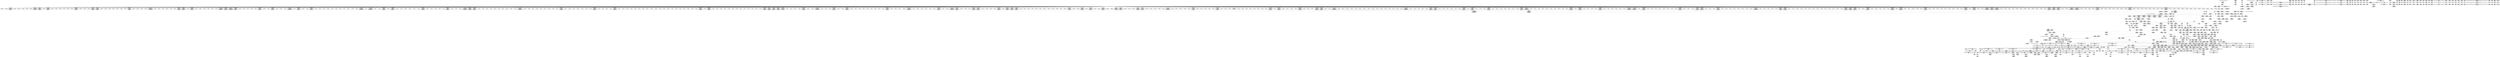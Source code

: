 digraph {
	CE0x3d1cd30 [shape=record,shape=Mrecord,label="{CE0x3d1cd30|0:_i32,_4:_i32,_8:_i32,_12:_i32,_:_CMRE_16,20_|*MultipleSource*|security/selinux/hooks.c,196|security/selinux/hooks.c,197|*LoadInst*|security/selinux/hooks.c,196}"]
	CE0x3cd4f50 [shape=record,shape=Mrecord,label="{CE0x3cd4f50|inode_has_perm:inode|Function::inode_has_perm&Arg::inode::|*SummSink*}"]
	CE0x3d0d280 [shape=record,shape=Mrecord,label="{CE0x3d0d280|dentry_has_perm:tmp2|*SummSink*}"]
	CE0x3d19450 [shape=record,shape=Mrecord,label="{CE0x3d19450|104:_%struct.inode*,_:_CRE_88,89_}"]
	CE0x3d17d50 [shape=record,shape=Mrecord,label="{CE0x3d17d50|__validate_creds:tmp2|include/linux/cred.h,173|*SummSource*}"]
	CE0x3d240c0 [shape=record,shape=Mrecord,label="{CE0x3d240c0|12:_i32,_56:_i8*,_:_CRE_195,196_}"]
	CE0x3ca71e0 [shape=record,shape=Mrecord,label="{CE0x3ca71e0|i64*_getelementptr_inbounds_(_2_x_i64_,_2_x_i64_*___llvm_gcov_ctr153,_i64_0,_i64_1)|*Constant*|*SummSink*}"]
	CE0x3d24660 [shape=record,shape=Mrecord,label="{CE0x3d24660|12:_i32,_56:_i8*,_:_CRE_201,202_}"]
	CE0x3cd3e80 [shape=record,shape=Mrecord,label="{CE0x3cd3e80|GLOBAL:inode_has_perm|*Constant*}"]
	CE0x3d2b640 [shape=record,shape=Mrecord,label="{CE0x3d2b640|12:_i32,_56:_i8*,_:_CRE_376,384_|*MultipleSource*|Function::inode_has_perm&Arg::inode::|*LoadInst*|security/selinux/hooks.c,1627|security/selinux/hooks.c,1611}"]
	CE0x3d70500 [shape=record,shape=Mrecord,label="{CE0x3d70500|cred_sid:bb|*SummSource*}"]
	CE0x3d318c0 [shape=record,shape=Mrecord,label="{CE0x3d318c0|12:_i32,_56:_i8*,_:_CRE_576,577_}"]
	CE0x3d0a880 [shape=record,shape=Mrecord,label="{CE0x3d0a880|dentry_has_perm:tmp1}"]
	CE0x3ca6810 [shape=record,shape=Mrecord,label="{CE0x3ca6810|104:_%struct.inode*,_:_CRE_167,168_}"]
	CE0x3d3da30 [shape=record,shape=Mrecord,label="{CE0x3d3da30|12:_i32,_56:_i8*,_:_CRE_927,928_}"]
	CE0x3cb3480 [shape=record,shape=Mrecord,label="{CE0x3cb3480|get_current:tmp1}"]
	CE0x3ca5fa0 [shape=record,shape=Mrecord,label="{CE0x3ca5fa0|104:_%struct.inode*,_:_CRE_158,159_}"]
	CE0x3d09d70 [shape=record,shape=Mrecord,label="{CE0x3d09d70|i64_2|*Constant*}"]
	CE0x3d1aed0 [shape=record,shape=Mrecord,label="{CE0x3d1aed0|__validate_creds:lnot1|include/linux/cred.h,173|*SummSink*}"]
	CE0x3d3e150 [shape=record,shape=Mrecord,label="{CE0x3d3e150|12:_i32,_56:_i8*,_:_CRE_933,934_}"]
	CE0x3d0bf20 [shape=record,shape=Mrecord,label="{CE0x3d0bf20|104:_%struct.inode*,_:_CRE_210,211_}"]
	CE0x3cb2b90 [shape=record,shape=Mrecord,label="{CE0x3cb2b90|selinux_inode_listxattr:tmp5|security/selinux/hooks.c,3048|*SummSink*}"]
	CE0x3d0d1a0 [shape=record,shape=Mrecord,label="{CE0x3d0d1a0|dentry_has_perm:tmp2}"]
	CE0x3caad80 [shape=record,shape=Mrecord,label="{CE0x3caad80|i32_16|*Constant*|*SummSink*}"]
	CE0x3ca1900 [shape=record,shape=Mrecord,label="{CE0x3ca1900|selinux_inode_listxattr:tmp14|security/selinux/hooks.c,3048|*SummSink*}"]
	CE0x3d34840 [shape=record,shape=Mrecord,label="{CE0x3d34840|12:_i32,_56:_i8*,_:_CRE_616,617_}"]
	CE0x3d40180 [shape=record,shape=Mrecord,label="{CE0x3d40180|inode_has_perm:tmp6|*LoadInst*|security/selinux/hooks.c,1611|*SummSource*}"]
	CE0x3cad860 [shape=record,shape=Mrecord,label="{CE0x3cad860|104:_%struct.inode*,_:_CRE_183,184_}"]
	CE0x3d27670 [shape=record,shape=Mrecord,label="{CE0x3d27670|12:_i32,_56:_i8*,_:_CRE_269,270_}"]
	CE0x3d44d10 [shape=record,shape=Mrecord,label="{CE0x3d44d10|_ret_i32_%tmp6,_!dbg_!27716|security/selinux/hooks.c,197|*SummSource*}"]
	CE0x3d44840 [shape=record,shape=Mrecord,label="{CE0x3d44840|cred_sid:cred|Function::cred_sid&Arg::cred::}"]
	CE0x3cb8ae0 [shape=record,shape=Mrecord,label="{CE0x3cb8ae0|i8*_getelementptr_inbounds_(_45_x_i8_,_45_x_i8_*_.str12,_i32_0,_i32_0)|*Constant*|*SummSink*}"]
	CE0x3ca2f00 [shape=record,shape=Mrecord,label="{CE0x3ca2f00|selinux_inode_listxattr:do.end|*SummSource*}"]
	CE0x3ca6630 [shape=record,shape=Mrecord,label="{CE0x3ca6630|104:_%struct.inode*,_:_CRE_165,166_}"]
	CE0x3d28bd0 [shape=record,shape=Mrecord,label="{CE0x3d28bd0|12:_i32,_56:_i8*,_:_CRE_287,288_}"]
	CE0x3d06c60 [shape=record,shape=Mrecord,label="{CE0x3d06c60|COLLAPSED:_GCMRE___llvm_gcov_ctr154_internal_global_8_x_i64_zeroinitializer:_elem_0:default:}"]
	CE0x3d19550 [shape=record,shape=Mrecord,label="{CE0x3d19550|104:_%struct.inode*,_:_CRE_89,90_}"]
	CE0x3ca6180 [shape=record,shape=Mrecord,label="{CE0x3ca6180|104:_%struct.inode*,_:_CRE_160,161_}"]
	CE0x3caaa70 [shape=record,shape=Mrecord,label="{CE0x3caaa70|dentry_has_perm:dentry|Function::dentry_has_perm&Arg::dentry::|*SummSink*}"]
	CE0x3cf6480 [shape=record,shape=Mrecord,label="{CE0x3cf6480|_ret_i32_%retval.0,_!dbg_!27739|security/selinux/hooks.c,1618}"]
	CE0x3cd2670 [shape=record,shape=Mrecord,label="{CE0x3cd2670|selinux_inode_listxattr:cred4|security/selinux/hooks.c,3048|*SummSource*}"]
	CE0x3d06e80 [shape=record,shape=Mrecord,label="{CE0x3d06e80|_call_void_mcount()_#3|*SummSink*}"]
	CE0x3d3d440 [shape=record,shape=Mrecord,label="{CE0x3d3d440|12:_i32,_56:_i8*,_:_CRE_922,923_}"]
	CE0x3d37ca0 [shape=record,shape=Mrecord,label="{CE0x3d37ca0|12:_i32,_56:_i8*,_:_CRE_800,804_|*MultipleSource*|Function::inode_has_perm&Arg::inode::|*LoadInst*|security/selinux/hooks.c,1627|security/selinux/hooks.c,1611}"]
	CE0x3d0d210 [shape=record,shape=Mrecord,label="{CE0x3d0d210|dentry_has_perm:tmp2|*SummSource*}"]
	CE0x3d23df0 [shape=record,shape=Mrecord,label="{CE0x3d23df0|12:_i32,_56:_i8*,_:_CRE_192,193_}"]
	CE0x3cd22b0 [shape=record,shape=Mrecord,label="{CE0x3cd22b0|i32_78|*Constant*|*SummSink*}"]
	CE0x3d0c3d0 [shape=record,shape=Mrecord,label="{CE0x3d0c3d0|104:_%struct.inode*,_:_CRE_215,216_}"]
	CE0x3d298e0 [shape=record,shape=Mrecord,label="{CE0x3d298e0|12:_i32,_56:_i8*,_:_CRE_298,299_}"]
	CE0x3d25e00 [shape=record,shape=Mrecord,label="{CE0x3d25e00|12:_i32,_56:_i8*,_:_CRE_248,249_}"]
	CE0x3d3a980 [shape=record,shape=Mrecord,label="{CE0x3d3a980|12:_i32,_56:_i8*,_:_CRE_886,887_}"]
	CE0x3cf7c50 [shape=record,shape=Mrecord,label="{CE0x3cf7c50|_ret_void,_!dbg_!27722|include/linux/cred.h,175|*SummSink*}"]
	CE0x3cb55b0 [shape=record,shape=Mrecord,label="{CE0x3cb55b0|selinux_inode_listxattr:tmp8|security/selinux/hooks.c,3048}"]
	CE0x3d35630 [shape=record,shape=Mrecord,label="{CE0x3d35630|12:_i32,_56:_i8*,_:_CRE_648,656_|*MultipleSource*|Function::inode_has_perm&Arg::inode::|*LoadInst*|security/selinux/hooks.c,1627|security/selinux/hooks.c,1611}"]
	CE0x3cf92c0 [shape=record,shape=Mrecord,label="{CE0x3cf92c0|12:_i32,_56:_i8*,_:_CRE_40,48_|*MultipleSource*|Function::inode_has_perm&Arg::inode::|*LoadInst*|security/selinux/hooks.c,1627|security/selinux/hooks.c,1611}"]
	CE0x3d53490 [shape=record,shape=Mrecord,label="{CE0x3d53490|inode_has_perm:tmp12|security/selinux/hooks.c,1612|*SummSource*}"]
	CE0x3d13c60 [shape=record,shape=Mrecord,label="{CE0x3d13c60|12:_i32,_56:_i8*,_:_CRE_141,142_}"]
	CE0x3d2c520 [shape=record,shape=Mrecord,label="{CE0x3d2c520|12:_i32,_56:_i8*,_:_CRE_432,440_|*MultipleSource*|Function::inode_has_perm&Arg::inode::|*LoadInst*|security/selinux/hooks.c,1627|security/selinux/hooks.c,1611}"]
	CE0x3d3f470 [shape=record,shape=Mrecord,label="{CE0x3d3f470|12:_i32,_56:_i8*,_:_CRE_980,981_}"]
	CE0x3d2cfc0 [shape=record,shape=Mrecord,label="{CE0x3d2cfc0|12:_i32,_56:_i8*,_:_CRE_472,473_}"]
	CE0x3d18b40 [shape=record,shape=Mrecord,label="{CE0x3d18b40|i32_0|*Constant*}"]
	CE0x3cbe9e0 [shape=record,shape=Mrecord,label="{CE0x3cbe9e0|dentry_has_perm:u|security/selinux/hooks.c,1631|*SummSink*}"]
	CE0x3d3b300 [shape=record,shape=Mrecord,label="{CE0x3d3b300|12:_i32,_56:_i8*,_:_CRE_894,895_}"]
	CE0x3d0dd90 [shape=record,shape=Mrecord,label="{CE0x3d0dd90|get_current:tmp4|./arch/x86/include/asm/current.h,14|*SummSink*}"]
	CE0x3d26cf0 [shape=record,shape=Mrecord,label="{CE0x3d26cf0|12:_i32,_56:_i8*,_:_CRE_261,262_}"]
	CE0x3cd08a0 [shape=record,shape=Mrecord,label="{CE0x3cd08a0|inode_has_perm:call|security/selinux/hooks.c,1614|*SummSource*}"]
	CE0x3ccaa60 [shape=record,shape=Mrecord,label="{CE0x3ccaa60|i64_5|*Constant*|*SummSource*}"]
	CE0x3cf68f0 [shape=record,shape=Mrecord,label="{CE0x3cf68f0|inode_has_perm:return|*SummSource*}"]
	CE0x3d24480 [shape=record,shape=Mrecord,label="{CE0x3d24480|12:_i32,_56:_i8*,_:_CRE_199,200_}"]
	CE0x3d6f180 [shape=record,shape=Mrecord,label="{CE0x3d6f180|i32_1|*Constant*}"]
	CE0x3cf8870 [shape=record,shape=Mrecord,label="{CE0x3cf8870|i64*_getelementptr_inbounds_(_8_x_i64_,_8_x_i64_*___llvm_gcov_ctr154,_i64_0,_i64_2)|*Constant*|*SummSink*}"]
	CE0x3cd7390 [shape=record,shape=Mrecord,label="{CE0x3cd7390|i64*_getelementptr_inbounds_(_2_x_i64_,_2_x_i64_*___llvm_gcov_ctr153,_i64_0,_i64_0)|*Constant*}"]
	CE0x3d19dc0 [shape=record,shape=Mrecord,label="{CE0x3d19dc0|i32_22|*Constant*|*SummSource*}"]
	CE0x3d3a130 [shape=record,shape=Mrecord,label="{CE0x3d3a130|12:_i32,_56:_i8*,_:_CRE_879,880_}"]
	CE0x3d501b0 [shape=record,shape=Mrecord,label="{CE0x3d501b0|i64_4|*Constant*}"]
	CE0x3d2abe0 [shape=record,shape=Mrecord,label="{CE0x3d2abe0|12:_i32,_56:_i8*,_:_CRE_328,336_|*MultipleSource*|Function::inode_has_perm&Arg::inode::|*LoadInst*|security/selinux/hooks.c,1627|security/selinux/hooks.c,1611}"]
	CE0x3d0bc50 [shape=record,shape=Mrecord,label="{CE0x3d0bc50|104:_%struct.inode*,_:_CRE_207,208_}"]
	CE0x3cbcb50 [shape=record,shape=Mrecord,label="{CE0x3cbcb50|_call_void_mcount()_#3}"]
	CE0x3d22680 [shape=record,shape=Mrecord,label="{CE0x3d22680|12:_i32,_56:_i8*,_:_CRE_167,168_}"]
	CE0x3cbc9c0 [shape=record,shape=Mrecord,label="{CE0x3cbc9c0|i32_0|*Constant*}"]
	CE0x3d3c730 [shape=record,shape=Mrecord,label="{CE0x3d3c730|12:_i32,_56:_i8*,_:_CRE_911,912_}"]
	CE0x3d367c0 [shape=record,shape=Mrecord,label="{CE0x3d367c0|12:_i32,_56:_i8*,_:_CRE_704,712_|*MultipleSource*|Function::inode_has_perm&Arg::inode::|*LoadInst*|security/selinux/hooks.c,1627|security/selinux/hooks.c,1611}"]
	CE0x3cd2710 [shape=record,shape=Mrecord,label="{CE0x3cd2710|selinux_inode_listxattr:cred4|security/selinux/hooks.c,3048|*SummSink*}"]
	CE0x3ca9590 [shape=record,shape=Mrecord,label="{CE0x3ca9590|dentry_has_perm:entry}"]
	CE0x3caf950 [shape=record,shape=Mrecord,label="{CE0x3caf950|12:_i32,_56:_i8*,_:_CRE_72,76_|*MultipleSource*|Function::inode_has_perm&Arg::inode::|*LoadInst*|security/selinux/hooks.c,1627|security/selinux/hooks.c,1611}"]
	CE0x3d33c60 [shape=record,shape=Mrecord,label="{CE0x3d33c60|12:_i32,_56:_i8*,_:_CRE_606,607_}"]
	CE0x3d4be20 [shape=record,shape=Mrecord,label="{CE0x3d4be20|_ret_i32_%retval.0,_!dbg_!27728|security/selinux/avc.c,775}"]
	CE0x3d450d0 [shape=record,shape=Mrecord,label="{CE0x3d450d0|i32_10|*Constant*}"]
	CE0x3d3bb50 [shape=record,shape=Mrecord,label="{CE0x3d3bb50|12:_i32,_56:_i8*,_:_CRE_901,902_}"]
	CE0x3d24a20 [shape=record,shape=Mrecord,label="{CE0x3d24a20|12:_i32,_56:_i8*,_:_CRE_205,206_}"]
	CE0x3caed90 [shape=record,shape=Mrecord,label="{CE0x3caed90|dentry_has_perm:ad|security/selinux/hooks.c, 1628|*SummSink*}"]
	CE0x3cd4390 [shape=record,shape=Mrecord,label="{CE0x3cd4390|GLOBAL:inode_has_perm|*Constant*|*SummSink*}"]
	CE0x3d221d0 [shape=record,shape=Mrecord,label="{CE0x3d221d0|12:_i32,_56:_i8*,_:_CRE_162,163_}"]
	CE0x3d1b0a0 [shape=record,shape=Mrecord,label="{CE0x3d1b0a0|i32_4|*Constant*|*SummSink*}"]
	CE0x3d141b0 [shape=record,shape=Mrecord,label="{CE0x3d141b0|cred_sid:tmp3|*SummSink*}"]
	CE0x3cdb550 [shape=record,shape=Mrecord,label="{CE0x3cdb550|selinux_inode_listxattr:tmp19|security/selinux/hooks.c,3048|*SummSource*}"]
	CE0x3d22b30 [shape=record,shape=Mrecord,label="{CE0x3d22b30|12:_i32,_56:_i8*,_:_CRE_172,173_}"]
	CE0x3d25850 [shape=record,shape=Mrecord,label="{CE0x3d25850|12:_i32,_56:_i8*,_:_CRE_242,243_}"]
	CE0x3d222c0 [shape=record,shape=Mrecord,label="{CE0x3d222c0|12:_i32,_56:_i8*,_:_CRE_163,164_}"]
	CE0x3cbb200 [shape=record,shape=Mrecord,label="{CE0x3cbb200|__validate_creds:entry}"]
	CE0x3cd09d0 [shape=record,shape=Mrecord,label="{CE0x3cd09d0|inode_has_perm:call|security/selinux/hooks.c,1614|*SummSink*}"]
	CE0x3d48340 [shape=record,shape=Mrecord,label="{CE0x3d48340|avc_has_perm:auditdata|Function::avc_has_perm&Arg::auditdata::|*SummSink*}"]
	CE0x3d38520 [shape=record,shape=Mrecord,label="{CE0x3d38520|12:_i32,_56:_i8*,_:_CRE_832,840_|*MultipleSource*|Function::inode_has_perm&Arg::inode::|*LoadInst*|security/selinux/hooks.c,1627|security/selinux/hooks.c,1611}"]
	CE0x3cbd780 [shape=record,shape=Mrecord,label="{CE0x3cbd780|__validate_creds:lnot|include/linux/cred.h,173|*SummSink*}"]
	CE0x3cf46f0 [shape=record,shape=Mrecord,label="{CE0x3cf46f0|__validate_creds:tmp6|include/linux/cred.h,174|*SummSink*}"]
	CE0x3cb4bf0 [shape=record,shape=Mrecord,label="{CE0x3cb4bf0|get_current:entry|*SummSource*}"]
	CE0x3d3c010 [shape=record,shape=Mrecord,label="{CE0x3d3c010|12:_i32,_56:_i8*,_:_CRE_905,906_}"]
	CE0x3cfd210 [shape=record,shape=Mrecord,label="{CE0x3cfd210|inode_has_perm:tmp18|security/selinux/hooks.c,1617|*SummSink*}"]
	CE0x3cbbae0 [shape=record,shape=Mrecord,label="{CE0x3cbbae0|_ret_void,_!dbg_!27722|include/linux/cred.h,175|*SummSource*}"]
	CE0x3d30e10 [shape=record,shape=Mrecord,label="{CE0x3d30e10|12:_i32,_56:_i8*,_:_CRE_567,568_}"]
	CE0x3d34e30 [shape=record,shape=Mrecord,label="{CE0x3d34e30|12:_i32,_56:_i8*,_:_CRE_621,622_}"]
	CE0x3ca5580 [shape=record,shape=Mrecord,label="{CE0x3ca5580|i64*_getelementptr_inbounds_(_11_x_i64_,_11_x_i64_*___llvm_gcov_ctr240,_i64_0,_i64_8)|*Constant*}"]
	CE0x3c99ea0 [shape=record,shape=Mrecord,label="{CE0x3c99ea0|i64*_getelementptr_inbounds_(_11_x_i64_,_11_x_i64_*___llvm_gcov_ctr240,_i64_0,_i64_0)|*Constant*|*SummSink*}"]
	CE0x3cd0350 [shape=record,shape=Mrecord,label="{CE0x3cd0350|inode_has_perm:tmp14|security/selinux/hooks.c,1614|*SummSource*}"]
	CE0x3d0f380 [shape=record,shape=Mrecord,label="{CE0x3d0f380|104:_%struct.inode*,_:_CRE_305,306_}"]
	CE0x3d6ea90 [shape=record,shape=Mrecord,label="{CE0x3d6ea90|cred_sid:tmp4|*LoadInst*|security/selinux/hooks.c,196|*SummSource*}"]
	CE0x3d09080 [shape=record,shape=Mrecord,label="{CE0x3d09080|__validate_creds:lnot|include/linux/cred.h,173}"]
	CE0x48c4ea0 [shape=record,shape=Mrecord,label="{CE0x48c4ea0|selinux_inode_listxattr:tobool|security/selinux/hooks.c,3048|*SummSink*}"]
	CE0x3d0edb0 [shape=record,shape=Mrecord,label="{CE0x3d0edb0|104:_%struct.inode*,_:_CRE_288,296_|*MultipleSource*|Function::selinux_inode_listxattr&Arg::dentry::|Function::dentry_has_perm&Arg::dentry::|security/selinux/hooks.c,1627}"]
	CE0x3cd3110 [shape=record,shape=Mrecord,label="{CE0x3cd3110|i8_10|*Constant*|*SummSource*}"]
	CE0x3cc20d0 [shape=record,shape=Mrecord,label="{CE0x3cc20d0|selinux_inode_listxattr:tmp11|security/selinux/hooks.c,3048}"]
	CE0x3d52390 [shape=record,shape=Mrecord,label="{CE0x3d52390|i64*_getelementptr_inbounds_(_8_x_i64_,_8_x_i64_*___llvm_gcov_ctr154,_i64_0,_i64_5)|*Constant*}"]
	CE0x3d34710 [shape=record,shape=Mrecord,label="{CE0x3d34710|12:_i32,_56:_i8*,_:_CRE_615,616_}"]
	CE0x3d33d90 [shape=record,shape=Mrecord,label="{CE0x3d33d90|12:_i32,_56:_i8*,_:_CRE_607,608_}"]
	CE0x3cf4290 [shape=record,shape=Mrecord,label="{CE0x3cf4290|i64*_getelementptr_inbounds_(_5_x_i64_,_5_x_i64_*___llvm_gcov_ctr155,_i64_0,_i64_3)|*Constant*|*SummSink*}"]
	CE0x3d4e920 [shape=record,shape=Mrecord,label="{CE0x3d4e920|inode_has_perm:lnot.ext|security/selinux/hooks.c,1611|*SummSource*}"]
	CE0x3cda3b0 [shape=record,shape=Mrecord,label="{CE0x3cda3b0|i64*_getelementptr_inbounds_(_11_x_i64_,_11_x_i64_*___llvm_gcov_ctr240,_i64_0,_i64_9)|*Constant*|*SummSink*}"]
	CE0x3d04440 [shape=record,shape=Mrecord,label="{CE0x3d04440|inode_has_perm:i_flags|security/selinux/hooks.c,1611|*SummSource*}"]
	CE0x3d31660 [shape=record,shape=Mrecord,label="{CE0x3d31660|12:_i32,_56:_i8*,_:_CRE_574,575_}"]
	CE0x3d30ce0 [shape=record,shape=Mrecord,label="{CE0x3d30ce0|12:_i32,_56:_i8*,_:_CRE_566,567_}"]
	CE0x3cfdb00 [shape=record,shape=Mrecord,label="{CE0x3cfdb00|i32_(i32,_i32,_i16,_i32,_%struct.common_audit_data*)*_bitcast_(i32_(i32,_i32,_i16,_i32,_%struct.common_audit_data.495*)*_avc_has_perm_to_i32_(i32,_i32,_i16,_i32,_%struct.common_audit_data*)*)|*Constant*|*SummSource*}"]
	CE0x3cd6340 [shape=record,shape=Mrecord,label="{CE0x3cd6340|12:_i32,_56:_i8*,_:_CRE_152,153_}"]
	CE0x3cd5330 [shape=record,shape=Mrecord,label="{CE0x3cd5330|inode_has_perm:perms|Function::inode_has_perm&Arg::perms::|*SummSource*}"]
	CE0x3d2dd60 [shape=record,shape=Mrecord,label="{CE0x3d2dd60|12:_i32,_56:_i8*,_:_CRE_482,483_}"]
	CE0x3cdb930 [shape=record,shape=Mrecord,label="{CE0x3cdb930|i64*_getelementptr_inbounds_(_11_x_i64_,_11_x_i64_*___llvm_gcov_ctr240,_i64_0,_i64_10)|*Constant*|*SummSink*}"]
	CE0x3d10c40 [shape=record,shape=Mrecord,label="{CE0x3d10c40|get_current:tmp1|*SummSink*}"]
	CE0x3d01410 [shape=record,shape=Mrecord,label="{CE0x3d01410|_call_void___invalid_creds(%struct.cred*_%cred,_i8*_%file,_i32_%line)_#10,_!dbg_!27721|include/linux/cred.h,174|*SummSink*}"]
	CE0x3d08f10 [shape=record,shape=Mrecord,label="{CE0x3d08f10|i1_true|*Constant*}"]
	CE0x3d37670 [shape=record,shape=Mrecord,label="{CE0x3d37670|12:_i32,_56:_i8*,_:_CRE_768,776_|*MultipleSource*|Function::inode_has_perm&Arg::inode::|*LoadInst*|security/selinux/hooks.c,1627|security/selinux/hooks.c,1611}"]
	CE0x3cfc500 [shape=record,shape=Mrecord,label="{CE0x3cfc500|avc_has_perm:tsid|Function::avc_has_perm&Arg::tsid::}"]
	CE0x3cc1e30 [shape=record,shape=Mrecord,label="{CE0x3cc1e30|selinux_inode_listxattr:tmp10|security/selinux/hooks.c,3048|*SummSource*}"]
	CE0x3ca96c0 [shape=record,shape=Mrecord,label="{CE0x3ca96c0|GLOBAL:dentry_has_perm|*Constant*|*SummSource*}"]
	CE0x3d2aab0 [shape=record,shape=Mrecord,label="{CE0x3d2aab0|12:_i32,_56:_i8*,_:_CRE_320,328_|*MultipleSource*|Function::inode_has_perm&Arg::inode::|*LoadInst*|security/selinux/hooks.c,1627|security/selinux/hooks.c,1611}"]
	CE0x3d397b0 [shape=record,shape=Mrecord,label="{CE0x3d397b0|12:_i32,_56:_i8*,_:_CRE_871,872_}"]
	CE0x3d4bcb0 [shape=record,shape=Mrecord,label="{CE0x3d4bcb0|avc_has_perm:tclass|Function::avc_has_perm&Arg::tclass::|*SummSink*}"]
	CE0x3d14140 [shape=record,shape=Mrecord,label="{CE0x3d14140|cred_sid:tmp3|*SummSource*}"]
	"CONST[source:0(mediator),value:2(dynamic)][purpose:{object}][SnkIdx:2]"
	CE0x3d2e8f0 [shape=record,shape=Mrecord,label="{CE0x3d2e8f0|12:_i32,_56:_i8*,_:_CRE_504,508_|*MultipleSource*|Function::inode_has_perm&Arg::inode::|*LoadInst*|security/selinux/hooks.c,1627|security/selinux/hooks.c,1611}"]
	CE0x3d1c610 [shape=record,shape=Mrecord,label="{CE0x3d1c610|0:_i32,_4:_i32,_8:_i32,_12:_i32,_:_CMRE_8,12_|*MultipleSource*|security/selinux/hooks.c,196|security/selinux/hooks.c,197|*LoadInst*|security/selinux/hooks.c,196}"]
	CE0x3cbdd10 [shape=record,shape=Mrecord,label="{CE0x3cbdd10|i32_3048|*Constant*|*SummSink*}"]
	CE0x3d22d10 [shape=record,shape=Mrecord,label="{CE0x3d22d10|12:_i32,_56:_i8*,_:_CRE_174,175_}"]
	CE0x3d12760 [shape=record,shape=Mrecord,label="{CE0x3d12760|inode_has_perm:tmp1}"]
	CE0x3cbe6d0 [shape=record,shape=Mrecord,label="{CE0x3cbe6d0|0:_i8,_8:_%struct.dentry*,_24:_%struct.selinux_audit_data*,_:_SCMRE_0,1_|*MultipleSource*|security/selinux/hooks.c,1630|security/selinux/hooks.c, 1628}"]
	"CONST[source:0(mediator),value:0(static)][purpose:{operation}][SnkIdx:3]"
	CE0x3d0ad00 [shape=record,shape=Mrecord,label="{CE0x3d0ad00|104:_%struct.inode*,_:_CRE_191,192_}"]
	CE0x3d25610 [shape=record,shape=Mrecord,label="{CE0x3d25610|12:_i32,_56:_i8*,_:_CRE_241,242_}"]
	CE0x3d3a390 [shape=record,shape=Mrecord,label="{CE0x3d3a390|12:_i32,_56:_i8*,_:_CRE_881,882_}"]
	CE0x3ccdb10 [shape=record,shape=Mrecord,label="{CE0x3ccdb10|selinux_inode_listxattr:tmp16|security/selinux/hooks.c,3048|*SummSink*}"]
	CE0x3cbce30 [shape=record,shape=Mrecord,label="{CE0x3cbce30|_call_void_mcount()_#3|*SummSink*}"]
	CE0x3d344b0 [shape=record,shape=Mrecord,label="{CE0x3d344b0|12:_i32,_56:_i8*,_:_CRE_613,614_}"]
	CE0x3d27ec0 [shape=record,shape=Mrecord,label="{CE0x3d27ec0|12:_i32,_56:_i8*,_:_CRE_276,277_}"]
	CE0x3cf9910 [shape=record,shape=Mrecord,label="{CE0x3cf9910|inode_has_perm:bb|*SummSink*}"]
	CE0x3d67e80 [shape=record,shape=Mrecord,label="{CE0x3d67e80|i32_3|*Constant*}"]
	CE0x3cfbff0 [shape=record,shape=Mrecord,label="{CE0x3cfbff0|104:_%struct.inode*,_:_CRE_56,64_|*MultipleSource*|Function::selinux_inode_listxattr&Arg::dentry::|Function::dentry_has_perm&Arg::dentry::|security/selinux/hooks.c,1627}"]
	CE0x3cd3a00 [shape=record,shape=Mrecord,label="{CE0x3cd3a00|dentry_has_perm:dentry1|security/selinux/hooks.c,1631|*SummSource*}"]
	CE0x3cce120 [shape=record,shape=Mrecord,label="{CE0x3cce120|i8_1|*Constant*|*SummSink*}"]
	CE0x3d2adf0 [shape=record,shape=Mrecord,label="{CE0x3d2adf0|12:_i32,_56:_i8*,_:_CRE_336,344_|*MultipleSource*|Function::inode_has_perm&Arg::inode::|*LoadInst*|security/selinux/hooks.c,1627|security/selinux/hooks.c,1611}"]
	CE0x3cd81b0 [shape=record,shape=Mrecord,label="{CE0x3cd81b0|_call_void_mcount()_#3}"]
	CE0x3d0e9d0 [shape=record,shape=Mrecord,label="{CE0x3d0e9d0|104:_%struct.inode*,_:_CRE_272,280_|*MultipleSource*|Function::selinux_inode_listxattr&Arg::dentry::|Function::dentry_has_perm&Arg::dentry::|security/selinux/hooks.c,1627}"]
	CE0x3cf8710 [shape=record,shape=Mrecord,label="{CE0x3cf8710|i64*_getelementptr_inbounds_(_8_x_i64_,_8_x_i64_*___llvm_gcov_ctr154,_i64_0,_i64_2)|*Constant*|*SummSource*}"]
	CE0x3d37ab0 [shape=record,shape=Mrecord,label="{CE0x3d37ab0|12:_i32,_56:_i8*,_:_CRE_792,800_|*MultipleSource*|Function::inode_has_perm&Arg::inode::|*LoadInst*|security/selinux/hooks.c,1627|security/selinux/hooks.c,1611}"]
	CE0x3cd8880 [shape=record,shape=Mrecord,label="{CE0x3cd8880|selinux_inode_listxattr:tmp16|security/selinux/hooks.c,3048|*SummSource*}"]
	CE0x3d32830 [shape=record,shape=Mrecord,label="{CE0x3d32830|12:_i32,_56:_i8*,_:_CRE_589,590_}"]
	CE0x3d2a720 [shape=record,shape=Mrecord,label="{CE0x3d2a720|12:_i32,_56:_i8*,_:_CRE_310,311_}"]
	CE0x3d13ba0 [shape=record,shape=Mrecord,label="{CE0x3d13ba0|12:_i32,_56:_i8*,_:_CRE_140,141_}"]
	CE0x3cae560 [shape=record,shape=Mrecord,label="{CE0x3cae560|inode_has_perm:do.end|*SummSource*}"]
	CE0x3d4a590 [shape=record,shape=Mrecord,label="{CE0x3d4a590|i64_0|*Constant*}"]
	CE0x3cd28a0 [shape=record,shape=Mrecord,label="{CE0x3cd28a0|i64*_getelementptr_inbounds_(_2_x_i64_,_2_x_i64_*___llvm_gcov_ctr98,_i64_0,_i64_1)|*Constant*}"]
	CE0x3d39a10 [shape=record,shape=Mrecord,label="{CE0x3d39a10|12:_i32,_56:_i8*,_:_CRE_873,874_}"]
	CE0x3d23940 [shape=record,shape=Mrecord,label="{CE0x3d23940|12:_i32,_56:_i8*,_:_CRE_187,188_}"]
	CE0x3d07b90 [shape=record,shape=Mrecord,label="{CE0x3d07b90|i64*_getelementptr_inbounds_(_8_x_i64_,_8_x_i64_*___llvm_gcov_ctr154,_i64_0,_i64_0)|*Constant*|*SummSource*}"]
	CE0x3cd12a0 [shape=record,shape=Mrecord,label="{CE0x3cd12a0|12:_i32,_56:_i8*,_:_CRE_80,88_|*MultipleSource*|Function::inode_has_perm&Arg::inode::|*LoadInst*|security/selinux/hooks.c,1627|security/selinux/hooks.c,1611}"]
	CE0x3d01900 [shape=record,shape=Mrecord,label="{CE0x3d01900|i64*_getelementptr_inbounds_(_5_x_i64_,_5_x_i64_*___llvm_gcov_ctr155,_i64_0,_i64_4)|*Constant*|*SummSource*}"]
	CE0x3cf9a50 [shape=record,shape=Mrecord,label="{CE0x3cf9a50|inode_has_perm:if.end|*SummSource*}"]
	CE0x3d4ea90 [shape=record,shape=Mrecord,label="{CE0x3d4ea90|inode_has_perm:lnot.ext|security/selinux/hooks.c,1611|*SummSink*}"]
	CE0x3d11060 [shape=record,shape=Mrecord,label="{CE0x3d11060|__validate_creds:tobool|include/linux/cred.h,173|*SummSource*}"]
	CE0x3d09140 [shape=record,shape=Mrecord,label="{CE0x3d09140|inode_has_perm:tmp3}"]
	CE0x3cbe1a0 [shape=record,shape=Mrecord,label="{CE0x3cbe1a0|i8*_getelementptr_inbounds_(_45_x_i8_,_45_x_i8_*_.str12,_i32_0,_i32_0)|*Constant*}"]
	CE0x3d0fdd0 [shape=record,shape=Mrecord,label="{CE0x3d0fdd0|104:_%struct.inode*,_:_CRE_315,316_}"]
	CE0x3d2d1e0 [shape=record,shape=Mrecord,label="{CE0x3d2d1e0|12:_i32,_56:_i8*,_:_CRE_473,474_}"]
	CE0x3ccaff0 [shape=record,shape=Mrecord,label="{CE0x3ccaff0|i64*_getelementptr_inbounds_(_11_x_i64_,_11_x_i64_*___llvm_gcov_ctr240,_i64_0,_i64_1)|*Constant*|*SummSink*}"]
	CE0x3cd6c70 [shape=record,shape=Mrecord,label="{CE0x3cd6c70|i64*_getelementptr_inbounds_(_2_x_i64_,_2_x_i64_*___llvm_gcov_ctr98,_i64_0,_i64_1)|*Constant*|*SummSource*}"]
	CE0x3d490b0 [shape=record,shape=Mrecord,label="{CE0x3d490b0|i64*_getelementptr_inbounds_(_8_x_i64_,_8_x_i64_*___llvm_gcov_ctr154,_i64_0,_i64_7)|*Constant*|*SummSource*}"]
	CE0x3d4ff90 [shape=record,shape=Mrecord,label="{CE0x3d4ff90|inode_has_perm:tobool2|security/selinux/hooks.c,1611|*SummSink*}"]
	CE0x3d369b0 [shape=record,shape=Mrecord,label="{CE0x3d369b0|12:_i32,_56:_i8*,_:_CRE_712,728_|*MultipleSource*|Function::inode_has_perm&Arg::inode::|*LoadInst*|security/selinux/hooks.c,1627|security/selinux/hooks.c,1611}"]
	CE0x3d2a5f0 [shape=record,shape=Mrecord,label="{CE0x3d2a5f0|12:_i32,_56:_i8*,_:_CRE_309,310_}"]
	CE0x3cad2c0 [shape=record,shape=Mrecord,label="{CE0x3cad2c0|104:_%struct.inode*,_:_CRE_177,178_}"]
	CE0x3d452f0 [shape=record,shape=Mrecord,label="{CE0x3d452f0|i32_10|*Constant*|*SummSink*}"]
	CE0x3d12680 [shape=record,shape=Mrecord,label="{CE0x3d12680|inode_has_perm:tmp|*SummSink*}"]
	CE0x3d3db60 [shape=record,shape=Mrecord,label="{CE0x3d3db60|12:_i32,_56:_i8*,_:_CRE_928,929_}"]
	CE0x3d11690 [shape=record,shape=Mrecord,label="{CE0x3d11690|i64*_getelementptr_inbounds_(_8_x_i64_,_8_x_i64_*___llvm_gcov_ctr154,_i64_0,_i64_1)|*Constant*}"]
	CE0x3cce860 [shape=record,shape=Mrecord,label="{CE0x3cce860|104:_%struct.inode*,_:_CRE_112,144_|*MultipleSource*|Function::selinux_inode_listxattr&Arg::dentry::|Function::dentry_has_perm&Arg::dentry::|security/selinux/hooks.c,1627}"]
	CE0x3d22e00 [shape=record,shape=Mrecord,label="{CE0x3d22e00|12:_i32,_56:_i8*,_:_CRE_175,176_}"]
	CE0x3ca2d40 [shape=record,shape=Mrecord,label="{CE0x3ca2d40|selinux_inode_listxattr:if.then|*SummSink*}"]
	CE0x3d4ad40 [shape=record,shape=Mrecord,label="{CE0x3d4ad40|__validate_creds:if.end}"]
	CE0x3d14d60 [shape=record,shape=Mrecord,label="{CE0x3d14d60|12:_i32,_56:_i8*,_:_CRE_112,120_|*MultipleSource*|Function::inode_has_perm&Arg::inode::|*LoadInst*|security/selinux/hooks.c,1627|security/selinux/hooks.c,1611}"]
	CE0x3d4b710 [shape=record,shape=Mrecord,label="{CE0x3d4b710|avc_has_perm:ssid|Function::avc_has_perm&Arg::ssid::}"]
	CE0x3ccae30 [shape=record,shape=Mrecord,label="{CE0x3ccae30|selinux_inode_listxattr:tmp10|security/selinux/hooks.c,3048}"]
	CE0x3d067b0 [shape=record,shape=Mrecord,label="{CE0x3d067b0|cred_sid:tmp1|*SummSink*}"]
	CE0x3cad590 [shape=record,shape=Mrecord,label="{CE0x3cad590|104:_%struct.inode*,_:_CRE_180,181_}"]
	CE0x3d35090 [shape=record,shape=Mrecord,label="{CE0x3d35090|12:_i32,_56:_i8*,_:_CRE_623,624_}"]
	CE0x3d51d40 [shape=record,shape=Mrecord,label="{CE0x3d51d40|inode_has_perm:tmp9|security/selinux/hooks.c,1611|*SummSink*}"]
	CE0x3d35c90 [shape=record,shape=Mrecord,label="{CE0x3d35c90|12:_i32,_56:_i8*,_:_CRE_672,680_|*MultipleSource*|Function::inode_has_perm&Arg::inode::|*LoadInst*|security/selinux/hooks.c,1627|security/selinux/hooks.c,1611}"]
	CE0x3d3e020 [shape=record,shape=Mrecord,label="{CE0x3d3e020|12:_i32,_56:_i8*,_:_CRE_932,933_}"]
	CE0x3cade00 [shape=record,shape=Mrecord,label="{CE0x3cade00|104:_%struct.inode*,_:_CRE_189,190_}"]
	CE0x3d09c40 [shape=record,shape=Mrecord,label="{CE0x3d09c40|__validate_creds:file|Function::__validate_creds&Arg::file::}"]
	CE0x3d4b9e0 [shape=record,shape=Mrecord,label="{CE0x3d4b9e0|avc_has_perm:tclass|Function::avc_has_perm&Arg::tclass::}"]
	CE0x3cc6a20 [shape=record,shape=Mrecord,label="{CE0x3cc6a20|selinux_inode_listxattr:tmp4|security/selinux/hooks.c,3048|*SummSource*}"]
	CE0x3d337a0 [shape=record,shape=Mrecord,label="{CE0x3d337a0|12:_i32,_56:_i8*,_:_CRE_602,603_}"]
	CE0x3d49570 [shape=record,shape=Mrecord,label="{CE0x3d49570|inode_has_perm:tmp19|security/selinux/hooks.c,1618|*SummSource*}"]
	CE0x3cd0220 [shape=record,shape=Mrecord,label="{CE0x3cd0220|inode_has_perm:tmp14|security/selinux/hooks.c,1614}"]
	CE0x3d50e70 [shape=record,shape=Mrecord,label="{CE0x3d50e70|inode_has_perm:tmp8|security/selinux/hooks.c,1611|*SummSource*}"]
	CE0x3cad950 [shape=record,shape=Mrecord,label="{CE0x3cad950|104:_%struct.inode*,_:_CRE_184,185_}"]
	CE0x3d28970 [shape=record,shape=Mrecord,label="{CE0x3d28970|12:_i32,_56:_i8*,_:_CRE_285,286_}"]
	CE0x3d39180 [shape=record,shape=Mrecord,label="{CE0x3d39180|12:_i32,_56:_i8*,_:_CRE_866,867_}"]
	CE0x3cb0f20 [shape=record,shape=Mrecord,label="{CE0x3cb0f20|selinux_inode_listxattr:tmp6|security/selinux/hooks.c,3048|*SummSource*}"]
	CE0x3d23ee0 [shape=record,shape=Mrecord,label="{CE0x3d23ee0|12:_i32,_56:_i8*,_:_CRE_193,194_}"]
	CE0x3d0a280 [shape=record,shape=Mrecord,label="{CE0x3d0a280|inode_has_perm:do.body|*SummSink*}"]
	CE0x3cb3de0 [shape=record,shape=Mrecord,label="{CE0x3cb3de0|selinux_inode_listxattr:call3|security/selinux/hooks.c,3048}"]
	CE0x3d271b0 [shape=record,shape=Mrecord,label="{CE0x3d271b0|12:_i32,_56:_i8*,_:_CRE_265,266_}"]
	CE0x3cc4050 [shape=record,shape=Mrecord,label="{CE0x3cc4050|i64_1|*Constant*|*SummSink*}"]
	CE0x3cd49c0 [shape=record,shape=Mrecord,label="{CE0x3cd49c0|inode_has_perm:cred|Function::inode_has_perm&Arg::cred::|*SummSource*}"]
	CE0x3ccea30 [shape=record,shape=Mrecord,label="{CE0x3ccea30|104:_%struct.inode*,_:_CRE_144,145_}"]
	CE0x3cc60c0 [shape=record,shape=Mrecord,label="{CE0x3cc60c0|i64_5|*Constant*}"]
	CE0x3d4c2e0 [shape=record,shape=Mrecord,label="{CE0x3d4c2e0|avc_has_perm:requested|Function::avc_has_perm&Arg::requested::|*SummSink*}"]
	CE0x3ca6540 [shape=record,shape=Mrecord,label="{CE0x3ca6540|104:_%struct.inode*,_:_CRE_164,165_}"]
	CE0x3d2d6d0 [shape=record,shape=Mrecord,label="{CE0x3d2d6d0|12:_i32,_56:_i8*,_:_CRE_476,477_}"]
	CE0x3cf5260 [shape=record,shape=Mrecord,label="{CE0x3cf5260|__validate_creds:tmp3|include/linux/cred.h,173|*SummSink*}"]
	CE0x3d1b180 [shape=record,shape=Mrecord,label="{CE0x3d1b180|i32_4|*Constant*|*SummSource*}"]
	CE0x3d09e80 [shape=record,shape=Mrecord,label="{CE0x3d09e80|__validate_creds:expval|include/linux/cred.h,173}"]
	CE0x3ca6ff0 [shape=record,shape=Mrecord,label="{CE0x3ca6ff0|get_current:tmp4|./arch/x86/include/asm/current.h,14}"]
	CE0x3d4da30 [shape=record,shape=Mrecord,label="{CE0x3d4da30|i1_true|*Constant*}"]
	CE0x3d05490 [shape=record,shape=Mrecord,label="{CE0x3d05490|i32_1609|*Constant*}"]
	CE0x3d6f830 [shape=record,shape=Mrecord,label="{CE0x3d6f830|i64*_getelementptr_inbounds_(_2_x_i64_,_2_x_i64_*___llvm_gcov_ctr131,_i64_0,_i64_0)|*Constant*|*SummSource*}"]
	CE0x3cc54b0 [shape=record,shape=Mrecord,label="{CE0x3cc54b0|_call_void_mcount()_#3|*SummSink*}"]
	CE0x3d53700 [shape=record,shape=Mrecord,label="{CE0x3d53700|i32_512|*Constant*|*SummSource*}"]
	CE0x3cfbe60 [shape=record,shape=Mrecord,label="{CE0x3cfbe60|104:_%struct.inode*,_:_CRE_48,52_|*MultipleSource*|Function::selinux_inode_listxattr&Arg::dentry::|Function::dentry_has_perm&Arg::dentry::|security/selinux/hooks.c,1627}"]
	CE0x3d241b0 [shape=record,shape=Mrecord,label="{CE0x3d241b0|12:_i32,_56:_i8*,_:_CRE_196,197_}"]
	CE0x3cfb930 [shape=record,shape=Mrecord,label="{CE0x3cfb930|104:_%struct.inode*,_:_CRE_24,40_|*MultipleSource*|Function::selinux_inode_listxattr&Arg::dentry::|Function::dentry_has_perm&Arg::dentry::|security/selinux/hooks.c,1627}"]
	CE0x3cd5e90 [shape=record,shape=Mrecord,label="{CE0x3cd5e90|12:_i32,_56:_i8*,_:_CRE_147,148_}"]
	CE0x3caa710 [shape=record,shape=Mrecord,label="{CE0x3caa710|i32_16|*Constant*}"]
	CE0x3d0fa10 [shape=record,shape=Mrecord,label="{CE0x3d0fa10|104:_%struct.inode*,_:_CRE_311,312_}"]
	CE0x3cb4770 [shape=record,shape=Mrecord,label="{CE0x3cb4770|GLOBAL:get_current|*Constant*|*SummSource*}"]
	CE0x3cae440 [shape=record,shape=Mrecord,label="{CE0x3cae440|get_current:bb|*SummSink*}"]
	CE0x3cbfe60 [shape=record,shape=Mrecord,label="{CE0x3cbfe60|i64_2|*Constant*|*SummSource*}"]
	CE0x3ca1890 [shape=record,shape=Mrecord,label="{CE0x3ca1890|selinux_inode_listxattr:tmp14|security/selinux/hooks.c,3048|*SummSource*}"]
	CE0x3d17ed0 [shape=record,shape=Mrecord,label="{CE0x3d17ed0|__validate_creds:tmp3|include/linux/cred.h,173}"]
	CE0x3cd1870 [shape=record,shape=Mrecord,label="{CE0x3cd1870|12:_i32,_56:_i8*,_:_CRE_104,112_|*MultipleSource*|Function::inode_has_perm&Arg::inode::|*LoadInst*|security/selinux/hooks.c,1627|security/selinux/hooks.c,1611}"]
	CE0x3cadd10 [shape=record,shape=Mrecord,label="{CE0x3cadd10|104:_%struct.inode*,_:_CRE_188,189_}"]
	CE0x3d2b010 [shape=record,shape=Mrecord,label="{CE0x3d2b010|12:_i32,_56:_i8*,_:_CRE_344,352_|*MultipleSource*|Function::inode_has_perm&Arg::inode::|*LoadInst*|security/selinux/hooks.c,1627|security/selinux/hooks.c,1611}"]
	CE0x3d0c010 [shape=record,shape=Mrecord,label="{CE0x3d0c010|104:_%struct.inode*,_:_CRE_211,212_}"]
	CE0x3d0a180 [shape=record,shape=Mrecord,label="{CE0x3d0a180|inode_has_perm:do.body|*SummSource*}"]
	CE0x3d2d8d0 [shape=record,shape=Mrecord,label="{CE0x3d2d8d0|12:_i32,_56:_i8*,_:_CRE_478,479_}"]
	CE0x3cccbf0 [shape=record,shape=Mrecord,label="{CE0x3cccbf0|GLOBAL:lockdep_rcu_suspicious|*Constant*|*SummSink*}"]
	CE0x3d0b4d0 [shape=record,shape=Mrecord,label="{CE0x3d0b4d0|104:_%struct.inode*,_:_CRE_199,200_}"]
	CE0x3d44b40 [shape=record,shape=Mrecord,label="{CE0x3d44b40|_ret_i32_%tmp6,_!dbg_!27716|security/selinux/hooks.c,197}"]
	CE0x3d4f8e0 [shape=record,shape=Mrecord,label="{CE0x3d4f8e0|inode_has_perm:expval|security/selinux/hooks.c,1611|*SummSink*}"]
	CE0x3cf7430 [shape=record,shape=Mrecord,label="{CE0x3cf7430|inode_has_perm:tmp2}"]
	CE0x3ca5a00 [shape=record,shape=Mrecord,label="{CE0x3ca5a00|104:_%struct.inode*,_:_CRE_152,153_}"]
	CE0x3cf3450 [shape=record,shape=Mrecord,label="{CE0x3cf3450|104:_%struct.inode*,_:_CRE_318,319_}"]
	CE0x3cc13a0 [shape=record,shape=Mrecord,label="{CE0x3cc13a0|selinux_inode_listxattr:tmp14|security/selinux/hooks.c,3048}"]
	CE0x3d108f0 [shape=record,shape=Mrecord,label="{CE0x3d108f0|i64*_getelementptr_inbounds_(_2_x_i64_,_2_x_i64_*___llvm_gcov_ctr153,_i64_0,_i64_1)|*Constant*|*SummSource*}"]
	CE0x3d0fb00 [shape=record,shape=Mrecord,label="{CE0x3d0fb00|104:_%struct.inode*,_:_CRE_312,313_}"]
	CE0x3cc11d0 [shape=record,shape=Mrecord,label="{CE0x3cc11d0|selinux_inode_listxattr:tmp13|security/selinux/hooks.c,3048|*SummSource*}"]
	CE0x3d0a720 [shape=record,shape=Mrecord,label="{CE0x3d0a720|GLOBAL:llvm.expect.i64|*Constant*}"]
	CE0x3cd7e20 [shape=record,shape=Mrecord,label="{CE0x3cd7e20|dentry_has_perm:tmp3}"]
	CE0x3d24cf0 [shape=record,shape=Mrecord,label="{CE0x3d24cf0|12:_i32,_56:_i8*,_:_CRE_208,210_|*MultipleSource*|Function::inode_has_perm&Arg::inode::|*LoadInst*|security/selinux/hooks.c,1627|security/selinux/hooks.c,1611}"]
	CE0x3d14aa0 [shape=record,shape=Mrecord,label="{CE0x3d14aa0|COLLAPSED:_GCMRE___llvm_gcov_ctr155_internal_global_5_x_i64_zeroinitializer:_elem_0:default:}"]
	CE0x3ccd550 [shape=record,shape=Mrecord,label="{CE0x3ccd550|selinux_inode_listxattr:tobool1|security/selinux/hooks.c,3048}"]
	CE0x3d48180 [shape=record,shape=Mrecord,label="{CE0x3d48180|avc_has_perm:auditdata|Function::avc_has_perm&Arg::auditdata::}"]
	CE0x3d44760 [shape=record,shape=Mrecord,label="{CE0x3d44760|cred_sid:entry|*SummSink*}"]
	CE0x3cc7950 [shape=record,shape=Mrecord,label="{CE0x3cc7950|_call_void_mcount()_#3}"]
	CE0x3d6ff00 [shape=record,shape=Mrecord,label="{CE0x3d6ff00|__validate_creds:tmp9|include/linux/cred.h,175}"]
	CE0x3cc1ad0 [shape=record,shape=Mrecord,label="{CE0x3cc1ad0|selinux_inode_listxattr:land.lhs.true2}"]
	CE0x3d31eb0 [shape=record,shape=Mrecord,label="{CE0x3d31eb0|12:_i32,_56:_i8*,_:_CRE_581,582_}"]
	CE0x3cadef0 [shape=record,shape=Mrecord,label="{CE0x3cadef0|104:_%struct.inode*,_:_CRE_190,191_}"]
	CE0x3cb7ec0 [shape=record,shape=Mrecord,label="{CE0x3cb7ec0|GLOBAL:current_task|Global_var:current_task|*SummSink*}"]
	CE0x3d297b0 [shape=record,shape=Mrecord,label="{CE0x3d297b0|12:_i32,_56:_i8*,_:_CRE_297,298_}"]
	CE0x3d08bb0 [shape=record,shape=Mrecord,label="{CE0x3d08bb0|__validate_creds:cred|Function::__validate_creds&Arg::cred::|*SummSource*}"]
	CE0x3d4dbe0 [shape=record,shape=Mrecord,label="{CE0x3d4dbe0|inode_has_perm:lnot|security/selinux/hooks.c,1611}"]
	CE0x3d24390 [shape=record,shape=Mrecord,label="{CE0x3d24390|12:_i32,_56:_i8*,_:_CRE_198,199_}"]
	CE0x3d3ddc0 [shape=record,shape=Mrecord,label="{CE0x3d3ddc0|12:_i32,_56:_i8*,_:_CRE_930,931_}"]
	CE0x3cc3fe0 [shape=record,shape=Mrecord,label="{CE0x3cc3fe0|i64*_getelementptr_inbounds_(_11_x_i64_,_11_x_i64_*___llvm_gcov_ctr240,_i64_0,_i64_1)|*Constant*}"]
	CE0x3d145d0 [shape=record,shape=Mrecord,label="{CE0x3d145d0|12:_i32,_56:_i8*,_:_CRE_64,72_|*MultipleSource*|Function::inode_has_perm&Arg::inode::|*LoadInst*|security/selinux/hooks.c,1627|security/selinux/hooks.c,1611}"]
	CE0x3cfcf10 [shape=record,shape=Mrecord,label="{CE0x3cfcf10|inode_has_perm:tmp18|security/selinux/hooks.c,1617}"]
	CE0x3cfb150 [shape=record,shape=Mrecord,label="{CE0x3cfb150|COLLAPSED:_GCMRE___llvm_gcov_ctr153_internal_global_2_x_i64_zeroinitializer:_elem_0:default:}"]
	CE0x3cce4f0 [shape=record,shape=Mrecord,label="{CE0x3cce4f0|104:_%struct.inode*,_:_CRE_94,95_}"]
	CE0x3cb2790 [shape=record,shape=Mrecord,label="{CE0x3cb2790|get_current:tmp|*SummSink*}"]
	CE0x3cd3510 [shape=record,shape=Mrecord,label="{CE0x3cd3510|dentry_has_perm:u|security/selinux/hooks.c,1631|*SummSource*}"]
	CE0x3d3c600 [shape=record,shape=Mrecord,label="{CE0x3d3c600|12:_i32,_56:_i8*,_:_CRE_910,911_}"]
	CE0x3d0f890 [shape=record,shape=Mrecord,label="{CE0x3d0f890|104:_%struct.inode*,_:_CRE_309,310_}"]
	CE0x3cdace0 [shape=record,shape=Mrecord,label="{CE0x3cdace0|selinux_inode_listxattr:tmp18|security/selinux/hooks.c,3048|*SummSink*}"]
	CE0x3d50b30 [shape=record,shape=Mrecord,label="{CE0x3d50b30|GLOBAL:__llvm_gcov_ctr154|Global_var:__llvm_gcov_ctr154|*SummSource*}"]
	CE0x3d0ebc0 [shape=record,shape=Mrecord,label="{CE0x3d0ebc0|104:_%struct.inode*,_:_CRE_280,288_|*MultipleSource*|Function::selinux_inode_listxattr&Arg::dentry::|Function::dentry_has_perm&Arg::dentry::|security/selinux/hooks.c,1627}"]
	CE0x3caf770 [shape=record,shape=Mrecord,label="{CE0x3caf770|i32_512|*Constant*}"]
	CE0x3d2f5b0 [shape=record,shape=Mrecord,label="{CE0x3d2f5b0|12:_i32,_56:_i8*,_:_CRE_540,544_|*MultipleSource*|Function::inode_has_perm&Arg::inode::|*LoadInst*|security/selinux/hooks.c,1627|security/selinux/hooks.c,1611}"]
	CE0x3d12b70 [shape=record,shape=Mrecord,label="{CE0x3d12b70|GLOBAL:creds_are_invalid|*Constant*}"]
	CE0x3cccb60 [shape=record,shape=Mrecord,label="{CE0x3cccb60|GLOBAL:lockdep_rcu_suspicious|*Constant*|*SummSource*}"]
	CE0x3d36320 [shape=record,shape=Mrecord,label="{CE0x3d36320|12:_i32,_56:_i8*,_:_CRE_688,692_|*MultipleSource*|Function::inode_has_perm&Arg::inode::|*LoadInst*|security/selinux/hooks.c,1627|security/selinux/hooks.c,1611}"]
	CE0x3d0f570 [shape=record,shape=Mrecord,label="{CE0x3d0f570|104:_%struct.inode*,_:_CRE_306,307_}"]
	CE0x3d13030 [shape=record,shape=Mrecord,label="{CE0x3d13030|i64*_getelementptr_inbounds_(_8_x_i64_,_8_x_i64_*___llvm_gcov_ctr154,_i64_0,_i64_1)|*Constant*|*SummSink*}"]
	CE0x3d6fa60 [shape=record,shape=Mrecord,label="{CE0x3d6fa60|__validate_creds:tmp8|include/linux/cred.h,175|*SummSource*}"]
	CE0x3d3ce50 [shape=record,shape=Mrecord,label="{CE0x3d3ce50|12:_i32,_56:_i8*,_:_CRE_917,918_}"]
	CE0x3d4f710 [shape=record,shape=Mrecord,label="{CE0x3d4f710|inode_has_perm:expval|security/selinux/hooks.c,1611|*SummSource*}"]
	CE0x3d278d0 [shape=record,shape=Mrecord,label="{CE0x3d278d0|12:_i32,_56:_i8*,_:_CRE_271,272_}"]
	CE0x3cb29f0 [shape=record,shape=Mrecord,label="{CE0x3cb29f0|selinux_inode_listxattr:tmp5|security/selinux/hooks.c,3048}"]
	CE0x3d52e20 [shape=record,shape=Mrecord,label="{CE0x3d52e20|inode_has_perm:tmp11|security/selinux/hooks.c,1612}"]
	CE0x3d32bc0 [shape=record,shape=Mrecord,label="{CE0x3d32bc0|12:_i32,_56:_i8*,_:_CRE_592,593_}"]
	CE0x3d26e20 [shape=record,shape=Mrecord,label="{CE0x3d26e20|12:_i32,_56:_i8*,_:_CRE_262,263_}"]
	CE0x3cb3be0 [shape=record,shape=Mrecord,label="{CE0x3cb3be0|selinux_inode_listxattr:bb}"]
	CE0x3d4ec90 [shape=record,shape=Mrecord,label="{CE0x3d4ec90|inode_has_perm:conv|security/selinux/hooks.c,1611|*SummSource*}"]
	CE0x3d27540 [shape=record,shape=Mrecord,label="{CE0x3d27540|12:_i32,_56:_i8*,_:_CRE_268,269_}"]
	CE0x3d3f1a0 [shape=record,shape=Mrecord,label="{CE0x3d3f1a0|12:_i32,_56:_i8*,_:_CRE_978,979_}"]
	CE0x3d0f760 [shape=record,shape=Mrecord,label="{CE0x3d0f760|104:_%struct.inode*,_:_CRE_307,308_}"]
	CE0x3d3a5f0 [shape=record,shape=Mrecord,label="{CE0x3d3a5f0|12:_i32,_56:_i8*,_:_CRE_883,884_}"]
	CE0x3d45680 [shape=record,shape=Mrecord,label="{CE0x3d45680|inode_has_perm:i_security|security/selinux/hooks.c,1615}"]
	CE0x3cd3920 [shape=record,shape=Mrecord,label="{CE0x3cd3920|dentry_has_perm:dentry1|security/selinux/hooks.c,1631}"]
	CE0x3cf9380 [shape=record,shape=Mrecord,label="{CE0x3cf9380|i64*_getelementptr_inbounds_(_2_x_i64_,_2_x_i64_*___llvm_gcov_ctr98,_i64_0,_i64_0)|*Constant*|*SummSink*}"]
	CE0x3d01330 [shape=record,shape=Mrecord,label="{CE0x3d01330|_call_void___invalid_creds(%struct.cred*_%cred,_i8*_%file,_i32_%line)_#10,_!dbg_!27721|include/linux/cred.h,174|*SummSource*}"]
	CE0x3ccec20 [shape=record,shape=Mrecord,label="{CE0x3ccec20|104:_%struct.inode*,_:_CRE_145,146_}"]
	CE0x3d14b10 [shape=record,shape=Mrecord,label="{CE0x3d14b10|__validate_creds:tmp|*SummSource*}"]
	CE0x3ccdd10 [shape=record,shape=Mrecord,label="{CE0x3ccdd10|i8_1|*Constant*}"]
	CE0x3cce680 [shape=record,shape=Mrecord,label="{CE0x3cce680|104:_%struct.inode*,_:_CRE_96,104_|*MultipleSource*|Function::selinux_inode_listxattr&Arg::dentry::|Function::dentry_has_perm&Arg::dentry::|security/selinux/hooks.c,1627}"]
	CE0x3d49b40 [shape=record,shape=Mrecord,label="{CE0x3d49b40|inode_has_perm:tmp20|security/selinux/hooks.c,1618|*SummSource*}"]
	CE0x3d0b2f0 [shape=record,shape=Mrecord,label="{CE0x3d0b2f0|104:_%struct.inode*,_:_CRE_197,198_}"]
	CE0x3d38d40 [shape=record,shape=Mrecord,label="{CE0x3d38d40|12:_i32,_56:_i8*,_:_CRE_864,865_}"]
	CE0x3cb9130 [shape=record,shape=Mrecord,label="{CE0x3cb9130|i32_0|*Constant*|*SummSink*}"]
	CE0x3d39ed0 [shape=record,shape=Mrecord,label="{CE0x3d39ed0|12:_i32,_56:_i8*,_:_CRE_877,878_}"]
	CE0x3cd2320 [shape=record,shape=Mrecord,label="{CE0x3cd2320|i32_78|*Constant*|*SummSource*}"]
	CE0x3d05ed0 [shape=record,shape=Mrecord,label="{CE0x3d05ed0|i64_1|*Constant*}"]
	CE0x3d4ae00 [shape=record,shape=Mrecord,label="{CE0x3d4ae00|__validate_creds:if.end|*SummSource*}"]
	CE0x3d06cd0 [shape=record,shape=Mrecord,label="{CE0x3d06cd0|inode_has_perm:tmp|*SummSource*}"]
	CE0x3d3b430 [shape=record,shape=Mrecord,label="{CE0x3d3b430|12:_i32,_56:_i8*,_:_CRE_895,896_}"]
	CE0x3d19a30 [shape=record,shape=Mrecord,label="{CE0x3d19a30|104:_%struct.inode*,_:_CRE_93,94_}"]
	CE0x3d38f60 [shape=record,shape=Mrecord,label="{CE0x3d38f60|12:_i32,_56:_i8*,_:_CRE_865,866_}"]
	CE0x3d0a0b0 [shape=record,shape=Mrecord,label="{CE0x3d0a0b0|__validate_creds:expval|include/linux/cred.h,173|*SummSource*}"]
	CE0x3d0a470 [shape=record,shape=Mrecord,label="{CE0x3d0a470|__validate_creds:conv|include/linux/cred.h,173|*SummSource*}"]
	CE0x3cb4220 [shape=record,shape=Mrecord,label="{CE0x3cb4220|selinux_inode_listxattr:call3|security/selinux/hooks.c,3048|*SummSink*}"]
	CE0x3cd2080 [shape=record,shape=Mrecord,label="{CE0x3cd2080|i32_78|*Constant*}"]
	CE0x3d0b7a0 [shape=record,shape=Mrecord,label="{CE0x3d0b7a0|104:_%struct.inode*,_:_CRE_202,203_}"]
	CE0x3cfd8a0 [shape=record,shape=Mrecord,label="{CE0x3cfd8a0|i32_(i32,_i32,_i16,_i32,_%struct.common_audit_data*)*_bitcast_(i32_(i32,_i32,_i16,_i32,_%struct.common_audit_data.495*)*_avc_has_perm_to_i32_(i32,_i32,_i16,_i32,_%struct.common_audit_data*)*)|*Constant*}"]
	CE0x3d2d620 [shape=record,shape=Mrecord,label="{CE0x3d2d620|12:_i32,_56:_i8*,_:_CRE_475,476_}"]
	CE0x3cc2310 [shape=record,shape=Mrecord,label="{CE0x3cc2310|i64_1|*Constant*|*SummSource*}"]
	CE0x3d08990 [shape=record,shape=Mrecord,label="{CE0x3d08990|__validate_creds:cred|Function::__validate_creds&Arg::cred::}"]
	CE0x3ca7090 [shape=record,shape=Mrecord,label="{CE0x3ca7090|get_current:tmp4|./arch/x86/include/asm/current.h,14|*SummSource*}"]
	CE0x3d44a70 [shape=record,shape=Mrecord,label="{CE0x3d44a70|cred_sid:cred|Function::cred_sid&Arg::cred::|*SummSink*}"]
	CE0x3cd2480 [shape=record,shape=Mrecord,label="{CE0x3cd2480|selinux_inode_listxattr:cred4|security/selinux/hooks.c,3048}"]
	CE0x3cca1a0 [shape=record,shape=Mrecord,label="{CE0x3cca1a0|i64*_getelementptr_inbounds_(_11_x_i64_,_11_x_i64_*___llvm_gcov_ctr240,_i64_0,_i64_6)|*Constant*|*SummSource*}"]
	CE0x3d22950 [shape=record,shape=Mrecord,label="{CE0x3d22950|12:_i32,_56:_i8*,_:_CRE_170,171_}"]
	CE0x3cd16c0 [shape=record,shape=Mrecord,label="{CE0x3cd16c0|12:_i32,_56:_i8*,_:_CRE_96,104_|*MultipleSource*|Function::inode_has_perm&Arg::inode::|*LoadInst*|security/selinux/hooks.c,1627|security/selinux/hooks.c,1611}"]
	CE0x3d18ce0 [shape=record,shape=Mrecord,label="{CE0x3d18ce0|dentry_has_perm:d_inode|security/selinux/hooks.c,1627|*SummSink*}"]
	CE0x3cfaf00 [shape=record,shape=Mrecord,label="{CE0x3cfaf00|inode_has_perm:tmp4|security/selinux/hooks.c,1609|*SummSource*}"]
	CE0x3d45d80 [shape=record,shape=Mrecord,label="{CE0x3d45d80|inode_has_perm:tmp16|security/selinux/hooks.c,1615|*SummSource*}"]
	CE0x3d49f90 [shape=record,shape=Mrecord,label="{CE0x3d49f90|__validate_creds:bb}"]
	CE0x3d08090 [shape=record,shape=Mrecord,label="{CE0x3d08090|__validate_creds:tmp1|*SummSink*}"]
	CE0x3ca8bc0 [shape=record,shape=Mrecord,label="{CE0x3ca8bc0|selinux_inode_listxattr:call5|security/selinux/hooks.c,3050}"]
	CE0x3cd67f0 [shape=record,shape=Mrecord,label="{CE0x3cd67f0|12:_i32,_56:_i8*,_:_CRE_157,158_}"]
	CE0x3d1abb0 [shape=record,shape=Mrecord,label="{CE0x3d1abb0|__validate_creds:conv|include/linux/cred.h,173}"]
	CE0x3cd50f0 [shape=record,shape=Mrecord,label="{CE0x3cd50f0|inode_has_perm:perms|Function::inode_has_perm&Arg::perms::}"]
	CE0x3d00960 [shape=record,shape=Mrecord,label="{CE0x3d00960|__validate_creds:tmp7|include/linux/cred.h,174|*SummSource*}"]
	CE0x3d06660 [shape=record,shape=Mrecord,label="{CE0x3d06660|cred_sid:tmp|*SummSink*}"]
	CE0x3cbb070 [shape=record,shape=Mrecord,label="{CE0x3cbb070|GLOBAL:__validate_creds|*Constant*|*SummSource*}"]
	CE0x3cfa7b0 [shape=record,shape=Mrecord,label="{CE0x3cfa7b0|i32_1|*Constant*|*SummSink*}"]
	CE0x3d51160 [shape=record,shape=Mrecord,label="{CE0x3d51160|inode_has_perm:tmp9|security/selinux/hooks.c,1611|*SummSource*}"]
	CE0x3d05210 [shape=record,shape=Mrecord,label="{CE0x3d05210|__validate_creds:file|Function::__validate_creds&Arg::file::|*SummSource*}"]
	CE0x3ca6090 [shape=record,shape=Mrecord,label="{CE0x3ca6090|104:_%struct.inode*,_:_CRE_159,160_}"]
	CE0x3d25d10 [shape=record,shape=Mrecord,label="{CE0x3d25d10|12:_i32,_56:_i8*,_:_CRE_247,248_}"]
	CE0x3cd1ca0 [shape=record,shape=Mrecord,label="{CE0x3cd1ca0|_ret_%struct.task_struct*_%tmp4,_!dbg_!27714|./arch/x86/include/asm/current.h,14}"]
	CE0x3cfdda0 [shape=record,shape=Mrecord,label="{CE0x3cfdda0|avc_has_perm:entry|*SummSource*}"]
	CE0x3cad770 [shape=record,shape=Mrecord,label="{CE0x3cad770|104:_%struct.inode*,_:_CRE_182,183_}"]
	CE0x3cace10 [shape=record,shape=Mrecord,label="{CE0x3cace10|104:_%struct.inode*,_:_CRE_172,173_}"]
	CE0x3d27410 [shape=record,shape=Mrecord,label="{CE0x3d27410|12:_i32,_56:_i8*,_:_CRE_267,268_}"]
	CE0x3d4b680 [shape=record,shape=Mrecord,label="{CE0x3d4b680|avc_has_perm:entry|*SummSink*}"]
	CE0x3d13d20 [shape=record,shape=Mrecord,label="{CE0x3d13d20|12:_i32,_56:_i8*,_:_CRE_142,143_}"]
	CE0x3d4ee30 [shape=record,shape=Mrecord,label="{CE0x3d4ee30|GLOBAL:llvm.expect.i64|*Constant*}"]
	CE0x3cd7400 [shape=record,shape=Mrecord,label="{CE0x3cd7400|i64*_getelementptr_inbounds_(_2_x_i64_,_2_x_i64_*___llvm_gcov_ctr153,_i64_0,_i64_0)|*Constant*|*SummSource*}"]
	CE0x3cfb0e0 [shape=record,shape=Mrecord,label="{CE0x3cfb0e0|dentry_has_perm:tmp}"]
	CE0x3cd75a0 [shape=record,shape=Mrecord,label="{CE0x3cd75a0|get_current:tmp3}"]
	CE0x3d1afc0 [shape=record,shape=Mrecord,label="{CE0x3d1afc0|i32_4|*Constant*}"]
	CE0x3d38b20 [shape=record,shape=Mrecord,label="{CE0x3d38b20|12:_i32,_56:_i8*,_:_CRE_856,864_|*MultipleSource*|Function::inode_has_perm&Arg::inode::|*LoadInst*|security/selinux/hooks.c,1627|security/selinux/hooks.c,1611}"]
	CE0x3ca92b0 [shape=record,shape=Mrecord,label="{CE0x3ca92b0|GLOBAL:dentry_has_perm|*Constant*}"]
	CE0x3d2d7d0 [shape=record,shape=Mrecord,label="{CE0x3d2d7d0|12:_i32,_56:_i8*,_:_CRE_477,478_}"]
	CE0x3d1ac20 [shape=record,shape=Mrecord,label="{CE0x3d1ac20|__validate_creds:lnot1|include/linux/cred.h,173}"]
	CE0x3d013a0 [shape=record,shape=Mrecord,label="{CE0x3d013a0|GLOBAL:__invalid_creds|*Constant*|*SummSource*}"]
	CE0x3d3af70 [shape=record,shape=Mrecord,label="{CE0x3d3af70|12:_i32,_56:_i8*,_:_CRE_891,892_}"]
	CE0x3d231c0 [shape=record,shape=Mrecord,label="{CE0x3d231c0|12:_i32,_56:_i8*,_:_CRE_179,180_}"]
	CE0x3d2d400 [shape=record,shape=Mrecord,label="{CE0x3d2d400|12:_i32,_56:_i8*,_:_CRE_474,475_}"]
	CE0x3d6ed40 [shape=record,shape=Mrecord,label="{CE0x3d6ed40|cred_sid:tmp5|security/selinux/hooks.c,196}"]
	CE0x3cf9be0 [shape=record,shape=Mrecord,label="{CE0x3cf9be0|inode_has_perm:do.end}"]
	CE0x3d6ec10 [shape=record,shape=Mrecord,label="{CE0x3d6ec10|cred_sid:tmp4|*LoadInst*|security/selinux/hooks.c,196|*SummSink*}"]
	CE0x3cf9b20 [shape=record,shape=Mrecord,label="{CE0x3cf9b20|inode_has_perm:if.end|*SummSink*}"]
	CE0x3d44e70 [shape=record,shape=Mrecord,label="{CE0x3d44e70|_ret_i32_%tmp6,_!dbg_!27716|security/selinux/hooks.c,197|*SummSink*}"]
	CE0x3d2eb40 [shape=record,shape=Mrecord,label="{CE0x3d2eb40|12:_i32,_56:_i8*,_:_CRE_508,512_|*MultipleSource*|Function::inode_has_perm&Arg::inode::|*LoadInst*|security/selinux/hooks.c,1627|security/selinux/hooks.c,1611}"]
	CE0x3d49230 [shape=record,shape=Mrecord,label="{CE0x3d49230|i64*_getelementptr_inbounds_(_8_x_i64_,_8_x_i64_*___llvm_gcov_ctr154,_i64_0,_i64_7)|*Constant*|*SummSink*}"]
	CE0x3d27b30 [shape=record,shape=Mrecord,label="{CE0x3d27b30|12:_i32,_56:_i8*,_:_CRE_273,274_}"]
	CE0x3d0af30 [shape=record,shape=Mrecord,label="{CE0x3d0af30|104:_%struct.inode*,_:_CRE_193,194_}"]
	CE0x3d2db00 [shape=record,shape=Mrecord,label="{CE0x3d2db00|12:_i32,_56:_i8*,_:_CRE_480,481_}"]
	CE0x3cbb900 [shape=record,shape=Mrecord,label="{CE0x3cbb900|_ret_void,_!dbg_!27722|include/linux/cred.h,175}"]
	CE0x3d284b0 [shape=record,shape=Mrecord,label="{CE0x3d284b0|12:_i32,_56:_i8*,_:_CRE_281,282_}"]
	CE0x3d0df50 [shape=record,shape=Mrecord,label="{CE0x3d0df50|%struct.task_struct*_(%struct.task_struct**)*_asm_movq_%gs:$_1:P_,$0_,_r,im,_dirflag_,_fpsr_,_flags_|*SummSource*}"]
	CE0x3d28f60 [shape=record,shape=Mrecord,label="{CE0x3d28f60|12:_i32,_56:_i8*,_:_CRE_290,291_}"]
	CE0x3d2e0f0 [shape=record,shape=Mrecord,label="{CE0x3d2e0f0|12:_i32,_56:_i8*,_:_CRE_485,486_}"]
	CE0x3d2a000 [shape=record,shape=Mrecord,label="{CE0x3d2a000|12:_i32,_56:_i8*,_:_CRE_304,305_}"]
	CE0x3ccede0 [shape=record,shape=Mrecord,label="{CE0x3ccede0|104:_%struct.inode*,_:_CRE_146,147_}"]
	CE0x3cc23f0 [shape=record,shape=Mrecord,label="{CE0x3cc23f0|i64_1|*Constant*}"]
	CE0x3d0b5c0 [shape=record,shape=Mrecord,label="{CE0x3d0b5c0|104:_%struct.inode*,_:_CRE_200,201_}"]
	CE0x3d07d90 [shape=record,shape=Mrecord,label="{CE0x3d07d90|inode_has_perm:tmp}"]
	CE0x3cc5f70 [shape=record,shape=Mrecord,label="{CE0x3cc5f70|selinux_inode_listxattr:tobool1|security/selinux/hooks.c,3048|*SummSink*}"]
	CE0x3cf6330 [shape=record,shape=Mrecord,label="{CE0x3cf6330|inode_has_perm:adp|Function::inode_has_perm&Arg::adp::|*SummSink*}"]
	CE0x3d504c0 [shape=record,shape=Mrecord,label="{CE0x3d504c0|inode_has_perm:tmp7|security/selinux/hooks.c,1611|*SummSource*}"]
	CE0x3d446f0 [shape=record,shape=Mrecord,label="{CE0x3d446f0|cred_sid:entry|*SummSource*}"]
	CE0x3d484c0 [shape=record,shape=Mrecord,label="{CE0x3d484c0|_ret_i32_%retval.0,_!dbg_!27728|security/selinux/avc.c,775|*SummSource*}"]
	CE0x3cd3b70 [shape=record,shape=Mrecord,label="{CE0x3cd3b70|dentry_has_perm:dentry1|security/selinux/hooks.c,1631|*SummSink*}"]
	CE0x3cfd0e0 [shape=record,shape=Mrecord,label="{CE0x3cfd0e0|inode_has_perm:tmp18|security/selinux/hooks.c,1617|*SummSource*}"]
	CE0x3d0ffb0 [shape=record,shape=Mrecord,label="{CE0x3d0ffb0|104:_%struct.inode*,_:_CRE_317,318_}"]
	CE0x3d007e0 [shape=record,shape=Mrecord,label="{CE0x3d007e0|__validate_creds:tmp7|include/linux/cred.h,174}"]
	CE0x3cda850 [shape=record,shape=Mrecord,label="{CE0x3cda850|selinux_inode_listxattr:tmp17|security/selinux/hooks.c,3048|*SummSink*}"]
	CE0x3ca3bc0 [shape=record,shape=Mrecord,label="{CE0x3ca3bc0|i64*_getelementptr_inbounds_(_11_x_i64_,_11_x_i64_*___llvm_gcov_ctr240,_i64_0,_i64_0)|*Constant*|*SummSource*}"]
	CE0x3cfb1c0 [shape=record,shape=Mrecord,label="{CE0x3cfb1c0|dentry_has_perm:tmp|*SummSource*}"]
	CE0x3d28380 [shape=record,shape=Mrecord,label="{CE0x3d28380|12:_i32,_56:_i8*,_:_CRE_280,281_}"]
	CE0x3cc4b70 [shape=record,shape=Mrecord,label="{CE0x3cc4b70|selinux_inode_listxattr:tmp4|security/selinux/hooks.c,3048|*SummSink*}"]
	CE0x3cf37e0 [shape=record,shape=Mrecord,label="{CE0x3cf37e0|dentry_has_perm:tmp4|*LoadInst*|security/selinux/hooks.c,1627|*SummSink*}"]
	CE0x3cfa330 [shape=record,shape=Mrecord,label="{CE0x3cfa330|GLOBAL:current_task|Global_var:current_task|*SummSource*}"]
	CE0x3d2a390 [shape=record,shape=Mrecord,label="{CE0x3d2a390|12:_i32,_56:_i8*,_:_CRE_307,308_}"]
	CE0x3d0bd40 [shape=record,shape=Mrecord,label="{CE0x3d0bd40|104:_%struct.inode*,_:_CRE_208,209_}"]
	CE0x3d22a40 [shape=record,shape=Mrecord,label="{CE0x3d22a40|12:_i32,_56:_i8*,_:_CRE_171,172_}"]
	CE0x3cd4b40 [shape=record,shape=Mrecord,label="{CE0x3cd4b40|inode_has_perm:inode|Function::inode_has_perm&Arg::inode::}"]
	CE0x3d1bee0 [shape=record,shape=Mrecord,label="{CE0x3d1bee0|cred_sid:tmp}"]
	CE0x3ca4f60 [shape=record,shape=Mrecord,label="{CE0x3ca4f60|i1_true|*Constant*|*SummSource*}"]
	CE0x3d34aa0 [shape=record,shape=Mrecord,label="{CE0x3d34aa0|12:_i32,_56:_i8*,_:_CRE_618,619_}"]
	CE0x3d0a400 [shape=record,shape=Mrecord,label="{CE0x3d0a400|inode_has_perm:bb|*SummSource*}"]
	CE0x3d23d00 [shape=record,shape=Mrecord,label="{CE0x3d23d00|12:_i32,_56:_i8*,_:_CRE_191,192_}"]
	CE0x3ccd340 [shape=record,shape=Mrecord,label="{CE0x3ccd340|i32_3048|*Constant*|*SummSource*}"]
	CE0x3cf6e20 [shape=record,shape=Mrecord,label="{CE0x3cf6e20|inode_has_perm:return}"]
	CE0x3d272e0 [shape=record,shape=Mrecord,label="{CE0x3d272e0|12:_i32,_56:_i8*,_:_CRE_266,267_}"]
	CE0x3d18040 [shape=record,shape=Mrecord,label="{CE0x3d18040|__validate_creds:tmp2|include/linux/cred.h,173|*SummSink*}"]
	CE0x3d0c4c0 [shape=record,shape=Mrecord,label="{CE0x3d0c4c0|104:_%struct.inode*,_:_CRE_216,217_}"]
	CE0x3d31b20 [shape=record,shape=Mrecord,label="{CE0x3d31b20|12:_i32,_56:_i8*,_:_CRE_578,579_}"]
	CE0x3d4c730 [shape=record,shape=Mrecord,label="{CE0x3d4c730|inode_has_perm:sid3|security/selinux/hooks.c,1617|*SummSink*}"]
	CE0x3d32e20 [shape=record,shape=Mrecord,label="{CE0x3d32e20|12:_i32,_56:_i8*,_:_CRE_594,595_}"]
	CE0x50d2450 [shape=record,shape=Mrecord,label="{CE0x50d2450|selinux_inode_listxattr:do.body|*SummSink*}"]
	CE0x3d210b0 [shape=record,shape=Mrecord,label="{CE0x3d210b0|12:_i32,_56:_i8*,_:_CRE_48,56_|*MultipleSource*|Function::inode_has_perm&Arg::inode::|*LoadInst*|security/selinux/hooks.c,1627|security/selinux/hooks.c,1611}"]
	CE0x3d4b870 [shape=record,shape=Mrecord,label="{CE0x3d4b870|avc_has_perm:tsid|Function::avc_has_perm&Arg::tsid::|*SummSink*}"]
	CE0x3d701b0 [shape=record,shape=Mrecord,label="{CE0x3d701b0|__validate_creds:tmp9|include/linux/cred.h,175|*SummSink*}"]
	CE0x3d3ae40 [shape=record,shape=Mrecord,label="{CE0x3d3ae40|12:_i32,_56:_i8*,_:_CRE_890,891_}"]
	CE0x3d3fd10 [shape=record,shape=Mrecord,label="{CE0x3d3fd10|12:_i32,_56:_i8*,_:_CRE_1000,1008_|*MultipleSource*|Function::inode_has_perm&Arg::inode::|*LoadInst*|security/selinux/hooks.c,1627|security/selinux/hooks.c,1611}"]
	CE0x3d3f770 [shape=record,shape=Mrecord,label="{CE0x3d3f770|12:_i32,_56:_i8*,_:_CRE_983,984_}"]
	CE0x3d6d480 [shape=record,shape=Mrecord,label="{CE0x3d6d480|__validate_creds:tmp8|include/linux/cred.h,175}"]
	CE0x3cbf460 [shape=record,shape=Mrecord,label="{CE0x3cbf460|i64*_getelementptr_inbounds_(_11_x_i64_,_11_x_i64_*___llvm_gcov_ctr240,_i64_0,_i64_9)|*Constant*}"]
	CE0x3d26110 [shape=record,shape=Mrecord,label="{CE0x3d26110|12:_i32,_56:_i8*,_:_CRE_251,252_}"]
	CE0x3d25a30 [shape=record,shape=Mrecord,label="{CE0x3d25a30|12:_i32,_56:_i8*,_:_CRE_243,244_}"]
	CE0x3d50ca0 [shape=record,shape=Mrecord,label="{CE0x3d50ca0|GLOBAL:__llvm_gcov_ctr154|Global_var:__llvm_gcov_ctr154|*SummSink*}"]
	CE0x3d3b7c0 [shape=record,shape=Mrecord,label="{CE0x3d3b7c0|12:_i32,_56:_i8*,_:_CRE_898,899_}"]
	CE0x3d3cf80 [shape=record,shape=Mrecord,label="{CE0x3d3cf80|12:_i32,_56:_i8*,_:_CRE_918,919_}"]
	CE0x3d3d6a0 [shape=record,shape=Mrecord,label="{CE0x3d3d6a0|12:_i32,_56:_i8*,_:_CRE_924,925_}"]
	CE0x3d05fb0 [shape=record,shape=Mrecord,label="{CE0x3d05fb0|__validate_creds:tmp1|*SummSource*}"]
	CE0x3d29da0 [shape=record,shape=Mrecord,label="{CE0x3d29da0|12:_i32,_56:_i8*,_:_CRE_302,303_}"]
	CE0x3cd69d0 [shape=record,shape=Mrecord,label="{CE0x3cd69d0|12:_i32,_56:_i8*,_:_CRE_159,160_}"]
	CE0x3d23580 [shape=record,shape=Mrecord,label="{CE0x3d23580|12:_i32,_56:_i8*,_:_CRE_183,184_}"]
	CE0x3d34250 [shape=record,shape=Mrecord,label="{CE0x3d34250|12:_i32,_56:_i8*,_:_CRE_611,612_}"]
	CE0x3cab4a0 [shape=record,shape=Mrecord,label="{CE0x3cab4a0|_ret_i32_%call,_!dbg_!27723|security/selinux/hooks.c,1632|*SummSource*}"]
	CE0x3d26240 [shape=record,shape=Mrecord,label="{CE0x3d26240|12:_i32,_56:_i8*,_:_CRE_252,253_}"]
	CE0x3d30820 [shape=record,shape=Mrecord,label="{CE0x3d30820|12:_i32,_56:_i8*,_:_CRE_562,563_}"]
	CE0x3cce590 [shape=record,shape=Mrecord,label="{CE0x3cce590|104:_%struct.inode*,_:_CRE_95,96_}"]
	CE0x3ca25c0 [shape=record,shape=Mrecord,label="{CE0x3ca25c0|selinux_inode_listxattr:if.then|*SummSource*}"]
	CE0x3d35eb0 [shape=record,shape=Mrecord,label="{CE0x3d35eb0|12:_i32,_56:_i8*,_:_CRE_680,684_|*MultipleSource*|Function::inode_has_perm&Arg::inode::|*LoadInst*|security/selinux/hooks.c,1627|security/selinux/hooks.c,1611}"]
	CE0x3d14770 [shape=record,shape=Mrecord,label="{CE0x3d14770|12:_i32,_56:_i8*,_:_CRE_8,12_|*MultipleSource*|Function::inode_has_perm&Arg::inode::|*LoadInst*|security/selinux/hooks.c,1627|security/selinux/hooks.c,1611}"]
	CE0x3d35420 [shape=record,shape=Mrecord,label="{CE0x3d35420|12:_i32,_56:_i8*,_:_CRE_640,648_|*MultipleSource*|Function::inode_has_perm&Arg::inode::|*LoadInst*|security/selinux/hooks.c,1627|security/selinux/hooks.c,1611}"]
	CE0x3cf3fe0 [shape=record,shape=Mrecord,label="{CE0x3cf3fe0|i64*_getelementptr_inbounds_(_5_x_i64_,_5_x_i64_*___llvm_gcov_ctr155,_i64_0,_i64_3)|*Constant*|*SummSource*}"]
	CE0x3d36df0 [shape=record,shape=Mrecord,label="{CE0x3d36df0|12:_i32,_56:_i8*,_:_CRE_736,740_|*MultipleSource*|Function::inode_has_perm&Arg::inode::|*LoadInst*|security/selinux/hooks.c,1627|security/selinux/hooks.c,1611}"]
	CE0x3d0d9a0 [shape=record,shape=Mrecord,label="{CE0x3d0d9a0|COLLAPSED:_GCMRE___llvm_gcov_ctr98_internal_global_2_x_i64_zeroinitializer:_elem_0:default:}"]
	CE0x3d4a000 [shape=record,shape=Mrecord,label="{CE0x3d4a000|__validate_creds:bb|*SummSource*}"]
	CE0x3d3e950 [shape=record,shape=Mrecord,label="{CE0x3d3e950|12:_i32,_56:_i8*,_:_CRE_960,968_|*MultipleSource*|Function::inode_has_perm&Arg::inode::|*LoadInst*|security/selinux/hooks.c,1627|security/selinux/hooks.c,1611}"]
	CE0x3d24c00 [shape=record,shape=Mrecord,label="{CE0x3d24c00|12:_i32,_56:_i8*,_:_CRE_207,208_}"]
	CE0x3d3e280 [shape=record,shape=Mrecord,label="{CE0x3d3e280|12:_i32,_56:_i8*,_:_CRE_934,935_}"]
	CE0x3d187c0 [shape=record,shape=Mrecord,label="{CE0x3d187c0|i32_5|*Constant*|*SummSource*}"]
	CE0x3d39b40 [shape=record,shape=Mrecord,label="{CE0x3d39b40|12:_i32,_56:_i8*,_:_CRE_874,875_}"]
	CE0x3d06e10 [shape=record,shape=Mrecord,label="{CE0x3d06e10|i64*_getelementptr_inbounds_(_8_x_i64_,_8_x_i64_*___llvm_gcov_ctr154,_i64_0,_i64_0)|*Constant*|*SummSink*}"]
	CE0x3d21210 [shape=record,shape=Mrecord,label="{CE0x3d21210|12:_i32,_56:_i8*,_:_CRE_56,64_|*MultipleSource*|Function::inode_has_perm&Arg::inode::|*LoadInst*|security/selinux/hooks.c,1627|security/selinux/hooks.c,1611}"]
	CE0x3cd3270 [shape=record,shape=Mrecord,label="{CE0x3cd3270|i8_10|*Constant*|*SummSink*}"]
	CE0x3cb74c0 [shape=record,shape=Mrecord,label="{CE0x3cb74c0|dentry_has_perm:tmp|*SummSink*}"]
	CE0x3d04f10 [shape=record,shape=Mrecord,label="{CE0x3d04f10|__validate_creds:call|include/linux/cred.h,173|*SummSink*}"]
	CE0x3d4f640 [shape=record,shape=Mrecord,label="{CE0x3d4f640|inode_has_perm:expval|security/selinux/hooks.c,1611}"]
	CE0x3cf8c20 [shape=record,shape=Mrecord,label="{CE0x3cf8c20|i64*_getelementptr_inbounds_(_5_x_i64_,_5_x_i64_*___llvm_gcov_ctr155,_i64_0,_i64_0)|*Constant*}"]
	CE0x3d25ef0 [shape=record,shape=Mrecord,label="{CE0x3d25ef0|12:_i32,_56:_i8*,_:_CRE_249,250_}"]
	CE0x3cf8270 [shape=record,shape=Mrecord,label="{CE0x3cf8270|inode_has_perm:do.body}"]
	CE0x3cf4f30 [shape=record,shape=Mrecord,label="{CE0x3cf4f30|GLOBAL:__llvm_gcov_ctr155|Global_var:__llvm_gcov_ctr155|*SummSource*}"]
	CE0x3cf91c0 [shape=record,shape=Mrecord,label="{CE0x3cf91c0|12:_i32,_56:_i8*,_:_CRE_32,40_|*MultipleSource*|Function::inode_has_perm&Arg::inode::|*LoadInst*|security/selinux/hooks.c,1627|security/selinux/hooks.c,1611}"]
	CE0x3cb5880 [shape=record,shape=Mrecord,label="{CE0x3cb5880|selinux_inode_listxattr:entry|*SummSource*}"]
	CE0x3d07480 [shape=record,shape=Mrecord,label="{CE0x3d07480|__validate_creds:line|Function::__validate_creds&Arg::line::|*SummSource*}"]
	CE0x3cf4610 [shape=record,shape=Mrecord,label="{CE0x3cf4610|__validate_creds:tmp6|include/linux/cred.h,174}"]
	CE0x3d6e6d0 [shape=record,shape=Mrecord,label="{CE0x3d6e6d0|cred_sid:security|security/selinux/hooks.c,196|*SummSink*}"]
	CE0x3cce050 [shape=record,shape=Mrecord,label="{CE0x3cce050|i8_1|*Constant*|*SummSource*}"]
	CE0x3cf74a0 [shape=record,shape=Mrecord,label="{CE0x3cf74a0|inode_has_perm:tmp2|*SummSource*}"]
	CE0x3cba130 [shape=record,shape=Mrecord,label="{CE0x3cba130|GLOBAL:__validate_creds|*Constant*|*SummSink*}"]
	CE0x3d0c970 [shape=record,shape=Mrecord,label="{CE0x3d0c970|104:_%struct.inode*,_:_CRE_221,222_}"]
	CE0x3ca7a60 [shape=record,shape=Mrecord,label="{CE0x3ca7a60|_call_void_mcount()_#3|*SummSource*}"]
	CE0x3cd3ff0 [shape=record,shape=Mrecord,label="{CE0x3cd3ff0|GLOBAL:inode_has_perm|*Constant*|*SummSource*}"]
	CE0x34b4120 [shape=record,shape=Mrecord,label="{CE0x34b4120|selinux_inode_listxattr:tmp3|*SummSource*}"]
	CE0x3cb21d0 [shape=record,shape=Mrecord,label="{CE0x3cb21d0|selinux_inode_listxattr:tmp9|security/selinux/hooks.c,3048}"]
	CE0x3d0b6b0 [shape=record,shape=Mrecord,label="{CE0x3d0b6b0|104:_%struct.inode*,_:_CRE_201,202_}"]
	CE0x3d0efa0 [shape=record,shape=Mrecord,label="{CE0x3d0efa0|104:_%struct.inode*,_:_CRE_296,304_|*MultipleSource*|Function::selinux_inode_listxattr&Arg::dentry::|Function::dentry_has_perm&Arg::dentry::|security/selinux/hooks.c,1627}"]
	CE0x3d3b560 [shape=record,shape=Mrecord,label="{CE0x3d3b560|12:_i32,_56:_i8*,_:_CRE_896,897_}"]
	CE0x3cd5cb0 [shape=record,shape=Mrecord,label="{CE0x3cd5cb0|12:_i32,_56:_i8*,_:_CRE_145,146_}"]
	CE0x3d3b8f0 [shape=record,shape=Mrecord,label="{CE0x3d3b8f0|12:_i32,_56:_i8*,_:_CRE_899,900_}"]
	CE0x3cf8f30 [shape=record,shape=Mrecord,label="{CE0x3cf8f30|12:_i32,_56:_i8*,_:_CRE_16,24_|*MultipleSource*|Function::inode_has_perm&Arg::inode::|*LoadInst*|security/selinux/hooks.c,1627|security/selinux/hooks.c,1611}"]
	CE0x3d19970 [shape=record,shape=Mrecord,label="{CE0x3d19970|104:_%struct.inode*,_:_CRE_92,93_}"]
	CE0x3cab660 [shape=record,shape=Mrecord,label="{CE0x3cab660|_ret_i32_%call,_!dbg_!27723|security/selinux/hooks.c,1632|*SummSink*}"]
	CE0x3ca5cd0 [shape=record,shape=Mrecord,label="{CE0x3ca5cd0|104:_%struct.inode*,_:_CRE_155,156_}"]
	CE0x3cae7c0 [shape=record,shape=Mrecord,label="{CE0x3cae7c0|inode_has_perm:if.then|*SummSource*}"]
	CE0x3cd1ae0 [shape=record,shape=Mrecord,label="{CE0x3cd1ae0|_ret_%struct.task_struct*_%tmp4,_!dbg_!27714|./arch/x86/include/asm/current.h,14|*SummSource*}"]
	CE0x3cae170 [shape=record,shape=Mrecord,label="{CE0x3cae170|get_current:bb}"]
	CE0x3d1c550 [shape=record,shape=Mrecord,label="{CE0x3d1c550|0:_i32,_4:_i32,_8:_i32,_12:_i32,_:_CMRE_4,8_|*MultipleSource*|security/selinux/hooks.c,196|security/selinux/hooks.c,197|*LoadInst*|security/selinux/hooks.c,196}"]
	CE0x3cd8600 [shape=record,shape=Mrecord,label="{CE0x3cd8600|selinux_inode_listxattr:tmp15|security/selinux/hooks.c,3048|*SummSource*}"]
	CE0x3cdb880 [shape=record,shape=Mrecord,label="{CE0x3cdb880|i64*_getelementptr_inbounds_(_11_x_i64_,_11_x_i64_*___llvm_gcov_ctr240,_i64_0,_i64_10)|*Constant*|*SummSource*}"]
	CE0x3d2c960 [shape=record,shape=Mrecord,label="{CE0x3d2c960|12:_i32,_56:_i8*,_:_CRE_448,456_|*MultipleSource*|Function::inode_has_perm&Arg::inode::|*LoadInst*|security/selinux/hooks.c,1627|security/selinux/hooks.c,1611}"]
	CE0x3cb22d0 [shape=record,shape=Mrecord,label="{CE0x3cb22d0|selinux_inode_listxattr:tmp9|security/selinux/hooks.c,3048|*SummSource*}"]
	CE0x3d0ca60 [shape=record,shape=Mrecord,label="{CE0x3d0ca60|104:_%struct.inode*,_:_CRE_222,223_}"]
	CE0x3cb3170 [shape=record,shape=Mrecord,label="{CE0x3cb3170|selinux_inode_listxattr:tmp2|*SummSource*}"]
	CE0x3cbc3f0 [shape=record,shape=Mrecord,label="{CE0x3cbc3f0|inode_has_perm:tmp5|security/selinux/hooks.c,1609|*SummSource*}"]
	CE0x50d24f0 [shape=record,shape=Mrecord,label="{CE0x50d24f0|selinux_inode_listxattr:if.then}"]
	CE0x3d22860 [shape=record,shape=Mrecord,label="{CE0x3d22860|12:_i32,_56:_i8*,_:_CRE_169,170_}"]
	CE0x3d47c00 [shape=record,shape=Mrecord,label="{CE0x3d47c00|inode_has_perm:tmp17|security/selinux/hooks.c,1617}"]
	CE0x3cbd920 [shape=record,shape=Mrecord,label="{CE0x3cbd920|__validate_creds:lnot|include/linux/cred.h,173|*SummSource*}"]
	CE0x3d064e0 [shape=record,shape=Mrecord,label="{CE0x3d064e0|i32_1609|*Constant*|*SummSink*}"]
	CE0x3ccce20 [shape=record,shape=Mrecord,label="{CE0x3ccce20|i8*_getelementptr_inbounds_(_25_x_i8_,_25_x_i8_*_.str3,_i32_0,_i32_0)|*Constant*|*SummSink*}"]
	CE0x3cc67b0 [shape=record,shape=Mrecord,label="{CE0x3cc67b0|i64_3|*Constant*|*SummSource*}"]
	CE0x3cc9720 [shape=record,shape=Mrecord,label="{CE0x3cc9720|selinux_inode_listxattr:tmp11|security/selinux/hooks.c,3048|*SummSink*}"]
	"CONST[source:0(mediator),value:2(dynamic)][purpose:{subject}][SnkIdx:0]"
	CE0x3caf350 [shape=record,shape=Mrecord,label="{CE0x3caf350|i64*_getelementptr_inbounds_(_2_x_i64_,_2_x_i64_*___llvm_gcov_ctr153,_i64_0,_i64_1)|*Constant*}"]
	CE0x3d22590 [shape=record,shape=Mrecord,label="{CE0x3d22590|12:_i32,_56:_i8*,_:_CRE_166,167_}"]
	CE0x3d3d570 [shape=record,shape=Mrecord,label="{CE0x3d3d570|12:_i32,_56:_i8*,_:_CRE_923,924_}"]
	CE0x3d4a2a0 [shape=record,shape=Mrecord,label="{CE0x3d4a2a0|__validate_creds:if.then}"]
	CE0x3d3e3b0 [shape=record,shape=Mrecord,label="{CE0x3d3e3b0|12:_i32,_56:_i8*,_:_CRE_935,936_}"]
	CE0x3cf3ba0 [shape=record,shape=Mrecord,label="{CE0x3cf3ba0|__validate_creds:tmp5|include/linux/cred.h,173|*SummSink*}"]
	CE0x3d6f040 [shape=record,shape=Mrecord,label="{CE0x3d6f040|cred_sid:tmp5|security/selinux/hooks.c,196|*SummSink*}"]
	CE0x3cab1e0 [shape=record,shape=Mrecord,label="{CE0x3cab1e0|dentry_has_perm:av|Function::dentry_has_perm&Arg::av::|*SummSource*}"]
	CE0x3cd6700 [shape=record,shape=Mrecord,label="{CE0x3cd6700|12:_i32,_56:_i8*,_:_CRE_156,157_}"]
	CE0x3d3ed90 [shape=record,shape=Mrecord,label="{CE0x3d3ed90|12:_i32,_56:_i8*,_:_CRE_976,977_}"]
	CE0x3d277a0 [shape=record,shape=Mrecord,label="{CE0x3d277a0|12:_i32,_56:_i8*,_:_CRE_270,271_}"]
	CE0x3cccd20 [shape=record,shape=Mrecord,label="{CE0x3cccd20|i8*_getelementptr_inbounds_(_25_x_i8_,_25_x_i8_*_.str3,_i32_0,_i32_0)|*Constant*|*SummSource*}"]
	CE0x3d11f90 [shape=record,shape=Mrecord,label="{CE0x3d11f90|_call_void___validate_creds(%struct.cred*_%cred,_i8*_getelementptr_inbounds_(_25_x_i8_,_25_x_i8_*_.str3,_i32_0,_i32_0),_i32_1609)_#10,_!dbg_!27719|security/selinux/hooks.c,1609|*SummSource*}"]
	CE0x3cae860 [shape=record,shape=Mrecord,label="{CE0x3cae860|inode_has_perm:if.then|*SummSink*}"]
	CE0x3ca8ed0 [shape=record,shape=Mrecord,label="{CE0x3ca8ed0|selinux_inode_listxattr:call5|security/selinux/hooks.c,3050|*SummSource*}"]
	CE0x3cc01c0 [shape=record,shape=Mrecord,label="{CE0x3cc01c0|i64_0|*Constant*}"]
	CE0x3d4ed00 [shape=record,shape=Mrecord,label="{CE0x3d4ed00|inode_has_perm:conv|security/selinux/hooks.c,1611|*SummSink*}"]
	CE0x3cb6760 [shape=record,shape=Mrecord,label="{CE0x3cb6760|i8*_getelementptr_inbounds_(_25_x_i8_,_25_x_i8_*_.str3,_i32_0,_i32_0)|*Constant*}"]
	CE0x3d29090 [shape=record,shape=Mrecord,label="{CE0x3d29090|12:_i32,_56:_i8*,_:_CRE_291,292_}"]
	CE0x3d4c560 [shape=record,shape=Mrecord,label="{CE0x3d4c560|inode_has_perm:sid3|security/selinux/hooks.c,1617}"]
	CE0x3d36100 [shape=record,shape=Mrecord,label="{CE0x3d36100|12:_i32,_56:_i8*,_:_CRE_684,688_|*MultipleSource*|Function::inode_has_perm&Arg::inode::|*LoadInst*|security/selinux/hooks.c,1627|security/selinux/hooks.c,1611}"]
	CE0x3d06f40 [shape=record,shape=Mrecord,label="{CE0x3d06f40|__validate_creds:call|include/linux/cred.h,173}"]
	CE0x3d224a0 [shape=record,shape=Mrecord,label="{CE0x3d224a0|12:_i32,_56:_i8*,_:_CRE_165,166_}"]
	CE0x3d33540 [shape=record,shape=Mrecord,label="{CE0x3d33540|12:_i32,_56:_i8*,_:_CRE_600,601_}"]
	CE0x3cb1350 [shape=record,shape=Mrecord,label="{CE0x3cb1350|selinux_inode_listxattr:if.end|*SummSource*}"]
	CE0x3cb48a0 [shape=record,shape=Mrecord,label="{CE0x3cb48a0|GLOBAL:get_current|*Constant*|*SummSink*}"]
	CE0x3d2dfc0 [shape=record,shape=Mrecord,label="{CE0x3d2dfc0|12:_i32,_56:_i8*,_:_CRE_484,485_}"]
	CE0x3d4d8c0 [shape=record,shape=Mrecord,label="{CE0x3d4d8c0|inode_has_perm:tobool|security/selinux/hooks.c,1611|*SummSink*}"]
	CE0x3caa240 [shape=record,shape=Mrecord,label="{CE0x3caa240|selinux_inode_listxattr:dentry|Function::selinux_inode_listxattr&Arg::dentry::|*SummSource*}"]
	CE0x3d0da10 [shape=record,shape=Mrecord,label="{CE0x3d0da10|get_current:tmp|*SummSource*}"]
	CE0x3d0b890 [shape=record,shape=Mrecord,label="{CE0x3d0b890|104:_%struct.inode*,_:_CRE_203,204_}"]
	CE0x3d19e90 [shape=record,shape=Mrecord,label="{CE0x3d19e90|cred_sid:security|security/selinux/hooks.c,196}"]
	CE0x3d04620 [shape=record,shape=Mrecord,label="{CE0x3d04620|i64*_getelementptr_inbounds_(_2_x_i64_,_2_x_i64_*___llvm_gcov_ctr131,_i64_0,_i64_1)|*Constant*|*SummSink*}"]
	CE0x3d190c0 [shape=record,shape=Mrecord,label="{CE0x3d190c0|104:_%struct.inode*,_:_CRE_64,72_|*MultipleSource*|Function::selinux_inode_listxattr&Arg::dentry::|Function::dentry_has_perm&Arg::dentry::|security/selinux/hooks.c,1627}"]
	CE0x3d13770 [shape=record,shape=Mrecord,label="{CE0x3d13770|12:_i32,_56:_i8*,_:_CRE_137,138_}"]
	CE0x3d0fbf0 [shape=record,shape=Mrecord,label="{CE0x3d0fbf0|104:_%struct.inode*,_:_CRE_313,314_}"]
	CE0x3d529d0 [shape=record,shape=Mrecord,label="{CE0x3d529d0|i64*_getelementptr_inbounds_(_8_x_i64_,_8_x_i64_*___llvm_gcov_ctr154,_i64_0,_i64_5)|*Constant*|*SummSink*}"]
	CE0x3d28250 [shape=record,shape=Mrecord,label="{CE0x3d28250|12:_i32,_56:_i8*,_:_CRE_279,280_}"]
	CE0x3cab2b0 [shape=record,shape=Mrecord,label="{CE0x3cab2b0|dentry_has_perm:av|Function::dentry_has_perm&Arg::av::|*SummSink*}"]
	CE0x3ccf040 [shape=record,shape=Mrecord,label="{CE0x3ccf040|104:_%struct.inode*,_:_CRE_148,149_}"]
	CE0x3cc27f0 [shape=record,shape=Mrecord,label="{CE0x3cc27f0|i64_0|*Constant*|*SummSource*}"]
	CE0x3d23670 [shape=record,shape=Mrecord,label="{CE0x3d23670|12:_i32,_56:_i8*,_:_CRE_184,185_}"]
	CE0x3d0c790 [shape=record,shape=Mrecord,label="{CE0x3d0c790|104:_%struct.inode*,_:_CRE_219,220_}"]
	CE0x3d38300 [shape=record,shape=Mrecord,label="{CE0x3d38300|12:_i32,_56:_i8*,_:_CRE_824,832_|*MultipleSource*|Function::inode_has_perm&Arg::inode::|*LoadInst*|security/selinux/hooks.c,1627|security/selinux/hooks.c,1611}"]
	CE0x3cdbd30 [shape=record,shape=Mrecord,label="{CE0x3cdbd30|selinux_inode_listxattr:tmp20|security/selinux/hooks.c,3048|*SummSink*}"]
	CE0x3d52730 [shape=record,shape=Mrecord,label="{CE0x3d52730|i64*_getelementptr_inbounds_(_8_x_i64_,_8_x_i64_*___llvm_gcov_ctr154,_i64_0,_i64_5)|*Constant*|*SummSource*}"]
	CE0x3cf3cd0 [shape=record,shape=Mrecord,label="{CE0x3cf3cd0|i64*_getelementptr_inbounds_(_5_x_i64_,_5_x_i64_*___llvm_gcov_ctr155,_i64_0,_i64_3)|*Constant*}"]
	"CONST[source:1(input),value:2(dynamic)][purpose:{object}][SrcIdx:2]"
	CE0x3d51eb0 [shape=record,shape=Mrecord,label="{CE0x3d51eb0|inode_has_perm:tmp10|security/selinux/hooks.c,1611}"]
	CE0x3cb4420 [shape=record,shape=Mrecord,label="{CE0x3cb4420|GLOBAL:get_current|*Constant*}"]
	CE0x3cd6430 [shape=record,shape=Mrecord,label="{CE0x3cd6430|12:_i32,_56:_i8*,_:_CRE_153,154_}"]
	CE0x3d08d30 [shape=record,shape=Mrecord,label="{CE0x3d08d30|GLOBAL:creds_are_invalid|*Constant*|*SummSource*}"]
	CE0x3cac170 [shape=record,shape=Mrecord,label="{CE0x3cac170|dentry_has_perm:bb|*SummSource*}"]
	CE0x3d0b3e0 [shape=record,shape=Mrecord,label="{CE0x3d0b3e0|104:_%struct.inode*,_:_CRE_198,199_}"]
	CE0x3d44fa0 [shape=record,shape=Mrecord,label="{CE0x3d44fa0|inode_has_perm:i_security|security/selinux/hooks.c,1615|*SummSource*}"]
	CE0x3d45570 [shape=record,shape=Mrecord,label="{CE0x3d45570|inode_has_perm:tmp15|*LoadInst*|security/selinux/hooks.c,1615}"]
	CE0x3d45c10 [shape=record,shape=Mrecord,label="{CE0x3d45c10|inode_has_perm:tmp16|security/selinux/hooks.c,1615}"]
	CE0x3d4cc90 [shape=record,shape=Mrecord,label="{CE0x3d4cc90|inode_has_perm:sclass|security/selinux/hooks.c,1617}"]
	CE0x3d0a5c0 [shape=record,shape=Mrecord,label="{CE0x3d0a5c0|__validate_creds:conv|include/linux/cred.h,173|*SummSink*}"]
	CE0x3cb97c0 [shape=record,shape=Mrecord,label="{CE0x3cb97c0|selinux_inode_listxattr:tmp7|security/selinux/hooks.c,3048|*SummSink*}"]
	CE0x3cc4130 [shape=record,shape=Mrecord,label="{CE0x3cc4130|selinux_inode_listxattr:tmp1|*SummSource*}"]
	CE0x3cb3590 [shape=record,shape=Mrecord,label="{CE0x3cb3590|selinux_inode_listxattr:bb|*SummSink*}"]
	CE0x3ccf1c0 [shape=record,shape=Mrecord,label="{CE0x3ccf1c0|inode_has_perm:tmp12|security/selinux/hooks.c,1612|*SummSink*}"]
	CE0x3d70490 [shape=record,shape=Mrecord,label="{CE0x3d70490|cred_sid:bb}"]
	CE0x3d4af00 [shape=record,shape=Mrecord,label="{CE0x3d4af00|__validate_creds:if.end|*SummSink*}"]
	CE0x3d0e400 [shape=record,shape=Mrecord,label="{CE0x3d0e400|104:_%struct.inode*,_:_CRE_248,256_|*MultipleSource*|Function::selinux_inode_listxattr&Arg::dentry::|Function::dentry_has_perm&Arg::dentry::|security/selinux/hooks.c,1627}"]
	CE0x3d14400 [shape=record,shape=Mrecord,label="{CE0x3d14400|12:_i32,_56:_i8*,_:_CRE_2,4_|*MultipleSource*|Function::inode_has_perm&Arg::inode::|*LoadInst*|security/selinux/hooks.c,1627|security/selinux/hooks.c,1611}"]
	CE0x3cada40 [shape=record,shape=Mrecord,label="{CE0x3cada40|104:_%struct.inode*,_:_CRE_185,186_}"]
	CE0x3d3a720 [shape=record,shape=Mrecord,label="{CE0x3d3a720|12:_i32,_56:_i8*,_:_CRE_884,885_}"]
	CE0x3ccd5c0 [shape=record,shape=Mrecord,label="{CE0x3ccd5c0|selinux_inode_listxattr:tmp8|security/selinux/hooks.c,3048|*SummSink*}"]
	CE0x3d28710 [shape=record,shape=Mrecord,label="{CE0x3d28710|12:_i32,_56:_i8*,_:_CRE_283,284_}"]
	CE0x3d352f0 [shape=record,shape=Mrecord,label="{CE0x3d352f0|12:_i32,_56:_i8*,_:_CRE_632,640_|*MultipleSource*|Function::inode_has_perm&Arg::inode::|*LoadInst*|security/selinux/hooks.c,1627|security/selinux/hooks.c,1611}"]
	CE0x3d380e0 [shape=record,shape=Mrecord,label="{CE0x3d380e0|12:_i32,_56:_i8*,_:_CRE_816,824_|*MultipleSource*|Function::inode_has_perm&Arg::inode::|*LoadInst*|security/selinux/hooks.c,1627|security/selinux/hooks.c,1611}"]
	CE0x3d0d710 [shape=record,shape=Mrecord,label="{CE0x3d0d710|get_current:tmp2|*SummSink*}"]
	CE0x3d48680 [shape=record,shape=Mrecord,label="{CE0x3d48680|_ret_i32_%retval.0,_!dbg_!27728|security/selinux/avc.c,775|*SummSink*}"]
	CE0x3cba850 [shape=record,shape=Mrecord,label="{CE0x3cba850|i64*_getelementptr_inbounds_(_8_x_i64_,_8_x_i64_*___llvm_gcov_ctr154,_i64_0,_i64_2)|*Constant*}"]
	CE0x3d0c2e0 [shape=record,shape=Mrecord,label="{CE0x3d0c2e0|104:_%struct.inode*,_:_CRE_214,215_}"]
	CE0x3d08e40 [shape=record,shape=Mrecord,label="{CE0x3d08e40|COLLAPSED:_CMRE:_elem_0:default:}"]
	CE0x3d495e0 [shape=record,shape=Mrecord,label="{CE0x3d495e0|inode_has_perm:tmp19|security/selinux/hooks.c,1618|*SummSink*}"]
	CE0x3cd6070 [shape=record,shape=Mrecord,label="{CE0x3cd6070|12:_i32,_56:_i8*,_:_CRE_149,150_}"]
	CE0x3cd5480 [shape=record,shape=Mrecord,label="{CE0x3cd5480|inode_has_perm:perms|Function::inode_has_perm&Arg::perms::|*SummSink*}"]
	CE0x3caa420 [shape=record,shape=Mrecord,label="{CE0x3caa420|selinux_inode_listxattr:dentry|Function::selinux_inode_listxattr&Arg::dentry::|*SummSink*}"]
	CE0x3cb2af0 [shape=record,shape=Mrecord,label="{CE0x3cb2af0|selinux_inode_listxattr:tmp5|security/selinux/hooks.c,3048|*SummSource*}"]
	CE0x3d18920 [shape=record,shape=Mrecord,label="{CE0x3d18920|dentry_has_perm:d_inode|security/selinux/hooks.c,1627}"]
	CE0x3cc40c0 [shape=record,shape=Mrecord,label="{CE0x3cc40c0|selinux_inode_listxattr:tmp1}"]
	CE0x3cc1160 [shape=record,shape=Mrecord,label="{CE0x3cc1160|selinux_inode_listxattr:tmp13|security/selinux/hooks.c,3048}"]
	CE0x3d31c50 [shape=record,shape=Mrecord,label="{CE0x3d31c50|12:_i32,_56:_i8*,_:_CRE_579,580_}"]
	CE0x3d24840 [shape=record,shape=Mrecord,label="{CE0x3d24840|12:_i32,_56:_i8*,_:_CRE_203,204_}"]
	CE0x3d24ed0 [shape=record,shape=Mrecord,label="{CE0x3d24ed0|12:_i32,_56:_i8*,_:_CRE_216,224_|*MultipleSource*|Function::inode_has_perm&Arg::inode::|*LoadInst*|security/selinux/hooks.c,1627|security/selinux/hooks.c,1611}"]
	CE0x3cf58b0 [shape=record,shape=Mrecord,label="{CE0x3cf58b0|__validate_creds:tmp4|include/linux/cred.h,173|*SummSink*}"]
	CE0x3d3dc90 [shape=record,shape=Mrecord,label="{CE0x3d3dc90|12:_i32,_56:_i8*,_:_CRE_929,930_}"]
	CE0x3d15120 [shape=record,shape=Mrecord,label="{CE0x3d15120|12:_i32,_56:_i8*,_:_CRE_128,136_|*MultipleSource*|Function::inode_has_perm&Arg::inode::|*LoadInst*|security/selinux/hooks.c,1627|security/selinux/hooks.c,1611}"]
	CE0x3d2f3c0 [shape=record,shape=Mrecord,label="{CE0x3d2f3c0|12:_i32,_56:_i8*,_:_CRE_536,540_|*MultipleSource*|Function::inode_has_perm&Arg::inode::|*LoadInst*|security/selinux/hooks.c,1627|security/selinux/hooks.c,1611}"]
	CE0x3cab940 [shape=record,shape=Mrecord,label="{CE0x3cab940|_ret_i32_%call5,_!dbg_!27740|security/selinux/hooks.c,3050}"]
	CE0x3d45a90 [shape=record,shape=Mrecord,label="{CE0x3d45a90|inode_has_perm:tmp15|*LoadInst*|security/selinux/hooks.c,1615|*SummSource*}"]
	CE0x3d3e4e0 [shape=record,shape=Mrecord,label="{CE0x3d3e4e0|12:_i32,_56:_i8*,_:_CRE_936,944_|*MultipleSource*|Function::inode_has_perm&Arg::inode::|*LoadInst*|security/selinux/hooks.c,1627|security/selinux/hooks.c,1611}"]
	CE0x3d537f0 [shape=record,shape=Mrecord,label="{CE0x3d537f0|i32_512|*Constant*|*SummSink*}"]
	CE0x3d3cac0 [shape=record,shape=Mrecord,label="{CE0x3d3cac0|12:_i32,_56:_i8*,_:_CRE_914,915_}"]
	CE0x3cb8fd0 [shape=record,shape=Mrecord,label="{CE0x3cb8fd0|i32_0|*Constant*|*SummSource*}"]
	CE0x3d325d0 [shape=record,shape=Mrecord,label="{CE0x3d325d0|12:_i32,_56:_i8*,_:_CRE_587,588_}"]
	CE0x3d4d740 [shape=record,shape=Mrecord,label="{CE0x3d4d740|inode_has_perm:tobool|security/selinux/hooks.c,1611|*SummSource*}"]
	CE0x3d32110 [shape=record,shape=Mrecord,label="{CE0x3d32110|12:_i32,_56:_i8*,_:_CRE_583,584_}"]
	CE0x3d28e30 [shape=record,shape=Mrecord,label="{CE0x3d28e30|12:_i32,_56:_i8*,_:_CRE_289,290_}"]
	CE0x3ca1b00 [shape=record,shape=Mrecord,label="{CE0x3ca1b00|i1_true|*Constant*}"]
	CE0x3d233a0 [shape=record,shape=Mrecord,label="{CE0x3d233a0|12:_i32,_56:_i8*,_:_CRE_181,182_}"]
	CE0x3d1cae0 [shape=record,shape=Mrecord,label="{CE0x3d1cae0|0:_i32,_4:_i32,_8:_i32,_12:_i32,_:_CMRE_12,16_|*MultipleSource*|security/selinux/hooks.c,196|security/selinux/hooks.c,197|*LoadInst*|security/selinux/hooks.c,196}"]
	CE0x3d19b70 [shape=record,shape=Mrecord,label="{CE0x3d19b70|i32_22|*Constant*}"]
	CE0x3d26830 [shape=record,shape=Mrecord,label="{CE0x3d26830|12:_i32,_56:_i8*,_:_CRE_257,258_}"]
	CE0x3cc68f0 [shape=record,shape=Mrecord,label="{CE0x3cc68f0|selinux_inode_listxattr:tmp4|security/selinux/hooks.c,3048}"]
	CE0x3d4d470 [shape=record,shape=Mrecord,label="{CE0x3d4d470|inode_has_perm:and|security/selinux/hooks.c,1611}"]
	CE0x3d11f20 [shape=record,shape=Mrecord,label="{CE0x3d11f20|_call_void___validate_creds(%struct.cred*_%cred,_i8*_getelementptr_inbounds_(_25_x_i8_,_25_x_i8_*_.str3,_i32_0,_i32_0),_i32_1609)_#10,_!dbg_!27719|security/selinux/hooks.c,1609}"]
	CE0x3cc6330 [shape=record,shape=Mrecord,label="{CE0x3cc6330|i64*_getelementptr_inbounds_(_11_x_i64_,_11_x_i64_*___llvm_gcov_ctr240,_i64_0,_i64_1)|*Constant*|*SummSource*}"]
	CE0x3ca9880 [shape=record,shape=Mrecord,label="{CE0x3ca9880|GLOBAL:dentry_has_perm|*Constant*|*SummSink*}"]
	CE0x3d18830 [shape=record,shape=Mrecord,label="{CE0x3d18830|i32_5|*Constant*|*SummSink*}"]
	CE0x3cad0e0 [shape=record,shape=Mrecord,label="{CE0x3cad0e0|104:_%struct.inode*,_:_CRE_175,176_}"]
	CE0x3cfae90 [shape=record,shape=Mrecord,label="{CE0x3cfae90|inode_has_perm:tmp4|security/selinux/hooks.c,1609}"]
	CE0x3d0b200 [shape=record,shape=Mrecord,label="{CE0x3d0b200|104:_%struct.inode*,_:_CRE_196,197_}"]
	CE0x3d101b0 [shape=record,shape=Mrecord,label="{CE0x3d101b0|__validate_creds:lnot.ext|include/linux/cred.h,173}"]
	CE0x3cb3100 [shape=record,shape=Mrecord,label="{CE0x3cb3100|i64_1|*Constant*}"]
	CE0x3d12ea0 [shape=record,shape=Mrecord,label="{CE0x3d12ea0|i64*_getelementptr_inbounds_(_8_x_i64_,_8_x_i64_*___llvm_gcov_ctr154,_i64_0,_i64_1)|*Constant*|*SummSource*}"]
	CE0x3d3b1d0 [shape=record,shape=Mrecord,label="{CE0x3d3b1d0|12:_i32,_56:_i8*,_:_CRE_893,894_}"]
	CE0x3cc0cf0 [shape=record,shape=Mrecord,label="{CE0x3cc0cf0|i64*_getelementptr_inbounds_(_11_x_i64_,_11_x_i64_*___llvm_gcov_ctr240,_i64_0,_i64_6)|*Constant*|*SummSink*}"]
	CE0x3cc9b00 [shape=record,shape=Mrecord,label="{CE0x3cc9b00|selinux_inode_listxattr:tmp12|security/selinux/hooks.c,3048|*SummSource*}"]
	CE0x3d33ff0 [shape=record,shape=Mrecord,label="{CE0x3d33ff0|12:_i32,_56:_i8*,_:_CRE_609,610_}"]
	CE0x3cfd600 [shape=record,shape=Mrecord,label="{CE0x3cfd600|inode_has_perm:call4|security/selinux/hooks.c,1617|*SummSource*}"]
	CE0x3d056a0 [shape=record,shape=Mrecord,label="{CE0x3d056a0|i64*_getelementptr_inbounds_(_2_x_i64_,_2_x_i64_*___llvm_gcov_ctr131,_i64_0,_i64_1)|*Constant*}"]
	CE0x3d3c270 [shape=record,shape=Mrecord,label="{CE0x3d3c270|12:_i32,_56:_i8*,_:_CRE_907,908_}"]
	CE0x3d0ba70 [shape=record,shape=Mrecord,label="{CE0x3d0ba70|104:_%struct.inode*,_:_CRE_205,206_}"]
	CE0x3cf6070 [shape=record,shape=Mrecord,label="{CE0x3cf6070|i64*_getelementptr_inbounds_(_2_x_i64_,_2_x_i64_*___llvm_gcov_ctr98,_i64_0,_i64_1)|*Constant*|*SummSink*}"]
	CE0x3ca3990 [shape=record,shape=Mrecord,label="{CE0x3ca3990|selinux_inode_listxattr:do.end}"]
	CE0x3d365a0 [shape=record,shape=Mrecord,label="{CE0x3d365a0|12:_i32,_56:_i8*,_:_CRE_696,704_|*MultipleSource*|Function::inode_has_perm&Arg::inode::|*LoadInst*|security/selinux/hooks.c,1627|security/selinux/hooks.c,1611}"]
	CE0x3d09350 [shape=record,shape=Mrecord,label="{CE0x3d09350|inode_has_perm:tmp3|*SummSource*}"]
	CE0x3d0be30 [shape=record,shape=Mrecord,label="{CE0x3d0be30|104:_%struct.inode*,_:_CRE_209,210_}"]
	CE0x3cb3600 [shape=record,shape=Mrecord,label="{CE0x3cb3600|selinux_inode_listxattr:do.body}"]
	CE0x3cd3d50 [shape=record,shape=Mrecord,label="{CE0x3cd3d50|dentry_has_perm:call|security/selinux/hooks.c,1632|*SummSink*}"]
	CE0x3d4e3c0 [shape=record,shape=Mrecord,label="{CE0x3d4e3c0|inode_has_perm:lnot1|security/selinux/hooks.c,1611|*SummSink*}"]
	CE0x3d30bb0 [shape=record,shape=Mrecord,label="{CE0x3d30bb0|12:_i32,_56:_i8*,_:_CRE_565,566_}"]
	CE0x3d24de0 [shape=record,shape=Mrecord,label="{CE0x3d24de0|12:_i32,_56:_i8*,_:_CRE_212,216_|*MultipleSource*|Function::inode_has_perm&Arg::inode::|*LoadInst*|security/selinux/hooks.c,1627|security/selinux/hooks.c,1611}"]
	CE0x3cb32b0 [shape=record,shape=Mrecord,label="{CE0x3cb32b0|selinux_inode_listxattr:tmp3}"]
	CE0x3d23760 [shape=record,shape=Mrecord,label="{CE0x3d23760|12:_i32,_56:_i8*,_:_CRE_185,186_}"]
	CE0x3d13340 [shape=record,shape=Mrecord,label="{CE0x3d13340|cred_sid:tmp2|*SummSource*}"]
	CE0x3cdbb90 [shape=record,shape=Mrecord,label="{CE0x3cdbb90|selinux_inode_listxattr:tmp20|security/selinux/hooks.c,3048|*SummSource*}"]
	CE0x3cfcd00 [shape=record,shape=Mrecord,label="{CE0x3cfcd00|inode_has_perm:sclass|security/selinux/hooks.c,1617|*SummSource*}"]
	CE0x3d2a980 [shape=record,shape=Mrecord,label="{CE0x3d2a980|12:_i32,_56:_i8*,_:_CRE_312,320_|*MultipleSource*|Function::inode_has_perm&Arg::inode::|*LoadInst*|security/selinux/hooks.c,1627|security/selinux/hooks.c,1611}"]
	CE0x3cd34a0 [shape=record,shape=Mrecord,label="{CE0x3cd34a0|dentry_has_perm:u|security/selinux/hooks.c,1631}"]
	CE0x3cd04c0 [shape=record,shape=Mrecord,label="{CE0x3cd04c0|inode_has_perm:tmp14|security/selinux/hooks.c,1614|*SummSink*}"]
	CE0x3d48c10 [shape=record,shape=Mrecord,label="{CE0x3d48c10|inode_has_perm:retval.0|*SummSource*}"]
	CE0x3d07520 [shape=record,shape=Mrecord,label="{CE0x3d07520|__validate_creds:line|Function::__validate_creds&Arg::line::|*SummSink*}"]
	CE0x3d126f0 [shape=record,shape=Mrecord,label="{CE0x3d126f0|i64_1|*Constant*}"]
	CE0x3cbe210 [shape=record,shape=Mrecord,label="{CE0x3cbe210|i8*_getelementptr_inbounds_(_45_x_i8_,_45_x_i8_*_.str12,_i32_0,_i32_0)|*Constant*|*SummSource*}"]
	"CONST[source:0(mediator),value:0(static)][purpose:{operation}][SrcIdx:3]"
	CE0x3cd2fb0 [shape=record,shape=Mrecord,label="{CE0x3cd2fb0|i8_10|*Constant*}"]
	CE0x3d31790 [shape=record,shape=Mrecord,label="{CE0x3d31790|12:_i32,_56:_i8*,_:_CRE_575,576_}"]
	CE0x3d2a850 [shape=record,shape=Mrecord,label="{CE0x3d2a850|12:_i32,_56:_i8*,_:_CRE_311,312_}"]
	CE0x3cb8210 [shape=record,shape=Mrecord,label="{CE0x3cb8210|dentry_has_perm:bb}"]
	CE0x3d2bef0 [shape=record,shape=Mrecord,label="{CE0x3d2bef0|12:_i32,_56:_i8*,_:_CRE_408,416_|*MultipleSource*|Function::inode_has_perm&Arg::inode::|*LoadInst*|security/selinux/hooks.c,1627|security/selinux/hooks.c,1611}"]
	CE0x3cb62c0 [shape=record,shape=Mrecord,label="{CE0x3cb62c0|_call_void_lockdep_rcu_suspicious(i8*_getelementptr_inbounds_(_25_x_i8_,_25_x_i8_*_.str3,_i32_0,_i32_0),_i32_3048,_i8*_getelementptr_inbounds_(_45_x_i8_,_45_x_i8_*_.str12,_i32_0,_i32_0))_#10,_!dbg_!27728|security/selinux/hooks.c,3048|*SummSink*}"]
	CE0x3d0c5b0 [shape=record,shape=Mrecord,label="{CE0x3d0c5b0|104:_%struct.inode*,_:_CRE_217,218_}"]
	CE0x3d19740 [shape=record,shape=Mrecord,label="{CE0x3d19740|104:_%struct.inode*,_:_CRE_90,91_}"]
	CE0x3d3f8a0 [shape=record,shape=Mrecord,label="{CE0x3d3f8a0|12:_i32,_56:_i8*,_:_CRE_984,988_|*MultipleSource*|Function::inode_has_perm&Arg::inode::|*LoadInst*|security/selinux/hooks.c,1627|security/selinux/hooks.c,1611}"]
	CE0x3d50ff0 [shape=record,shape=Mrecord,label="{CE0x3d50ff0|inode_has_perm:tmp9|security/selinux/hooks.c,1611}"]
	CE0x3d07410 [shape=record,shape=Mrecord,label="{CE0x3d07410|__validate_creds:line|Function::__validate_creds&Arg::line::}"]
	CE0x3d2e480 [shape=record,shape=Mrecord,label="{CE0x3d2e480|12:_i32,_56:_i8*,_:_CRE_488,496_|*MultipleSource*|Function::inode_has_perm&Arg::inode::|*LoadInst*|security/selinux/hooks.c,1627|security/selinux/hooks.c,1611}"]
	CE0x3d45210 [shape=record,shape=Mrecord,label="{CE0x3d45210|i32_10|*Constant*|*SummSource*}"]
	CE0x3cfa120 [shape=record,shape=Mrecord,label="{CE0x3cfa120|%struct.task_struct*_(%struct.task_struct**)*_asm_movq_%gs:$_1:P_,$0_,_r,im,_dirflag_,_fpsr_,_flags_|*SummSink*}"]
	CE0x3ca5af0 [shape=record,shape=Mrecord,label="{CE0x3ca5af0|104:_%struct.inode*,_:_CRE_153,154_}"]
	CE0x3d506c0 [shape=record,shape=Mrecord,label="{CE0x3d506c0|inode_has_perm:tmp7|security/selinux/hooks.c,1611|*SummSink*}"]
	CE0x3cca6d0 [shape=record,shape=Mrecord,label="{CE0x3cca6d0|GLOBAL:selinux_inode_listxattr.__warned|Global_var:selinux_inode_listxattr.__warned|*SummSink*}"]
	CE0x3d305c0 [shape=record,shape=Mrecord,label="{CE0x3d305c0|12:_i32,_56:_i8*,_:_CRE_560,561_}"]
	CE0x3cda420 [shape=record,shape=Mrecord,label="{CE0x3cda420|selinux_inode_listxattr:tmp17|security/selinux/hooks.c,3048}"]
	CE0x3d06740 [shape=record,shape=Mrecord,label="{CE0x3d06740|cred_sid:tmp1|*SummSource*}"]
	CE0x3d50350 [shape=record,shape=Mrecord,label="{CE0x3d50350|inode_has_perm:tmp8|security/selinux/hooks.c,1611}"]
	CE0x3d0c1f0 [shape=record,shape=Mrecord,label="{CE0x3d0c1f0|104:_%struct.inode*,_:_CRE_213,214_}"]
	CE0x3d19c50 [shape=record,shape=Mrecord,label="{CE0x3d19c50|i32_22|*Constant*|*SummSink*}"]
	CE0x3cd4640 [shape=record,shape=Mrecord,label="{CE0x3cd4640|inode_has_perm:entry|*SummSource*}"]
	CE0x3cca5a0 [shape=record,shape=Mrecord,label="{CE0x3cca5a0|GLOBAL:selinux_inode_listxattr.__warned|Global_var:selinux_inode_listxattr.__warned|*SummSource*}"]
	CE0x3d48a10 [shape=record,shape=Mrecord,label="{CE0x3d48a10|inode_has_perm:retval.0}"]
	CE0x3cb61e0 [shape=record,shape=Mrecord,label="{CE0x3cb61e0|_call_void_lockdep_rcu_suspicious(i8*_getelementptr_inbounds_(_25_x_i8_,_25_x_i8_*_.str3,_i32_0,_i32_0),_i32_3048,_i8*_getelementptr_inbounds_(_45_x_i8_,_45_x_i8_*_.str12,_i32_0,_i32_0))_#10,_!dbg_!27728|security/selinux/hooks.c,3048}"]
	CE0x3d6d320 [shape=record,shape=Mrecord,label="{CE0x3d6d320|i64*_getelementptr_inbounds_(_5_x_i64_,_5_x_i64_*___llvm_gcov_ctr155,_i64_0,_i64_4)|*Constant*|*SummSink*}"]
	CE0x3d3e610 [shape=record,shape=Mrecord,label="{CE0x3d3e610|12:_i32,_56:_i8*,_:_CRE_944,952_|*MultipleSource*|Function::inode_has_perm&Arg::inode::|*LoadInst*|security/selinux/hooks.c,1627|security/selinux/hooks.c,1611}"]
	CE0x3d37450 [shape=record,shape=Mrecord,label="{CE0x3d37450|12:_i32,_56:_i8*,_:_CRE_760,768_|*MultipleSource*|Function::inode_has_perm&Arg::inode::|*LoadInst*|security/selinux/hooks.c,1627|security/selinux/hooks.c,1611}"]
	CE0x3d12d00 [shape=record,shape=Mrecord,label="{CE0x3d12d00|GLOBAL:creds_are_invalid|*Constant*|*SummSink*}"]
	CE0x3ca5780 [shape=record,shape=Mrecord,label="{CE0x3ca5780|104:_%struct.inode*,_:_CRE_149,150_}"]
	CE0x3cd38b0 [shape=record,shape=Mrecord,label="{CE0x3cd38b0|dentry_has_perm:call|security/selinux/hooks.c,1632}"]
	CE0x3cd8030 [shape=record,shape=Mrecord,label="{CE0x3cd8030|dentry_has_perm:tmp3|*SummSource*}"]
	CE0x3cd80a0 [shape=record,shape=Mrecord,label="{CE0x3cd80a0|dentry_has_perm:tmp3|*SummSink*}"]
	CE0x3d220e0 [shape=record,shape=Mrecord,label="{CE0x3d220e0|12:_i32,_56:_i8*,_:_CRE_161,162_}"]
	CE0x3cf54e0 [shape=record,shape=Mrecord,label="{CE0x3cf54e0|__validate_creds:tmp4|include/linux/cred.h,173|*SummSource*}"]
	CE0x3cad3b0 [shape=record,shape=Mrecord,label="{CE0x3cad3b0|104:_%struct.inode*,_:_CRE_178,179_}"]
	CE0x3d3a260 [shape=record,shape=Mrecord,label="{CE0x3d3a260|12:_i32,_56:_i8*,_:_CRE_880,881_}"]
	CE0x3d4f4a0 [shape=record,shape=Mrecord,label="{CE0x3d4f4a0|GLOBAL:llvm.expect.i64|*Constant*|*SummSink*}"]
	CE0x3d25b60 [shape=record,shape=Mrecord,label="{CE0x3d25b60|12:_i32,_56:_i8*,_:_CRE_245,246_}"]
	CE0x3d19320 [shape=record,shape=Mrecord,label="{CE0x3d19320|104:_%struct.inode*,_:_CRE_80,88_|*MultipleSource*|Function::selinux_inode_listxattr&Arg::dentry::|Function::dentry_has_perm&Arg::dentry::|security/selinux/hooks.c,1627}"]
	CE0x3d332e0 [shape=record,shape=Mrecord,label="{CE0x3d332e0|12:_i32,_56:_i8*,_:_CRE_598,599_}"]
	CE0x3d13b30 [shape=record,shape=Mrecord,label="{CE0x3d13b30|12:_i32,_56:_i8*,_:_CRE_139,140_}"]
	CE0x3cbc560 [shape=record,shape=Mrecord,label="{CE0x3cbc560|inode_has_perm:tmp5|security/selinux/hooks.c,1609|*SummSink*}"]
	CE0x3d0cb50 [shape=record,shape=Mrecord,label="{CE0x3d0cb50|104:_%struct.inode*,_:_CRE_223,224_}"]
	CE0x3d1cea0 [shape=record,shape=Mrecord,label="{CE0x3d1cea0|0:_i32,_4:_i32,_8:_i32,_12:_i32,_:_CMRE_20,24_|*MultipleSource*|security/selinux/hooks.c,196|security/selinux/hooks.c,197|*LoadInst*|security/selinux/hooks.c,196}"]
	CE0x3d0fce0 [shape=record,shape=Mrecord,label="{CE0x3d0fce0|104:_%struct.inode*,_:_CRE_314,315_}"]
	CE0x3cb2ef0 [shape=record,shape=Mrecord,label="{CE0x3cb2ef0|selinux_inode_listxattr:if.end}"]
	CE0x3d26960 [shape=record,shape=Mrecord,label="{CE0x3d26960|12:_i32,_56:_i8*,_:_CRE_258,259_}"]
	CE0x3d3e740 [shape=record,shape=Mrecord,label="{CE0x3d3e740|12:_i32,_56:_i8*,_:_CRE_952,960_|*MultipleSource*|Function::inode_has_perm&Arg::inode::|*LoadInst*|security/selinux/hooks.c,1627|security/selinux/hooks.c,1611}"]
	CE0x3d118d0 [shape=record,shape=Mrecord,label="{CE0x3d118d0|inode_has_perm:tmp1|*SummSink*}"]
	CE0x3d300b0 [shape=record,shape=Mrecord,label="{CE0x3d300b0|12:_i32,_56:_i8*,_:_CRE_555,556_}"]
	CE0x3cc5410 [shape=record,shape=Mrecord,label="{CE0x3cc5410|_call_void_mcount()_#3|*SummSource*}"]
	CE0x3d311a0 [shape=record,shape=Mrecord,label="{CE0x3d311a0|12:_i32,_56:_i8*,_:_CRE_570,571_}"]
	CE0x3d2fc70 [shape=record,shape=Mrecord,label="{CE0x3d2fc70|12:_i32,_56:_i8*,_:_CRE_553,554_}"]
	CE0x3d70080 [shape=record,shape=Mrecord,label="{CE0x3d70080|__validate_creds:tmp9|include/linux/cred.h,175|*SummSource*}"]
	CE0x3d1c000 [shape=record,shape=Mrecord,label="{CE0x3d1c000|cred_sid:sid|security/selinux/hooks.c,197}"]
	CE0x3d3def0 [shape=record,shape=Mrecord,label="{CE0x3d3def0|12:_i32,_56:_i8*,_:_CRE_931,932_}"]
	CE0x3d39450 [shape=record,shape=Mrecord,label="{CE0x3d39450|12:_i32,_56:_i8*,_:_CRE_868,869_}"]
	CE0x3d2bab0 [shape=record,shape=Mrecord,label="{CE0x3d2bab0|12:_i32,_56:_i8*,_:_CRE_392,400_|*MultipleSource*|Function::inode_has_perm&Arg::inode::|*LoadInst*|security/selinux/hooks.c,1627|security/selinux/hooks.c,1611}"]
	CE0x3d10220 [shape=record,shape=Mrecord,label="{CE0x3d10220|__validate_creds:lnot.ext|include/linux/cred.h,173|*SummSource*}"]
	CE0x3ca9b20 [shape=record,shape=Mrecord,label="{CE0x3ca9b20|dentry_has_perm:cred|Function::dentry_has_perm&Arg::cred::}"]
	CE0x3d04e40 [shape=record,shape=Mrecord,label="{CE0x3d04e40|__validate_creds:call|include/linux/cred.h,173|*SummSource*}"]
	CE0x3d3c990 [shape=record,shape=Mrecord,label="{CE0x3d3c990|12:_i32,_56:_i8*,_:_CRE_913,914_}"]
	CE0x3cf3a20 [shape=record,shape=Mrecord,label="{CE0x3cf3a20|__validate_creds:tmp5|include/linux/cred.h,173}"]
	CE0x3d4bb80 [shape=record,shape=Mrecord,label="{CE0x3d4bb80|avc_has_perm:tclass|Function::avc_has_perm&Arg::tclass::|*SummSource*}"]
	CE0x3d33ec0 [shape=record,shape=Mrecord,label="{CE0x3d33ec0|12:_i32,_56:_i8*,_:_CRE_608,609_}"]
	CE0x3d242a0 [shape=record,shape=Mrecord,label="{CE0x3d242a0|12:_i32,_56:_i8*,_:_CRE_197,198_}"]
	CE0x3cce770 [shape=record,shape=Mrecord,label="{CE0x3cce770|104:_%struct.inode*,_:_CRE_104,112_|*MultipleSource*|Function::selinux_inode_listxattr&Arg::dentry::|Function::dentry_has_perm&Arg::dentry::|security/selinux/hooks.c,1627}"]
	CE0x3d0a320 [shape=record,shape=Mrecord,label="{CE0x3d0a320|inode_has_perm:bb}"]
	CE0x3d345e0 [shape=record,shape=Mrecord,label="{CE0x3d345e0|12:_i32,_56:_i8*,_:_CRE_614,615_}"]
	CE0x3d133b0 [shape=record,shape=Mrecord,label="{CE0x3d133b0|cred_sid:tmp2|*SummSink*}"]
	CE0x3cd5bf0 [shape=record,shape=Mrecord,label="{CE0x3cd5bf0|12:_i32,_56:_i8*,_:_CRE_144,145_}"]
	CE0x3d1d230 [shape=record,shape=Mrecord,label="{CE0x3d1d230|cred_sid:tmp6|security/selinux/hooks.c,197|*SummSource*}"]
	CE0x3d319f0 [shape=record,shape=Mrecord,label="{CE0x3d319f0|12:_i32,_56:_i8*,_:_CRE_577,578_}"]
	CE0x3d30a80 [shape=record,shape=Mrecord,label="{CE0x3d30a80|12:_i32,_56:_i8*,_:_CRE_564,565_}"]
	CE0x3cf36f0 [shape=record,shape=Mrecord,label="{CE0x3cf36f0|dentry_has_perm:tmp4|*LoadInst*|security/selinux/hooks.c,1627|*SummSource*}"]
	CE0x3cf39b0 [shape=record,shape=Mrecord,label="{CE0x3cf39b0|dentry_has_perm:type|security/selinux/hooks.c,1630|*SummSource*}"]
	CE0x3d3ef80 [shape=record,shape=Mrecord,label="{CE0x3d3ef80|12:_i32,_56:_i8*,_:_CRE_977,978_}"]
	CE0x3ccfc80 [shape=record,shape=Mrecord,label="{CE0x3ccfc80|inode_has_perm:tmp13|security/selinux/hooks.c,1614|*SummSource*}"]
	CE0x3d230d0 [shape=record,shape=Mrecord,label="{CE0x3d230d0|12:_i32,_56:_i8*,_:_CRE_178,179_}"]
	CE0x3d01090 [shape=record,shape=Mrecord,label="{CE0x3d01090|i64*_getelementptr_inbounds_(_5_x_i64_,_5_x_i64_*___llvm_gcov_ctr155,_i64_0,_i64_4)|*Constant*}"]
	CE0x3d29550 [shape=record,shape=Mrecord,label="{CE0x3d29550|12:_i32,_56:_i8*,_:_CRE_295,296_}"]
	CE0x3ca2c10 [shape=record,shape=Mrecord,label="{CE0x3ca2c10|selinux_inode_listxattr:land.lhs.true2|*SummSink*}"]
	CE0x3d2e220 [shape=record,shape=Mrecord,label="{CE0x3d2e220|12:_i32,_56:_i8*,_:_CRE_486,487_}"]
	CE0x3cc5ea0 [shape=record,shape=Mrecord,label="{CE0x3cc5ea0|selinux_inode_listxattr:tobool1|security/selinux/hooks.c,3048|*SummSource*}"]
	CE0x3cfc3a0 [shape=record,shape=Mrecord,label="{CE0x3cfc3a0|avc_has_perm:ssid|Function::avc_has_perm&Arg::ssid::|*SummSource*}"]
	CE0x3d2f1a0 [shape=record,shape=Mrecord,label="{CE0x3d2f1a0|12:_i32,_56:_i8*,_:_CRE_528,536_|*MultipleSource*|Function::inode_has_perm&Arg::inode::|*LoadInst*|security/selinux/hooks.c,1627|security/selinux/hooks.c,1611}"]
	CE0x3d33a00 [shape=record,shape=Mrecord,label="{CE0x3d33a00|12:_i32,_56:_i8*,_:_CRE_604,605_}"]
	CE0x3d35850 [shape=record,shape=Mrecord,label="{CE0x3d35850|12:_i32,_56:_i8*,_:_CRE_656,664_|*MultipleSource*|Function::inode_has_perm&Arg::inode::|*LoadInst*|security/selinux/hooks.c,1627|security/selinux/hooks.c,1611}"]
	CE0x3cc95f0 [shape=record,shape=Mrecord,label="{CE0x3cc95f0|selinux_inode_listxattr:tmp11|security/selinux/hooks.c,3048|*SummSource*}"]
	CE0x3d17b60 [shape=record,shape=Mrecord,label="{CE0x3d17b60|__validate_creds:tmp2|include/linux/cred.h,173}"]
	CE0x3d6fad0 [shape=record,shape=Mrecord,label="{CE0x3d6fad0|__validate_creds:tmp8|include/linux/cred.h,175|*SummSink*}"]
	CE0x3d0ae40 [shape=record,shape=Mrecord,label="{CE0x3d0ae40|104:_%struct.inode*,_:_CRE_192,193_}"]
	CE0x3cb20a0 [shape=record,shape=Mrecord,label="{CE0x3cb20a0|i64_4|*Constant*|*SummSink*}"]
	CE0x3d142b0 [shape=record,shape=Mrecord,label="{CE0x3d142b0|_call_void_mcount()_#3}"]
	CE0x3d53360 [shape=record,shape=Mrecord,label="{CE0x3d53360|inode_has_perm:tmp12|security/selinux/hooks.c,1612}"]
	CE0x3cd5da0 [shape=record,shape=Mrecord,label="{CE0x3cd5da0|12:_i32,_56:_i8*,_:_CRE_146,147_}"]
	CE0x3cacc30 [shape=record,shape=Mrecord,label="{CE0x3cacc30|104:_%struct.inode*,_:_CRE_170,171_}"]
	CE0x3cfd730 [shape=record,shape=Mrecord,label="{CE0x3cfd730|inode_has_perm:call4|security/selinux/hooks.c,1617|*SummSink*}"]
	CE0x3d27c60 [shape=record,shape=Mrecord,label="{CE0x3d27c60|12:_i32,_56:_i8*,_:_CRE_274,275_}"]
	CE0x3cabbd0 [shape=record,shape=Mrecord,label="{CE0x3cabbd0|_ret_i32_%call5,_!dbg_!27740|security/selinux/hooks.c,3050|*SummSink*}"]
	CE0x3d2ef80 [shape=record,shape=Mrecord,label="{CE0x3d2ef80|12:_i32,_56:_i8*,_:_CRE_520,528_|*MultipleSource*|Function::inode_has_perm&Arg::inode::|*LoadInst*|security/selinux/hooks.c,1627|security/selinux/hooks.c,1611}"]
	CE0x3d3ad10 [shape=record,shape=Mrecord,label="{CE0x3d3ad10|12:_i32,_56:_i8*,_:_CRE_889,890_}"]
	CE0x3d2a130 [shape=record,shape=Mrecord,label="{CE0x3d2a130|12:_i32,_56:_i8*,_:_CRE_305,306_}"]
	CE0x3cd4500 [shape=record,shape=Mrecord,label="{CE0x3cd4500|inode_has_perm:entry}"]
	CE0x3cdaee0 [shape=record,shape=Mrecord,label="{CE0x3cdaee0|selinux_inode_listxattr:tmp19|security/selinux/hooks.c,3048}"]
	CE0x3d1bf50 [shape=record,shape=Mrecord,label="{CE0x3d1bf50|COLLAPSED:_GCMRE___llvm_gcov_ctr131_internal_global_2_x_i64_zeroinitializer:_elem_0:default:}"]
	CE0x3d2a260 [shape=record,shape=Mrecord,label="{CE0x3d2a260|12:_i32,_56:_i8*,_:_CRE_306,307_}"]
	CE0x3d1a320 [shape=record,shape=Mrecord,label="{CE0x3d1a320|12:_i32,_56:_i8*,_:_CRE_12,16_|*MultipleSource*|Function::inode_has_perm&Arg::inode::|*LoadInst*|security/selinux/hooks.c,1627|security/selinux/hooks.c,1611}"]
	CE0x3ccacb0 [shape=record,shape=Mrecord,label="{CE0x3ccacb0|i64_5|*Constant*|*SummSink*}"]
	CE0x3d2cda0 [shape=record,shape=Mrecord,label="{CE0x3d2cda0|12:_i32,_56:_i8*,_:_CRE_464,472_|*MultipleSource*|Function::inode_has_perm&Arg::inode::|*LoadInst*|security/selinux/hooks.c,1627|security/selinux/hooks.c,1611}"]
	CE0x3ca9090 [shape=record,shape=Mrecord,label="{CE0x3ca9090|selinux_inode_listxattr:call5|security/selinux/hooks.c,3050|*SummSink*}"]
	CE0x3d38930 [shape=record,shape=Mrecord,label="{CE0x3d38930|12:_i32,_56:_i8*,_:_CRE_848,856_|*MultipleSource*|Function::inode_has_perm&Arg::inode::|*LoadInst*|security/selinux/hooks.c,1627|security/selinux/hooks.c,1611}"]
	CE0x3d403a0 [shape=record,shape=Mrecord,label="{CE0x3d403a0|inode_has_perm:tmp6|*LoadInst*|security/selinux/hooks.c,1611|*SummSink*}"]
	"CONST[source:2(external),value:2(dynamic)][purpose:{subject}][SrcIdx:4]"
	CE0x3cdac70 [shape=record,shape=Mrecord,label="{CE0x3cdac70|selinux_inode_listxattr:tmp18|security/selinux/hooks.c,3048|*SummSource*}"]
	CE0x3caa880 [shape=record,shape=Mrecord,label="{CE0x3caa880|dentry_has_perm:dentry|Function::dentry_has_perm&Arg::dentry::}"]
	CE0x3d32960 [shape=record,shape=Mrecord,label="{CE0x3d32960|12:_i32,_56:_i8*,_:_CRE_590,591_}"]
	CE0x3d061e0 [shape=record,shape=Mrecord,label="{CE0x3d061e0|_call_void_mcount()_#3}"]
	CE0x3ccd450 [shape=record,shape=Mrecord,label="{CE0x3ccd450|selinux_inode_listxattr:tmp8|security/selinux/hooks.c,3048|*SummSource*}"]
	CE0x3cdba10 [shape=record,shape=Mrecord,label="{CE0x3cdba10|selinux_inode_listxattr:tmp20|security/selinux/hooks.c,3048}"]
	CE0x3d6e200 [shape=record,shape=Mrecord,label="{CE0x3d6e200|cred_sid:bb|*SummSink*}"]
	CE0x3cd6250 [shape=record,shape=Mrecord,label="{CE0x3cd6250|12:_i32,_56:_i8*,_:_CRE_151,152_}"]
	CE0x3cfbd30 [shape=record,shape=Mrecord,label="{CE0x3cfbd30|104:_%struct.inode*,_:_CRE_40,48_|*MultipleSource*|Function::selinux_inode_listxattr&Arg::dentry::|Function::dentry_has_perm&Arg::dentry::|security/selinux/hooks.c,1627}"]
	CE0x3d28aa0 [shape=record,shape=Mrecord,label="{CE0x3d28aa0|12:_i32,_56:_i8*,_:_CRE_286,287_}"]
	CE0x3d08920 [shape=record,shape=Mrecord,label="{CE0x3d08920|__validate_creds:entry|*SummSink*}"]
	CE0x3d45b00 [shape=record,shape=Mrecord,label="{CE0x3d45b00|inode_has_perm:tmp15|*LoadInst*|security/selinux/hooks.c,1615|*SummSink*}"]
	CE0x3cd46d0 [shape=record,shape=Mrecord,label="{CE0x3cd46d0|inode_has_perm:entry|*SummSink*}"]
	CE0x3cf59e0 [shape=record,shape=Mrecord,label="{CE0x3cf59e0|__validate_creds:tmp5|include/linux/cred.h,173|*SummSource*}"]
	CE0x3cf3510 [shape=record,shape=Mrecord,label="{CE0x3cf3510|104:_%struct.inode*,_:_CRE_319,320_}"]
	CE0x3cf6260 [shape=record,shape=Mrecord,label="{CE0x3cf6260|i64*_getelementptr_inbounds_(_2_x_i64_,_2_x_i64_*___llvm_gcov_ctr98,_i64_0,_i64_0)|*Constant*}"]
	CE0x3d0f190 [shape=record,shape=Mrecord,label="{CE0x3d0f190|104:_%struct.inode*,_:_CRE_304,305_}"]
	CE0x3d0de50 [shape=record,shape=Mrecord,label="{CE0x3d0de50|%struct.task_struct*_(%struct.task_struct**)*_asm_movq_%gs:$_1:P_,$0_,_r,im,_dirflag_,_fpsr_,_flags_}"]
	CE0x3d0c880 [shape=record,shape=Mrecord,label="{CE0x3d0c880|104:_%struct.inode*,_:_CRE_220,221_}"]
	CE0x3d3c4d0 [shape=record,shape=Mrecord,label="{CE0x3d3c4d0|12:_i32,_56:_i8*,_:_CRE_909,910_}"]
	CE0x5888740 [shape=record,shape=Mrecord,label="{CE0x5888740|COLLAPSED:_GCMRE___llvm_gcov_ctr240_internal_global_11_x_i64_zeroinitializer:_elem_0:default:}"]
	CE0x3cad4a0 [shape=record,shape=Mrecord,label="{CE0x3cad4a0|104:_%struct.inode*,_:_CRE_179,180_}"]
	CE0x3cacff0 [shape=record,shape=Mrecord,label="{CE0x3cacff0|104:_%struct.inode*,_:_CRE_174,175_}"]
	CE0x3ccefd0 [shape=record,shape=Mrecord,label="{CE0x3ccefd0|104:_%struct.inode*,_:_CRE_147,148_}"]
	CE0x3ca6360 [shape=record,shape=Mrecord,label="{CE0x3ca6360|104:_%struct.inode*,_:_CRE_162,163_}"]
	CE0x3cb4d40 [shape=record,shape=Mrecord,label="{CE0x3cb4d40|_call_void_mcount()_#3|*SummSource*}"]
	CE0x3d17a40 [shape=record,shape=Mrecord,label="{CE0x3d17a40|__validate_creds:tobool|include/linux/cred.h,173|*SummSink*}"]
	CE0x3cc98e0 [shape=record,shape=Mrecord,label="{CE0x3cc98e0|selinux_inode_listxattr:tmp12|security/selinux/hooks.c,3048}"]
	CE0x3cc9ca0 [shape=record,shape=Mrecord,label="{CE0x3cc9ca0|selinux_inode_listxattr:tmp12|security/selinux/hooks.c,3048|*SummSink*}"]
	CE0x3d1c1f0 [shape=record,shape=Mrecord,label="{CE0x3d1c1f0|cred_sid:sid|security/selinux/hooks.c,197|*SummSource*}"]
	CE0x3cb34f0 [shape=record,shape=Mrecord,label="{CE0x3cb34f0|get_current:tmp1|*SummSource*}"]
	CE0x3d23490 [shape=record,shape=Mrecord,label="{CE0x3d23490|12:_i32,_56:_i8*,_:_CRE_182,183_}"]
	CE0x3cb3c50 [shape=record,shape=Mrecord,label="{CE0x3cb3c50|selinux_inode_listxattr:do.end|*SummSink*}"]
	CE0x3cacf00 [shape=record,shape=Mrecord,label="{CE0x3cacf00|104:_%struct.inode*,_:_CRE_173,174_}"]
	CE0x3d232b0 [shape=record,shape=Mrecord,label="{CE0x3d232b0|12:_i32,_56:_i8*,_:_CRE_180,181_}"]
	CE0x3d4fe20 [shape=record,shape=Mrecord,label="{CE0x3d4fe20|inode_has_perm:tobool2|security/selinux/hooks.c,1611|*SummSource*}"]
	CE0x3d27d90 [shape=record,shape=Mrecord,label="{CE0x3d27d90|12:_i32,_56:_i8*,_:_CRE_275,276_}"]
	CE0x3d34bd0 [shape=record,shape=Mrecord,label="{CE0x3d34bd0|12:_i32,_56:_i8*,_:_CRE_619,620_}"]
	CE0x3d00a90 [shape=record,shape=Mrecord,label="{CE0x3d00a90|__validate_creds:tmp7|include/linux/cred.h,174|*SummSink*}"]
	CE0x3d26a90 [shape=record,shape=Mrecord,label="{CE0x3d26a90|12:_i32,_56:_i8*,_:_CRE_259,260_}"]
	CE0x3d3f3c0 [shape=record,shape=Mrecord,label="{CE0x3d3f3c0|12:_i32,_56:_i8*,_:_CRE_979,980_}"]
	CE0x3d00d70 [shape=record,shape=Mrecord,label="{CE0x3d00d70|GLOBAL:__invalid_creds|*Constant*}"]
	CE0x3d0e010 [shape=record,shape=Mrecord,label="{CE0x3d0e010|_call_void_mcount()_#3}"]
	CE0x3d0e5f0 [shape=record,shape=Mrecord,label="{CE0x3d0e5f0|104:_%struct.inode*,_:_CRE_256,264_|*MultipleSource*|Function::selinux_inode_listxattr&Arg::dentry::|Function::dentry_has_perm&Arg::dentry::|security/selinux/hooks.c,1627}"]
	CE0x3d05900 [shape=record,shape=Mrecord,label="{CE0x3d05900|i64*_getelementptr_inbounds_(_2_x_i64_,_2_x_i64_*___llvm_gcov_ctr131,_i64_0,_i64_1)|*Constant*|*SummSource*}"]
	CE0x3d0f950 [shape=record,shape=Mrecord,label="{CE0x3d0f950|104:_%struct.inode*,_:_CRE_310,311_}"]
	CE0x3cb6250 [shape=record,shape=Mrecord,label="{CE0x3cb6250|_call_void_lockdep_rcu_suspicious(i8*_getelementptr_inbounds_(_25_x_i8_,_25_x_i8_*_.str3,_i32_0,_i32_0),_i32_3048,_i8*_getelementptr_inbounds_(_45_x_i8_,_45_x_i8_*_.str12,_i32_0,_i32_0))_#10,_!dbg_!27728|security/selinux/hooks.c,3048|*SummSource*}"]
	CE0x3cbb3d0 [shape=record,shape=Mrecord,label="{CE0x3cbb3d0|__validate_creds:entry|*SummSource*}"]
	CE0x3d50220 [shape=record,shape=Mrecord,label="{CE0x3d50220|inode_has_perm:tmp7|security/selinux/hooks.c,1611}"]
	CE0x3d52220 [shape=record,shape=Mrecord,label="{CE0x3d52220|inode_has_perm:tmp10|security/selinux/hooks.c,1611|*SummSink*}"]
	CE0x3d066d0 [shape=record,shape=Mrecord,label="{CE0x3d066d0|cred_sid:tmp1}"]
	CE0x3d30360 [shape=record,shape=Mrecord,label="{CE0x3d30360|12:_i32,_56:_i8*,_:_CRE_558,559_}"]
	CE0x3ca6ef0 [shape=record,shape=Mrecord,label="{CE0x3ca6ef0|_call_void_mcount()_#3|*SummSink*}"]
	CE0x3cda220 [shape=record,shape=Mrecord,label="{CE0x3cda220|i64*_getelementptr_inbounds_(_11_x_i64_,_11_x_i64_*___llvm_gcov_ctr240,_i64_0,_i64_9)|*Constant*|*SummSource*}"]
	CE0x3cd5620 [shape=record,shape=Mrecord,label="{CE0x3cd5620|inode_has_perm:adp|Function::inode_has_perm&Arg::adp::}"]
	CE0x3cbc8c0 [shape=record,shape=Mrecord,label="{CE0x3cbc8c0|_call_void_mcount()_#3|*SummSink*}"]
	CE0x3cc26a0 [shape=record,shape=Mrecord,label="{CE0x3cc26a0|GLOBAL:__llvm_gcov_ctr240|Global_var:__llvm_gcov_ctr240|*SummSink*}"]
	CE0x3cfd380 [shape=record,shape=Mrecord,label="{CE0x3cfd380|inode_has_perm:call4|security/selinux/hooks.c,1617}"]
	CE0x3d3c860 [shape=record,shape=Mrecord,label="{CE0x3d3c860|12:_i32,_56:_i8*,_:_CRE_912,913_}"]
	CE0x3d0a960 [shape=record,shape=Mrecord,label="{CE0x3d0a960|dentry_has_perm:tmp1|*SummSink*}"]
	CE0x3cdaa60 [shape=record,shape=Mrecord,label="{CE0x3cdaa60|selinux_inode_listxattr:tmp18|security/selinux/hooks.c,3048}"]
	CE0x3cd68e0 [shape=record,shape=Mrecord,label="{CE0x3cd68e0|12:_i32,_56:_i8*,_:_CRE_158,159_}"]
	CE0x3d26700 [shape=record,shape=Mrecord,label="{CE0x3d26700|12:_i32,_56:_i8*,_:_CRE_256,257_}"]
	CE0x3d351c0 [shape=record,shape=Mrecord,label="{CE0x3d351c0|12:_i32,_56:_i8*,_:_CRE_624,628_|*MultipleSource*|Function::inode_has_perm&Arg::inode::|*LoadInst*|security/selinux/hooks.c,1627|security/selinux/hooks.c,1611}"]
	CE0x3d68120 [shape=record,shape=Mrecord,label="{CE0x3d68120|i32_3|*Constant*|*SummSink*}"]
	CE0x3cafb30 [shape=record,shape=Mrecord,label="{CE0x3cafb30|12:_i32,_56:_i8*,_:_CRE_76,80_|*MultipleSource*|Function::inode_has_perm&Arg::inode::|*LoadInst*|security/selinux/hooks.c,1627|security/selinux/hooks.c,1611}"]
	CE0x3d28120 [shape=record,shape=Mrecord,label="{CE0x3d28120|12:_i32,_56:_i8*,_:_CRE_278,279_}"]
	CE0x3d08210 [shape=record,shape=Mrecord,label="{CE0x3d08210|_call_void_mcount()_#3|*SummSource*}"]
	CE0x3d52e90 [shape=record,shape=Mrecord,label="{CE0x3d52e90|inode_has_perm:tmp11|security/selinux/hooks.c,1612|*SummSource*}"]
	CE0x3d31530 [shape=record,shape=Mrecord,label="{CE0x3d31530|12:_i32,_56:_i8*,_:_CRE_573,574_}"]
	CE0x3cd1020 [shape=record,shape=Mrecord,label="{CE0x3cd1020|GLOBAL:cred_sid|*Constant*|*SummSink*}"]
	CE0x3cb26c0 [shape=record,shape=Mrecord,label="{CE0x3cb26c0|selinux_inode_listxattr:entry|*SummSink*}"]
	CE0x3d15300 [shape=record,shape=Mrecord,label="{CE0x3d15300|12:_i32,_56:_i8*,_:_CRE_136,137_}"]
	CE0x3cb40f0 [shape=record,shape=Mrecord,label="{CE0x3cb40f0|selinux_inode_listxattr:call3|security/selinux/hooks.c,3048|*SummSource*}"]
	CE0x3cf38c0 [shape=record,shape=Mrecord,label="{CE0x3cf38c0|dentry_has_perm:type|security/selinux/hooks.c,1630}"]
	CE0x3ca5090 [shape=record,shape=Mrecord,label="{CE0x3ca5090|i1_true|*Constant*|*SummSink*}"]
	CE0x3d0bb60 [shape=record,shape=Mrecord,label="{CE0x3d0bb60|104:_%struct.inode*,_:_CRE_206,207_}"]
	CE0x3d24930 [shape=record,shape=Mrecord,label="{CE0x3d24930|12:_i32,_56:_i8*,_:_CRE_204,205_}"]
	CE0x3d264a0 [shape=record,shape=Mrecord,label="{CE0x3d264a0|12:_i32,_56:_i8*,_:_CRE_254,255_}"]
	CE0x3d18d50 [shape=record,shape=Mrecord,label="{CE0x3d18d50|dentry_has_perm:d_inode|security/selinux/hooks.c,1627|*SummSource*}"]
	CE0x3d05f40 [shape=record,shape=Mrecord,label="{CE0x3d05f40|__validate_creds:tmp1}"]
	CE0x3d2f800 [shape=record,shape=Mrecord,label="{CE0x3d2f800|12:_i32,_56:_i8*,_:_CRE_544,552_|*MultipleSource*|Function::inode_has_perm&Arg::inode::|*LoadInst*|security/selinux/hooks.c,1627|security/selinux/hooks.c,1611}"]
	CE0x3d31fe0 [shape=record,shape=Mrecord,label="{CE0x3d31fe0|12:_i32,_56:_i8*,_:_CRE_582,583_}"]
	CE0x3d25070 [shape=record,shape=Mrecord,label="{CE0x3d25070|12:_i32,_56:_i8*,_:_CRE_224,232_|*MultipleSource*|Function::inode_has_perm&Arg::inode::|*LoadInst*|security/selinux/hooks.c,1627|security/selinux/hooks.c,1611}"]
	CE0x3d22fe0 [shape=record,shape=Mrecord,label="{CE0x3d22fe0|12:_i32,_56:_i8*,_:_CRE_177,178_}"]
	CE0x3d6e510 [shape=record,shape=Mrecord,label="{CE0x3d6e510|cred_sid:tmp4|*LoadInst*|security/selinux/hooks.c,196}"]
	CE0x3d39680 [shape=record,shape=Mrecord,label="{CE0x3d39680|12:_i32,_56:_i8*,_:_CRE_870,871_}"]
	CE0x3d29b40 [shape=record,shape=Mrecord,label="{CE0x3d29b40|12:_i32,_56:_i8*,_:_CRE_300,301_}"]
	"CONST[source:0(mediator),value:2(dynamic)][purpose:{object}][SnkIdx:1]"
	CE0x3d3fb00 [shape=record,shape=Mrecord,label="{CE0x3d3fb00|12:_i32,_56:_i8*,_:_CRE_992,1000_|*MultipleSource*|Function::inode_has_perm&Arg::inode::|*LoadInst*|security/selinux/hooks.c,1627|security/selinux/hooks.c,1611}"]
	CE0x3cf6620 [shape=record,shape=Mrecord,label="{CE0x3cf6620|_ret_i32_%retval.0,_!dbg_!27739|security/selinux/hooks.c,1618|*SummSource*}"]
	CE0x3d29680 [shape=record,shape=Mrecord,label="{CE0x3d29680|12:_i32,_56:_i8*,_:_CRE_296,297_}"]
	CE0x3ca6900 [shape=record,shape=Mrecord,label="{CE0x3ca6900|104:_%struct.inode*,_:_CRE_168,169_}"]
	CE0x3d306f0 [shape=record,shape=Mrecord,label="{CE0x3d306f0|12:_i32,_56:_i8*,_:_CRE_561,562_}"]
	CE0x3cb23e0 [shape=record,shape=Mrecord,label="{CE0x3cb23e0|selinux_inode_listxattr:tmp9|security/selinux/hooks.c,3048|*SummSink*}"]
	CE0x3d67fb0 [shape=record,shape=Mrecord,label="{CE0x3d67fb0|i32_3|*Constant*|*SummSource*}"]
	CE0x3ca3b00 [shape=record,shape=Mrecord,label="{CE0x3ca3b00|i64*_getelementptr_inbounds_(_11_x_i64_,_11_x_i64_*___llvm_gcov_ctr240,_i64_0,_i64_0)|*Constant*}"]
	CE0x3d32700 [shape=record,shape=Mrecord,label="{CE0x3d32700|12:_i32,_56:_i8*,_:_CRE_588,589_}"]
	CE0x3d3bee0 [shape=record,shape=Mrecord,label="{CE0x3d3bee0|12:_i32,_56:_i8*,_:_CRE_904,905_}"]
	CE0x3d0d6a0 [shape=record,shape=Mrecord,label="{CE0x3d0d6a0|get_current:tmp2|*SummSource*}"]
	CE0x3cd8670 [shape=record,shape=Mrecord,label="{CE0x3cd8670|selinux_inode_listxattr:tmp15|security/selinux/hooks.c,3048|*SummSink*}"]
	CE0x3cf6750 [shape=record,shape=Mrecord,label="{CE0x3cf6750|_ret_i32_%retval.0,_!dbg_!27739|security/selinux/hooks.c,1618|*SummSink*}"]
	CE0x3d05370 [shape=record,shape=Mrecord,label="{CE0x3d05370|__validate_creds:file|Function::__validate_creds&Arg::file::|*SummSink*}"]
	CE0x3d0b110 [shape=record,shape=Mrecord,label="{CE0x3d0b110|104:_%struct.inode*,_:_CRE_195,196_}"]
	CE0x3cd47b0 [shape=record,shape=Mrecord,label="{CE0x3cd47b0|inode_has_perm:cred|Function::inode_has_perm&Arg::cred::}"]
	CE0x3d3aab0 [shape=record,shape=Mrecord,label="{CE0x3d3aab0|12:_i32,_56:_i8*,_:_CRE_887,888_}"]
	CE0x3d37890 [shape=record,shape=Mrecord,label="{CE0x3d37890|12:_i32,_56:_i8*,_:_CRE_776,792_|*MultipleSource*|Function::inode_has_perm&Arg::inode::|*LoadInst*|security/selinux/hooks.c,1627|security/selinux/hooks.c,1611}"]
	CE0x3d445d0 [shape=record,shape=Mrecord,label="{CE0x3d445d0|cred_sid:entry}"]
	CE0x3cfc440 [shape=record,shape=Mrecord,label="{CE0x3cfc440|avc_has_perm:ssid|Function::avc_has_perm&Arg::ssid::|*SummSink*}"]
	CE0x3cf8d50 [shape=record,shape=Mrecord,label="{CE0x3cf8d50|i64*_getelementptr_inbounds_(_5_x_i64_,_5_x_i64_*___llvm_gcov_ctr155,_i64_0,_i64_0)|*Constant*|*SummSource*}"]
	CE0x3d09960 [shape=record,shape=Mrecord,label="{CE0x3d09960|i8*_getelementptr_inbounds_(_25_x_i8_,_25_x_i8_*_.str3,_i32_0,_i32_0)|*Constant*}"]
	CE0x3cc0770 [shape=record,shape=Mrecord,label="{CE0x3cc0770|selinux_inode_listxattr:land.lhs.true|*SummSink*}"]
	CE0x3cfb6d0 [shape=record,shape=Mrecord,label="{CE0x3cfb6d0|104:_%struct.inode*,_:_CRE_16,24_|*MultipleSource*|Function::selinux_inode_listxattr&Arg::dentry::|Function::dentry_has_perm&Arg::dentry::|security/selinux/hooks.c,1627}"]
	CE0x3cf7510 [shape=record,shape=Mrecord,label="{CE0x3cf7510|inode_has_perm:tmp2|*SummSink*}"]
	CE0x3d45a20 [shape=record,shape=Mrecord,label="{CE0x3d45a20|inode_has_perm:i_security|security/selinux/hooks.c,1615|*SummSink*}"]
	CE0x3d23a30 [shape=record,shape=Mrecord,label="{CE0x3d23a30|12:_i32,_56:_i8*,_:_CRE_188,189_}"]
	CE0x3d312d0 [shape=record,shape=Mrecord,label="{CE0x3d312d0|12:_i32,_56:_i8*,_:_CRE_571,572_}"]
	CE0x3cd8d30 [shape=record,shape=Mrecord,label="{CE0x3cd8d30|i64_2|*Constant*}"]
	CE0x3d3cd20 [shape=record,shape=Mrecord,label="{CE0x3d3cd20|12:_i32,_56:_i8*,_:_CRE_916,917_}"]
	CE0x3d31d80 [shape=record,shape=Mrecord,label="{CE0x3d31d80|12:_i32,_56:_i8*,_:_CRE_580,581_}"]
	CE0x3cadc20 [shape=record,shape=Mrecord,label="{CE0x3cadc20|104:_%struct.inode*,_:_CRE_187,188_}"]
	CE0x3d25c20 [shape=record,shape=Mrecord,label="{CE0x3d25c20|12:_i32,_56:_i8*,_:_CRE_246,247_}"]
	CE0x3d34d00 [shape=record,shape=Mrecord,label="{CE0x3d34d00|12:_i32,_56:_i8*,_:_CRE_620,621_}"]
	CE0x3d2fe90 [shape=record,shape=Mrecord,label="{CE0x3d2fe90|12:_i32,_56:_i8*,_:_CRE_554,555_}"]
	CE0x3d3a000 [shape=record,shape=Mrecord,label="{CE0x3d3a000|12:_i32,_56:_i8*,_:_CRE_878,879_}"]
	CE0x3d00f60 [shape=record,shape=Mrecord,label="{CE0x3d00f60|_call_void___invalid_creds(%struct.cred*_%cred,_i8*_%file,_i32_%line)_#10,_!dbg_!27721|include/linux/cred.h,174}"]
	CE0x3d29c70 [shape=record,shape=Mrecord,label="{CE0x3d29c70|12:_i32,_56:_i8*,_:_CRE_301,302_}"]
	CE0x3ca9ab0 [shape=record,shape=Mrecord,label="{CE0x3ca9ab0|dentry_has_perm:entry|*SummSink*}"]
	CE0x3cd14b0 [shape=record,shape=Mrecord,label="{CE0x3cd14b0|12:_i32,_56:_i8*,_:_CRE_88,96_|*MultipleSource*|Function::inode_has_perm&Arg::inode::|*LoadInst*|security/selinux/hooks.c,1627|security/selinux/hooks.c,1611}"]
	CE0x58886d0 [shape=record,shape=Mrecord,label="{CE0x58886d0|selinux_inode_listxattr:tmp|*SummSource*}"]
	CE0x3ca6720 [shape=record,shape=Mrecord,label="{CE0x3ca6720|104:_%struct.inode*,_:_CRE_166,167_}"]
	CE0x3d2b420 [shape=record,shape=Mrecord,label="{CE0x3d2b420|12:_i32,_56:_i8*,_:_CRE_360,376_|*MultipleSource*|Function::inode_has_perm&Arg::inode::|*LoadInst*|security/selinux/hooks.c,1627|security/selinux/hooks.c,1611}"]
	CE0x3cd8590 [shape=record,shape=Mrecord,label="{CE0x3cd8590|selinux_inode_listxattr:tmp15|security/selinux/hooks.c,3048}"]
	CE0x3d2a4c0 [shape=record,shape=Mrecord,label="{CE0x3d2a4c0|12:_i32,_56:_i8*,_:_CRE_308,309_}"]
	CE0x3d1ada0 [shape=record,shape=Mrecord,label="{CE0x3d1ada0|__validate_creds:lnot1|include/linux/cred.h,173|*SummSource*}"]
	CE0x3d6e330 [shape=record,shape=Mrecord,label="{CE0x3d6e330|i64*_getelementptr_inbounds_(_2_x_i64_,_2_x_i64_*___llvm_gcov_ctr131,_i64_0,_i64_0)|*Constant*}"]
	CE0x3cb5e00 [shape=record,shape=Mrecord,label="{CE0x3cb5e00|GLOBAL:lockdep_rcu_suspicious|*Constant*}"]
	CE0x3cc2860 [shape=record,shape=Mrecord,label="{CE0x3cc2860|i64_0|*Constant*|*SummSink*}"]
	CE0x3d481f0 [shape=record,shape=Mrecord,label="{CE0x3d481f0|avc_has_perm:auditdata|Function::avc_has_perm&Arg::auditdata::|*SummSource*}"]
	CE0x3cc2380 [shape=record,shape=Mrecord,label="{CE0x3cc2380|selinux_inode_listxattr:tmp|*SummSink*}"]
	CE0x3d27ff0 [shape=record,shape=Mrecord,label="{CE0x3d27ff0|12:_i32,_56:_i8*,_:_CRE_277,278_}"]
	CE0x3cb4f10 [shape=record,shape=Mrecord,label="{CE0x3cb4f10|selinux_inode_listxattr:call|security/selinux/hooks.c,3048}"]
	CE0x3cd24f0 [shape=record,shape=Mrecord,label="{CE0x3cd24f0|COLLAPSED:_GCMRE_current_task_external_global_%struct.task_struct*:_elem_0::|security/selinux/hooks.c,3048}"]
	CE0x3ca2e00 [shape=record,shape=Mrecord,label="{CE0x3ca2e00|selinux_inode_listxattr:land.lhs.true}"]
	CE0x3d24b10 [shape=record,shape=Mrecord,label="{CE0x3d24b10|12:_i32,_56:_i8*,_:_CRE_206,207_}"]
	CE0x3d52f00 [shape=record,shape=Mrecord,label="{CE0x3d52f00|inode_has_perm:tmp11|security/selinux/hooks.c,1612|*SummSink*}"]
	CE0x3cd6520 [shape=record,shape=Mrecord,label="{CE0x3cd6520|12:_i32,_56:_i8*,_:_CRE_154,155_}"]
	CE0x3cb3380 [shape=record,shape=Mrecord,label="{CE0x3cb3380|selinux_inode_listxattr:do.body|*SummSource*}"]
	CE0x3d2c740 [shape=record,shape=Mrecord,label="{CE0x3d2c740|12:_i32,_56:_i8*,_:_CRE_440,448_|*MultipleSource*|Function::inode_has_perm&Arg::inode::|*LoadInst*|security/selinux/hooks.c,1627|security/selinux/hooks.c,1611}"]
	CE0x3d393a0 [shape=record,shape=Mrecord,label="{CE0x3d393a0|12:_i32,_56:_i8*,_:_CRE_867,868_}"]
	CE0x3cfa230 [shape=record,shape=Mrecord,label="{CE0x3cfa230|GLOBAL:current_task|Global_var:current_task}"]
	"CONST[source:0(mediator),value:2(dynamic)][purpose:{subject}][SrcIdx:5]"
	CE0x3cf5060 [shape=record,shape=Mrecord,label="{CE0x3cf5060|GLOBAL:__llvm_gcov_ctr155|Global_var:__llvm_gcov_ctr155|*SummSink*}"]
	CE0x3d0d630 [shape=record,shape=Mrecord,label="{CE0x3d0d630|get_current:tmp2}"]
	CE0x3cc0020 [shape=record,shape=Mrecord,label="{CE0x3cc0020|i64_2|*Constant*|*SummSink*}"]
	CE0x3d26bc0 [shape=record,shape=Mrecord,label="{CE0x3d26bc0|12:_i32,_56:_i8*,_:_CRE_260,261_}"]
	CE0x3cdb9a0 [shape=record,shape=Mrecord,label="{CE0x3cdb9a0|selinux_inode_listxattr:tmp19|security/selinux/hooks.c,3048|*SummSink*}"]
	CE0x3cb8de0 [shape=record,shape=Mrecord,label="{CE0x3cb8de0|i32_0|*Constant*}"]
	CE0x3d23b20 [shape=record,shape=Mrecord,label="{CE0x3d23b20|12:_i32,_56:_i8*,_:_CRE_189,190_}"]
	CE0x3cfa740 [shape=record,shape=Mrecord,label="{CE0x3cfa740|i32_1|*Constant*|*SummSource*}"]
	CE0x3d3b0a0 [shape=record,shape=Mrecord,label="{CE0x3d3b0a0|12:_i32,_56:_i8*,_:_CRE_892,893_}"]
	CE0x3d30f40 [shape=record,shape=Mrecord,label="{CE0x3d30f40|12:_i32,_56:_i8*,_:_CRE_568,569_}"]
	CE0x3cad1d0 [shape=record,shape=Mrecord,label="{CE0x3cad1d0|104:_%struct.inode*,_:_CRE_176,177_}"]
	CE0x3ca55f0 [shape=record,shape=Mrecord,label="{CE0x3ca55f0|i64*_getelementptr_inbounds_(_11_x_i64_,_11_x_i64_*___llvm_gcov_ctr240,_i64_0,_i64_8)|*Constant*|*SummSource*}"]
	CE0x3cf3600 [shape=record,shape=Mrecord,label="{CE0x3cf3600|dentry_has_perm:tmp4|*LoadInst*|security/selinux/hooks.c,1627}"]
	CE0x3d0e170 [shape=record,shape=Mrecord,label="{CE0x3d0e170|104:_%struct.inode*,_:_CRE_232,240_|*MultipleSource*|Function::selinux_inode_listxattr&Arg::dentry::|Function::dentry_has_perm&Arg::dentry::|security/selinux/hooks.c,1627}"]
	CE0x3d18bb0 [shape=record,shape=Mrecord,label="{CE0x3d18bb0|104:_%struct.inode*,_:_CRE_0,4_|*MultipleSource*|Function::selinux_inode_listxattr&Arg::dentry::|Function::dentry_has_perm&Arg::dentry::|security/selinux/hooks.c,1627}"]
	CE0x3d1bce0 [shape=record,shape=Mrecord,label="{CE0x3d1bce0|i64*_getelementptr_inbounds_(_2_x_i64_,_2_x_i64_*___llvm_gcov_ctr131,_i64_0,_i64_0)|*Constant*|*SummSink*}"]
	CE0x3cc1f60 [shape=record,shape=Mrecord,label="{CE0x3cc1f60|selinux_inode_listxattr:tmp10|security/selinux/hooks.c,3048|*SummSink*}"]
	CE0x3cacd20 [shape=record,shape=Mrecord,label="{CE0x3cacd20|104:_%struct.inode*,_:_CRE_171,172_}"]
	CE0x3d132d0 [shape=record,shape=Mrecord,label="{CE0x3d132d0|cred_sid:tmp2}"]
	CE0x3d49500 [shape=record,shape=Mrecord,label="{CE0x3d49500|inode_has_perm:tmp19|security/selinux/hooks.c,1618}"]
	CE0x3d09f90 [shape=record,shape=Mrecord,label="{CE0x3d09f90|__validate_creds:expval|include/linux/cred.h,173|*SummSink*}"]
	CE0x3cbd370 [shape=record,shape=Mrecord,label="{CE0x3cbd370|GLOBAL:__validate_creds|*Constant*}"]
	CE0x3cbc850 [shape=record,shape=Mrecord,label="{CE0x3cbc850|_call_void_mcount()_#3|*SummSource*}"]
	CE0x3d3eb70 [shape=record,shape=Mrecord,label="{CE0x3d3eb70|12:_i32,_56:_i8*,_:_CRE_968,976_|*MultipleSource*|Function::inode_has_perm&Arg::inode::|*LoadInst*|security/selinux/hooks.c,1627|security/selinux/hooks.c,1611}"]
	CE0x3d3d1e0 [shape=record,shape=Mrecord,label="{CE0x3d3d1e0|12:_i32,_56:_i8*,_:_CRE_920,921_}"]
	CE0x3d39550 [shape=record,shape=Mrecord,label="{CE0x3d39550|12:_i32,_56:_i8*,_:_CRE_869,870_}"]
	CE0x3d4dd60 [shape=record,shape=Mrecord,label="{CE0x3d4dd60|inode_has_perm:lnot|security/selinux/hooks.c,1611|*SummSource*}"]
	CE0x3d2d9d0 [shape=record,shape=Mrecord,label="{CE0x3d2d9d0|12:_i32,_56:_i8*,_:_CRE_479,480_}"]
	CE0x3d1b3d0 [shape=record,shape=Mrecord,label="{CE0x3d1b3d0|cred_sid:tmp|*SummSource*}"]
	CE0x3cab7d0 [shape=record,shape=Mrecord,label="{CE0x3cab7d0|i64*_getelementptr_inbounds_(_2_x_i64_,_2_x_i64_*___llvm_gcov_ctr98,_i64_0,_i64_0)|*Constant*|*SummSource*}"]
	CE0x3d22c20 [shape=record,shape=Mrecord,label="{CE0x3d22c20|12:_i32,_56:_i8*,_:_CRE_173,174_}"]
	CE0x3d0b980 [shape=record,shape=Mrecord,label="{CE0x3d0b980|104:_%struct.inode*,_:_CRE_204,205_}"]
	CE0x3d4e7f0 [shape=record,shape=Mrecord,label="{CE0x3d4e7f0|inode_has_perm:lnot.ext|security/selinux/hooks.c,1611}"]
	CE0x3d4fca0 [shape=record,shape=Mrecord,label="{CE0x3d4fca0|inode_has_perm:tobool2|security/selinux/hooks.c,1611}"]
	CE0x3d103a0 [shape=record,shape=Mrecord,label="{CE0x3d103a0|__validate_creds:lnot.ext|include/linux/cred.h,173|*SummSink*}"]
	CE0x3cd4a30 [shape=record,shape=Mrecord,label="{CE0x3cd4a30|inode_has_perm:cred|Function::inode_has_perm&Arg::cred::|*SummSink*}"]
	CE0x3d3d900 [shape=record,shape=Mrecord,label="{CE0x3d3d900|12:_i32,_56:_i8*,_:_CRE_926,927_}"]
	CE0x3d3ff30 [shape=record,shape=Mrecord,label="{CE0x3d3ff30|inode_has_perm:tmp6|*LoadInst*|security/selinux/hooks.c,1611}"]
	CE0x3cbcd90 [shape=record,shape=Mrecord,label="{CE0x3cbcd90|_call_void_mcount()_#3|*SummSource*}"]
	CE0x3d33670 [shape=record,shape=Mrecord,label="{CE0x3d33670|12:_i32,_56:_i8*,_:_CRE_601,602_}"]
	CE0x3d3abe0 [shape=record,shape=Mrecord,label="{CE0x3d3abe0|12:_i32,_56:_i8*,_:_CRE_888,889_}"]
	CE0x3d2c330 [shape=record,shape=Mrecord,label="{CE0x3d2c330|12:_i32,_56:_i8*,_:_CRE_424,432_|*MultipleSource*|Function::inode_has_perm&Arg::inode::|*LoadInst*|security/selinux/hooks.c,1627|security/selinux/hooks.c,1611}"]
	CE0x3cae2d0 [shape=record,shape=Mrecord,label="{CE0x3cae2d0|get_current:bb|*SummSource*}"]
	CE0x3d25fe0 [shape=record,shape=Mrecord,label="{CE0x3d25fe0|12:_i32,_56:_i8*,_:_CRE_250,251_}"]
	CE0x3cfce30 [shape=record,shape=Mrecord,label="{CE0x3cfce30|inode_has_perm:sclass|security/selinux/hooks.c,1617|*SummSink*}"]
	CE0x3cd4de0 [shape=record,shape=Mrecord,label="{CE0x3cd4de0|inode_has_perm:inode|Function::inode_has_perm&Arg::inode::|*SummSource*}"]
	CE0x3cae600 [shape=record,shape=Mrecord,label="{CE0x3cae600|inode_has_perm:do.end|*SummSink*}"]
	CE0x3d4b5b0 [shape=record,shape=Mrecord,label="{CE0x3d4b5b0|__validate_creds:if.then|*SummSink*}"]
	CE0x3d4a130 [shape=record,shape=Mrecord,label="{CE0x3d4a130|__validate_creds:bb|*SummSink*}"]
	CE0x3d0c6a0 [shape=record,shape=Mrecord,label="{CE0x3d0c6a0|104:_%struct.inode*,_:_CRE_218,219_}"]
	CE0x3cfc700 [shape=record,shape=Mrecord,label="{CE0x3cfc700|avc_has_perm:tsid|Function::avc_has_perm&Arg::tsid::|*SummSource*}"]
	CE0x3ca5910 [shape=record,shape=Mrecord,label="{CE0x3ca5910|104:_%struct.inode*,_:_CRE_151,152_}"]
	CE0x3d46cd0 [shape=record,shape=Mrecord,label="{CE0x3d46cd0|28:_i32,_32:_i16,_:_CRE_28,32_|*MultipleSource*|*LoadInst*|security/selinux/hooks.c,1615|security/selinux/hooks.c,1615|security/selinux/hooks.c,1617}"]
	CE0x3d4c660 [shape=record,shape=Mrecord,label="{CE0x3d4c660|inode_has_perm:sid3|security/selinux/hooks.c,1617|*SummSource*}"]
	CE0x5888660 [shape=record,shape=Mrecord,label="{CE0x5888660|selinux_inode_listxattr:tmp}"]
	CE0x3d14470 [shape=record,shape=Mrecord,label="{CE0x3d14470|12:_i32,_56:_i8*,_:_CRE_4,8_|*MultipleSource*|Function::inode_has_perm&Arg::inode::|*LoadInst*|security/selinux/hooks.c,1627|security/selinux/hooks.c,1611}"]
	CE0x3d2e5b0 [shape=record,shape=Mrecord,label="{CE0x3d2e5b0|12:_i32,_56:_i8*,_:_CRE_496,500_|*MultipleSource*|Function::inode_has_perm&Arg::inode::|*LoadInst*|security/selinux/hooks.c,1627|security/selinux/hooks.c,1611}"]
	CE0x3cc6740 [shape=record,shape=Mrecord,label="{CE0x3cc6740|i64_3|*Constant*}"]
	CE0x3cc89a0 [shape=record,shape=Mrecord,label="{CE0x3cc89a0|selinux_inode_listxattr:call|security/selinux/hooks.c,3048|*SummSink*}"]
	CE0x3d1c090 [shape=record,shape=Mrecord,label="{CE0x3d1c090|cred_sid:sid|security/selinux/hooks.c,197|*SummSink*}"]
	CE0x3d22ef0 [shape=record,shape=Mrecord,label="{CE0x3d22ef0|12:_i32,_56:_i8*,_:_CRE_176,177_}"]
	CE0x3ccdaa0 [shape=record,shape=Mrecord,label="{CE0x3ccdaa0|selinux_inode_listxattr:tmp16|security/selinux/hooks.c,3048}"]
	CE0x3cd1990 [shape=record,shape=Mrecord,label="{CE0x3cd1990|get_current:entry|*SummSink*}"]
	CE0x3caa8f0 [shape=record,shape=Mrecord,label="{CE0x3caa8f0|dentry_has_perm:dentry|Function::dentry_has_perm&Arg::dentry::|*SummSource*}"]
	CE0x3d32370 [shape=record,shape=Mrecord,label="{CE0x3d32370|12:_i32,_56:_i8*,_:_CRE_585,586_}"]
	CE0x3d29ed0 [shape=record,shape=Mrecord,label="{CE0x3d29ed0|12:_i32,_56:_i8*,_:_CRE_303,304_}"]
	CE0x3d53940 [shape=record,shape=Mrecord,label="{CE0x3d53940|inode_has_perm:tobool|security/selinux/hooks.c,1611}"]
	CE0x3d04240 [shape=record,shape=Mrecord,label="{CE0x3d04240|12:_i32,_56:_i8*,_:_CRE_0,2_|*MultipleSource*|Function::inode_has_perm&Arg::inode::|*LoadInst*|security/selinux/hooks.c,1627|security/selinux/hooks.c,1611}"]
	CE0x3cb1050 [shape=record,shape=Mrecord,label="{CE0x3cb1050|selinux_inode_listxattr:tmp6|security/selinux/hooks.c,3048|*SummSink*}"]
	CE0x3caaae0 [shape=record,shape=Mrecord,label="{CE0x3caaae0|i32_16|*Constant*|*SummSource*}"]
	CE0x3d3b690 [shape=record,shape=Mrecord,label="{CE0x3d3b690|12:_i32,_56:_i8*,_:_CRE_897,898_}"]
	CE0x3d4ded0 [shape=record,shape=Mrecord,label="{CE0x3d4ded0|inode_has_perm:lnot1|security/selinux/hooks.c,1611}"]
	CE0x3d4efa0 [shape=record,shape=Mrecord,label="{CE0x3d4efa0|i64_0|*Constant*}"]
	CE0x3d30950 [shape=record,shape=Mrecord,label="{CE0x3d30950|12:_i32,_56:_i8*,_:_CRE_563,564_}"]
	CE0x3d3d7d0 [shape=record,shape=Mrecord,label="{CE0x3d3d7d0|12:_i32,_56:_i8*,_:_CRE_925,926_}"]
	CE0x3d0b020 [shape=record,shape=Mrecord,label="{CE0x3d0b020|104:_%struct.inode*,_:_CRE_194,195_}"]
	CE0x3d50ee0 [shape=record,shape=Mrecord,label="{CE0x3d50ee0|inode_has_perm:tmp8|security/selinux/hooks.c,1611|*SummSink*}"]
	CE0x3d127d0 [shape=record,shape=Mrecord,label="{CE0x3d127d0|inode_has_perm:tmp1|*SummSource*}"]
	CE0x3cd6ac0 [shape=record,shape=Mrecord,label="{CE0x3cd6ac0|12:_i32,_56:_i8*,_:_CRE_160,161_}"]
	CE0x3cf8200 [shape=record,shape=Mrecord,label="{CE0x3cf8200|inode_has_perm:return|*SummSink*}"]
	CE0x3ca5820 [shape=record,shape=Mrecord,label="{CE0x3ca5820|104:_%struct.inode*,_:_CRE_150,151_}"]
	CE0x3d291c0 [shape=record,shape=Mrecord,label="{CE0x3d291c0|12:_i32,_56:_i8*,_:_CRE_292,293_}"]
	CE0x3d0c100 [shape=record,shape=Mrecord,label="{CE0x3d0c100|104:_%struct.inode*,_:_CRE_212,213_}"]
	CE0x3cc4e20 [shape=record,shape=Mrecord,label="{CE0x3cc4e20|GLOBAL:__llvm_gcov_ctr240|Global_var:__llvm_gcov_ctr240}"]
	CE0x3d191f0 [shape=record,shape=Mrecord,label="{CE0x3d191f0|104:_%struct.inode*,_:_CRE_72,80_|*MultipleSource*|Function::selinux_inode_listxattr&Arg::dentry::|Function::dentry_has_perm&Arg::dentry::|security/selinux/hooks.c,1627}"]
	CE0x3d34380 [shape=record,shape=Mrecord,label="{CE0x3d34380|12:_i32,_56:_i8*,_:_CRE_612,613_}"]
	CE0x3d19900 [shape=record,shape=Mrecord,label="{CE0x3d19900|104:_%struct.inode*,_:_CRE_91,92_}"]
	CE0x3d34120 [shape=record,shape=Mrecord,label="{CE0x3d34120|12:_i32,_56:_i8*,_:_CRE_610,611_}"]
	CE0x3cc6850 [shape=record,shape=Mrecord,label="{CE0x3cc6850|i64_3|*Constant*|*SummSink*}"]
	CE0x3d292f0 [shape=record,shape=Mrecord,label="{CE0x3d292f0|12:_i32,_56:_i8*,_:_CRE_293,294_}"]
	CE0x3d4e290 [shape=record,shape=Mrecord,label="{CE0x3d4e290|inode_has_perm:lnot1|security/selinux/hooks.c,1611|*SummSource*}"]
	CE0x3ccf5a0 [shape=record,shape=Mrecord,label="{CE0x3ccf5a0|i64*_getelementptr_inbounds_(_8_x_i64_,_8_x_i64_*___llvm_gcov_ctr154,_i64_0,_i64_6)|*Constant*|*SummSource*}"]
	CE0x3d13950 [shape=record,shape=Mrecord,label="{CE0x3d13950|12:_i32,_56:_i8*,_:_CRE_138,139_}"]
	CE0x3ccd1a0 [shape=record,shape=Mrecord,label="{CE0x3ccd1a0|i32_3048|*Constant*}"]
	CE0x3ca8ce0 [shape=record,shape=Mrecord,label="{CE0x3ca8ce0|selinux_inode_listxattr:tmp21|security/selinux/hooks.c,3048|*SummSink*}"]
	CE0x3d0a8f0 [shape=record,shape=Mrecord,label="{CE0x3d0a8f0|dentry_has_perm:tmp1|*SummSource*}"]
	CE0x3cae6a0 [shape=record,shape=Mrecord,label="{CE0x3cae6a0|inode_has_perm:if.then}"]
	CE0x3ca9fa0 [shape=record,shape=Mrecord,label="{CE0x3ca9fa0|selinux_inode_listxattr:dentry|Function::selinux_inode_listxattr&Arg::dentry::}"]
	CE0x3d14a30 [shape=record,shape=Mrecord,label="{CE0x3d14a30|__validate_creds:tmp}"]
	CE0x3d37230 [shape=record,shape=Mrecord,label="{CE0x3d37230|12:_i32,_56:_i8*,_:_CRE_752,756_|*MultipleSource*|Function::inode_has_perm&Arg::inode::|*LoadInst*|security/selinux/hooks.c,1627|security/selinux/hooks.c,1611}"]
	CE0x3cb31e0 [shape=record,shape=Mrecord,label="{CE0x3cb31e0|selinux_inode_listxattr:tmp2|*SummSink*}"]
	CE0x3d2b230 [shape=record,shape=Mrecord,label="{CE0x3d2b230|12:_i32,_56:_i8*,_:_CRE_352,360_|*MultipleSource*|Function::inode_has_perm&Arg::inode::|*LoadInst*|security/selinux/hooks.c,1627|security/selinux/hooks.c,1611}"]
	CE0x3cd6160 [shape=record,shape=Mrecord,label="{CE0x3cd6160|12:_i32,_56:_i8*,_:_CRE_150,151_}"]
	CE0x3cf99b0 [shape=record,shape=Mrecord,label="{CE0x3cf99b0|inode_has_perm:if.end}"]
	CE0x3d3d310 [shape=record,shape=Mrecord,label="{CE0x3d3d310|12:_i32,_56:_i8*,_:_CRE_921,922_}"]
	CE0x3cac1e0 [shape=record,shape=Mrecord,label="{CE0x3cac1e0|dentry_has_perm:bb|*SummSink*}"]
	CE0x3d12120 [shape=record,shape=Mrecord,label="{CE0x3d12120|_call_void___validate_creds(%struct.cred*_%cred,_i8*_getelementptr_inbounds_(_25_x_i8_,_25_x_i8_*_.str3,_i32_0,_i32_0),_i32_1609)_#10,_!dbg_!27719|security/selinux/hooks.c,1609|*SummSink*}"]
	CE0x3d0fec0 [shape=record,shape=Mrecord,label="{CE0x3d0fec0|104:_%struct.inode*,_:_CRE_316,317_}"]
	CE0x3cb1fd0 [shape=record,shape=Mrecord,label="{CE0x3cb1fd0|i64_4|*Constant*|*SummSource*}"]
	CE0x3d3bc80 [shape=record,shape=Mrecord,label="{CE0x3d3bc80|12:_i32,_56:_i8*,_:_CRE_902,903_}"]
	CE0x3d398e0 [shape=record,shape=Mrecord,label="{CE0x3d398e0|12:_i32,_56:_i8*,_:_CRE_872,873_}"]
	CE0x3d4e530 [shape=record,shape=Mrecord,label="{CE0x3d4e530|inode_has_perm:conv|security/selinux/hooks.c,1611}"]
	CE0x3cb4a60 [shape=record,shape=Mrecord,label="{CE0x3cb4a60|get_current:entry}"]
	CE0x3cfdc30 [shape=record,shape=Mrecord,label="{CE0x3cfdc30|i32_(i32,_i32,_i16,_i32,_%struct.common_audit_data*)*_bitcast_(i32_(i32,_i32,_i16,_i32,_%struct.common_audit_data.495*)*_avc_has_perm_to_i32_(i32,_i32,_i16,_i32,_%struct.common_audit_data*)*)|*Constant*|*SummSink*}"]
	CE0x3cb28a0 [shape=record,shape=Mrecord,label="{CE0x3cb28a0|selinux_inode_listxattr:tmp6|security/selinux/hooks.c,3048}"]
	CE0x3d1d010 [shape=record,shape=Mrecord,label="{CE0x3d1d010|cred_sid:tmp6|security/selinux/hooks.c,197}"]
	CE0x3d338d0 [shape=record,shape=Mrecord,label="{CE0x3d338d0|12:_i32,_56:_i8*,_:_CRE_603,604_}"]
	CE0x3ca6270 [shape=record,shape=Mrecord,label="{CE0x3ca6270|104:_%struct.inode*,_:_CRE_161,162_}"]
	CE0x3d08c70 [shape=record,shape=Mrecord,label="{CE0x3d08c70|__validate_creds:cred|Function::__validate_creds&Arg::cred::|*SummSink*}"]
	CE0x3d016a0 [shape=record,shape=Mrecord,label="{CE0x3d016a0|GLOBAL:__invalid_creds|*Constant*|*SummSink*}"]
	CE0x3d2dc30 [shape=record,shape=Mrecord,label="{CE0x3d2dc30|12:_i32,_56:_i8*,_:_CRE_481,482_}"]
	CE0x3d3bdb0 [shape=record,shape=Mrecord,label="{CE0x3d3bdb0|12:_i32,_56:_i8*,_:_CRE_903,904_}"]
	CE0x3d4c170 [shape=record,shape=Mrecord,label="{CE0x3d4c170|avc_has_perm:requested|Function::avc_has_perm&Arg::requested::|*SummSource*}"]
	CE0x3d31400 [shape=record,shape=Mrecord,label="{CE0x3d31400|12:_i32,_56:_i8*,_:_CRE_572,573_}"]
	CE0x3cd3ce0 [shape=record,shape=Mrecord,label="{CE0x3cd3ce0|dentry_has_perm:call|security/selinux/hooks.c,1632|*SummSource*}"]
	CE0x3d34f60 [shape=record,shape=Mrecord,label="{CE0x3d34f60|12:_i32,_56:_i8*,_:_CRE_622,623_}"]
	CE0x3d3f570 [shape=record,shape=Mrecord,label="{CE0x3d3f570|12:_i32,_56:_i8*,_:_CRE_981,982_}"]
	CE0x3cd5830 [shape=record,shape=Mrecord,label="{CE0x3cd5830|inode_has_perm:adp|Function::inode_has_perm&Arg::adp::|*SummSource*}"]
	CE0x3d48000 [shape=record,shape=Mrecord,label="{CE0x3d48000|inode_has_perm:tmp17|security/selinux/hooks.c,1617|*SummSink*}"]
	CE0x3ca5dc0 [shape=record,shape=Mrecord,label="{CE0x3ca5dc0|104:_%struct.inode*,_:_CRE_156,157_}"]
	CE0x3cab080 [shape=record,shape=Mrecord,label="{CE0x3cab080|dentry_has_perm:av|Function::dentry_has_perm&Arg::av::}"]
	CE0x3d6ef30 [shape=record,shape=Mrecord,label="{CE0x3d6ef30|cred_sid:tmp5|security/selinux/hooks.c,196|*SummSource*}"]
	CE0x3d1c4e0 [shape=record,shape=Mrecord,label="{CE0x3d1c4e0|0:_i32,_4:_i32,_8:_i32,_12:_i32,_:_CMRE_0,4_|*MultipleSource*|security/selinux/hooks.c,196|security/selinux/hooks.c,197|*LoadInst*|security/selinux/hooks.c,196}"]
	CE0x3cb99a0 [shape=record,shape=Mrecord,label="{CE0x3cb99a0|GLOBAL:selinux_inode_listxattr.__warned|Global_var:selinux_inode_listxattr.__warned}"]
	CE0x3d25aa0 [shape=record,shape=Mrecord,label="{CE0x3d25aa0|12:_i32,_56:_i8*,_:_CRE_244,245_}"]
	CE0x3d25250 [shape=record,shape=Mrecord,label="{CE0x3d25250|12:_i32,_56:_i8*,_:_CRE_232,236_|*MultipleSource*|Function::inode_has_perm&Arg::inode::|*LoadInst*|security/selinux/hooks.c,1627|security/selinux/hooks.c,1611}"]
	CE0x3cc55c0 [shape=record,shape=Mrecord,label="{CE0x3cc55c0|i32_5|*Constant*}"]
	CE0x3d37010 [shape=record,shape=Mrecord,label="{CE0x3d37010|12:_i32,_56:_i8*,_:_CRE_744,752_|*MultipleSource*|Function::inode_has_perm&Arg::inode::|*LoadInst*|security/selinux/hooks.c,1627|security/selinux/hooks.c,1611}"]
	CE0x3d2c110 [shape=record,shape=Mrecord,label="{CE0x3d2c110|12:_i32,_56:_i8*,_:_CRE_416,424_|*MultipleSource*|Function::inode_has_perm&Arg::inode::|*LoadInst*|security/selinux/hooks.c,1627|security/selinux/hooks.c,1611}"]
	CE0x3ca9c80 [shape=record,shape=Mrecord,label="{CE0x3ca9c80|dentry_has_perm:cred|Function::dentry_has_perm&Arg::cred::|*SummSource*}"]
	CE0x3d30260 [shape=record,shape=Mrecord,label="{CE0x3d30260|12:_i32,_56:_i8*,_:_CRE_557,558_}"]
	CE0x3d0f7d0 [shape=record,shape=Mrecord,label="{CE0x3d0f7d0|104:_%struct.inode*,_:_CRE_308,309_}"]
	CE0x3d35a70 [shape=record,shape=Mrecord,label="{CE0x3d35a70|12:_i32,_56:_i8*,_:_CRE_664,672_|*MultipleSource*|Function::inode_has_perm&Arg::inode::|*LoadInst*|security/selinux/hooks.c,1627|security/selinux/hooks.c,1611}"]
	CE0x3ca79a0 [shape=record,shape=Mrecord,label="{CE0x3ca79a0|get_current:tmp3|*SummSink*}"]
	CE0x3cc41a0 [shape=record,shape=Mrecord,label="{CE0x3cc41a0|selinux_inode_listxattr:tmp1|*SummSink*}"]
	CE0x3d4f330 [shape=record,shape=Mrecord,label="{CE0x3d4f330|GLOBAL:llvm.expect.i64|*Constant*|*SummSource*}"]
	CE0x3d265d0 [shape=record,shape=Mrecord,label="{CE0x3d265d0|12:_i32,_56:_i8*,_:_CRE_255,256_}"]
	CE0x3cc9e60 [shape=record,shape=Mrecord,label="{CE0x3cc9e60|i64*_getelementptr_inbounds_(_11_x_i64_,_11_x_i64_*___llvm_gcov_ctr240,_i64_0,_i64_6)|*Constant*}"]
	CE0x3ca5eb0 [shape=record,shape=Mrecord,label="{CE0x3ca5eb0|104:_%struct.inode*,_:_CRE_157,158_}"]
	CE0x3d324a0 [shape=record,shape=Mrecord,label="{CE0x3d324a0|12:_i32,_56:_i8*,_:_CRE_586,587_}"]
	CE0x3d44a00 [shape=record,shape=Mrecord,label="{CE0x3d44a00|cred_sid:cred|Function::cred_sid&Arg::cred::|*SummSource*}"]
	CE0x3cb5440 [shape=record,shape=Mrecord,label="{CE0x3cb5440|0:_i8,_:_GCMR_selinux_inode_listxattr.__warned_internal_global_i8_0,_section_.data.unlikely_,_align_1:_elem_0:default:}"]
	CE0x3ccfc10 [shape=record,shape=Mrecord,label="{CE0x3ccfc10|inode_has_perm:tmp13|security/selinux/hooks.c,1614}"]
	CE0x3cd0ef0 [shape=record,shape=Mrecord,label="{CE0x3cd0ef0|GLOBAL:cred_sid|*Constant*|*SummSource*}"]
	CE0x3d6e600 [shape=record,shape=Mrecord,label="{CE0x3d6e600|cred_sid:security|security/selinux/hooks.c,196|*SummSource*}"]
	CE0x3caf630 [shape=record,shape=Mrecord,label="{CE0x3caf630|dentry_has_perm:ad|security/selinux/hooks.c, 1628}"]
	CE0x3d49990 [shape=record,shape=Mrecord,label="{CE0x3d49990|inode_has_perm:tmp20|security/selinux/hooks.c,1618}"]
	CE0x3d4b4e0 [shape=record,shape=Mrecord,label="{CE0x3d4b4e0|__validate_creds:if.then|*SummSource*}"]
	CE0x3d3d0b0 [shape=record,shape=Mrecord,label="{CE0x3d3d0b0|12:_i32,_56:_i8*,_:_CRE_919,920_}"]
	CE0x3cb1f30 [shape=record,shape=Mrecord,label="{CE0x3cb1f30|i64_4|*Constant*}"]
	CE0x3d32a90 [shape=record,shape=Mrecord,label="{CE0x3d32a90|12:_i32,_56:_i8*,_:_CRE_591,592_}"]
	CE0x3d2b890 [shape=record,shape=Mrecord,label="{CE0x3d2b890|12:_i32,_56:_i8*,_:_CRE_384,388_|*MultipleSource*|Function::inode_has_perm&Arg::inode::|*LoadInst*|security/selinux/hooks.c,1627|security/selinux/hooks.c,1611}"]
	CE0x3d07310 [shape=record,shape=Mrecord,label="{CE0x3d07310|i32_0|*Constant*}"]
	CE0x3d47e00 [shape=record,shape=Mrecord,label="{CE0x3d47e00|inode_has_perm:tmp17|security/selinux/hooks.c,1617|*SummSource*}"]
	CE0x3d25430 [shape=record,shape=Mrecord,label="{CE0x3d25430|12:_i32,_56:_i8*,_:_CRE_240,241_}"]
	CE0x3d36ba0 [shape=record,shape=Mrecord,label="{CE0x3d36ba0|12:_i32,_56:_i8*,_:_CRE_728,736_|*MultipleSource*|Function::inode_has_perm&Arg::inode::|*LoadInst*|security/selinux/hooks.c,1627|security/selinux/hooks.c,1611}"]
	CE0x3cc1240 [shape=record,shape=Mrecord,label="{CE0x3cc1240|selinux_inode_listxattr:tmp13|security/selinux/hooks.c,3048|*SummSink*}"]
	CE0x48c5110 [shape=record,shape=Mrecord,label="{CE0x48c5110|selinux_inode_listxattr:tobool|security/selinux/hooks.c,3048|*SummSource*}"]
	CE0x3caf1e0 [shape=record,shape=Mrecord,label="{CE0x3caf1e0|inode_has_perm:tmp5|security/selinux/hooks.c,1609}"]
	CE0x3cd5f80 [shape=record,shape=Mrecord,label="{CE0x3cd5f80|12:_i32,_56:_i8*,_:_CRE_148,149_}"]
	CE0x3d26f50 [shape=record,shape=Mrecord,label="{CE0x3d26f50|12:_i32,_56:_i8*,_:_CRE_263,264_}"]
	CE0x3cb37f0 [shape=record,shape=Mrecord,label="{CE0x3cb37f0|selinux_inode_listxattr:bb|*SummSource*}"]
	CE0x3ca8620 [shape=record,shape=Mrecord,label="{CE0x3ca8620|selinux_inode_listxattr:entry}"]
	CE0x3d48860 [shape=record,shape=Mrecord,label="{CE0x3d48860|i64*_getelementptr_inbounds_(_8_x_i64_,_8_x_i64_*___llvm_gcov_ctr154,_i64_0,_i64_7)|*Constant*}"]
	CE0x3cadb30 [shape=record,shape=Mrecord,label="{CE0x3cadb30|104:_%struct.inode*,_:_CRE_186,187_}"]
	CE0x3ca2b20 [shape=record,shape=Mrecord,label="{CE0x3ca2b20|selinux_inode_listxattr:land.lhs.true2|*SummSource*}"]
	CE0x3cb11f0 [shape=record,shape=Mrecord,label="{CE0x3cb11f0|selinux_inode_listxattr:tmp7|security/selinux/hooks.c,3048}"]
	CE0x3d32f50 [shape=record,shape=Mrecord,label="{CE0x3d32f50|12:_i32,_56:_i8*,_:_CRE_595,596_}"]
	CE0x3d34970 [shape=record,shape=Mrecord,label="{CE0x3d34970|12:_i32,_56:_i8*,_:_CRE_617,618_}"]
	CE0x3d38740 [shape=record,shape=Mrecord,label="{CE0x3d38740|12:_i32,_56:_i8*,_:_CRE_840,848_|*MultipleSource*|Function::inode_has_perm&Arg::inode::|*LoadInst*|security/selinux/hooks.c,1627|security/selinux/hooks.c,1611}"]
	CE0x3d49d00 [shape=record,shape=Mrecord,label="{CE0x3d49d00|inode_has_perm:tmp20|security/selinux/hooks.c,1618|*SummSink*}"]
	CE0x3d3c140 [shape=record,shape=Mrecord,label="{CE0x3d3c140|12:_i32,_56:_i8*,_:_CRE_906,907_}"]
	CE0x3d285e0 [shape=record,shape=Mrecord,label="{CE0x3d285e0|12:_i32,_56:_i8*,_:_CRE_282,283_}"]
	CE0x3d32240 [shape=record,shape=Mrecord,label="{CE0x3d32240|12:_i32,_56:_i8*,_:_CRE_584,585_}"]
	CE0x3cfaf70 [shape=record,shape=Mrecord,label="{CE0x3cfaf70|inode_has_perm:tmp4|security/selinux/hooks.c,1609|*SummSink*}"]
	CE0x3cd6610 [shape=record,shape=Mrecord,label="{CE0x3cd6610|12:_i32,_56:_i8*,_:_CRE_155,156_}"]
	CE0x3cf4680 [shape=record,shape=Mrecord,label="{CE0x3cf4680|__validate_creds:tmp6|include/linux/cred.h,174|*SummSource*}"]
	CE0x3d2de90 [shape=record,shape=Mrecord,label="{CE0x3d2de90|12:_i32,_56:_i8*,_:_CRE_483,484_}"]
	CE0x3ca5290 [shape=record,shape=Mrecord,label="{CE0x3ca5290|i64*_getelementptr_inbounds_(_11_x_i64_,_11_x_i64_*___llvm_gcov_ctr240,_i64_0,_i64_8)|*Constant*|*SummSink*}"]
	CE0x3ca8a00 [shape=record,shape=Mrecord,label="{CE0x3ca8a00|selinux_inode_listxattr:tmp21|security/selinux/hooks.c,3048|*SummSource*}"]
	CE0x3d4f780 [shape=record,shape=Mrecord,label="{CE0x3d4f780|i64_3|*Constant*}"]
	CE0x3cfc840 [shape=record,shape=Mrecord,label="{CE0x3cfc840|avc_has_perm:entry}"]
	CE0x3d30160 [shape=record,shape=Mrecord,label="{CE0x3d30160|12:_i32,_56:_i8*,_:_CRE_556,557_}"]
	CE0x3cad680 [shape=record,shape=Mrecord,label="{CE0x3cad680|104:_%struct.inode*,_:_CRE_181,182_}"]
	CE0x3d29a10 [shape=record,shape=Mrecord,label="{CE0x3d29a10|12:_i32,_56:_i8*,_:_CRE_299,300_}"]
	CE0x4fa0bc0 [shape=record,shape=Mrecord,label="{CE0x4fa0bc0|selinux_inode_listxattr:tmp2}"]
	CE0x3d104e0 [shape=record,shape=Mrecord,label="{CE0x3d104e0|dentry_has_perm:ad|security/selinux/hooks.c, 1628|*SummSource*}"]
	CE0x3cda7e0 [shape=record,shape=Mrecord,label="{CE0x3cda7e0|selinux_inode_listxattr:tmp17|security/selinux/hooks.c,3048|*SummSource*}"]
	CE0x3cd1d40 [shape=record,shape=Mrecord,label="{CE0x3cd1d40|_ret_%struct.task_struct*_%tmp4,_!dbg_!27714|./arch/x86/include/asm/current.h,14|*SummSink*}"]
	CE0x3d04370 [shape=record,shape=Mrecord,label="{CE0x3d04370|inode_has_perm:i_flags|security/selinux/hooks.c,1611}"]
	CE0x3d22770 [shape=record,shape=Mrecord,label="{CE0x3d22770|12:_i32,_56:_i8*,_:_CRE_168,169_}"]
	CE0x3d093f0 [shape=record,shape=Mrecord,label="{CE0x3d093f0|inode_has_perm:tmp3|*SummSink*}"]
	CE0x3d2ed60 [shape=record,shape=Mrecord,label="{CE0x3d2ed60|12:_i32,_56:_i8*,_:_CRE_512,520_|*MultipleSource*|Function::inode_has_perm&Arg::inode::|*LoadInst*|security/selinux/hooks.c,1627|security/selinux/hooks.c,1611}"]
	CE0x3cc0680 [shape=record,shape=Mrecord,label="{CE0x3cc0680|selinux_inode_listxattr:land.lhs.true|*SummSource*}"]
	CE0x3d23c10 [shape=record,shape=Mrecord,label="{CE0x3d23c10|12:_i32,_56:_i8*,_:_CRE_190,191_}"]
	CE0x48c5040 [shape=record,shape=Mrecord,label="{CE0x48c5040|selinux_inode_listxattr:tobool|security/selinux/hooks.c,3048}"]
	CE0x3d48e20 [shape=record,shape=Mrecord,label="{CE0x3d48e20|inode_has_perm:retval.0|*SummSink*}"]
	CE0x3d2e6e0 [shape=record,shape=Mrecord,label="{CE0x3d2e6e0|12:_i32,_56:_i8*,_:_CRE_500,504_|*MultipleSource*|Function::inode_has_perm&Arg::inode::|*LoadInst*|security/selinux/hooks.c,1627|security/selinux/hooks.c,1611}"]
	CE0x3d3cbf0 [shape=record,shape=Mrecord,label="{CE0x3d3cbf0|12:_i32,_56:_i8*,_:_CRE_915,916_}"]
	CE0x3d223b0 [shape=record,shape=Mrecord,label="{CE0x3d223b0|12:_i32,_56:_i8*,_:_CRE_164,165_}"]
	CE0x3cb1440 [shape=record,shape=Mrecord,label="{CE0x3cb1440|selinux_inode_listxattr:if.end|*SummSink*}"]
	CE0x3ccfcf0 [shape=record,shape=Mrecord,label="{CE0x3ccfcf0|inode_has_perm:tmp13|security/selinux/hooks.c,1614|*SummSink*}"]
	CE0x3cfa4b0 [shape=record,shape=Mrecord,label="{CE0x3cfa4b0|i32_1|*Constant*}"]
	CE0x3d0e080 [shape=record,shape=Mrecord,label="{CE0x3d0e080|104:_%struct.inode*,_:_CRE_224,232_|*MultipleSource*|Function::selinux_inode_listxattr&Arg::dentry::|Function::dentry_has_perm&Arg::dentry::|security/selinux/hooks.c,1627}"]
	CE0x3d37ec0 [shape=record,shape=Mrecord,label="{CE0x3d37ec0|12:_i32,_56:_i8*,_:_CRE_808,816_|*MultipleSource*|Function::inode_has_perm&Arg::inode::|*LoadInst*|security/selinux/hooks.c,1627|security/selinux/hooks.c,1611}"]
	CE0x3d1d450 [shape=record,shape=Mrecord,label="{CE0x3d1d450|cred_sid:tmp6|security/selinux/hooks.c,197|*SummSink*}"]
	CE0x3ca99e0 [shape=record,shape=Mrecord,label="{CE0x3ca99e0|dentry_has_perm:entry|*SummSource*}"]
	CE0x3cd6bb0 [shape=record,shape=Mrecord,label="{CE0x3cd6bb0|i64*_getelementptr_inbounds_(_2_x_i64_,_2_x_i64_*___llvm_gcov_ctr153,_i64_0,_i64_0)|*Constant*|*SummSink*}"]
	CE0x3d0e7e0 [shape=record,shape=Mrecord,label="{CE0x3d0e7e0|104:_%struct.inode*,_:_CRE_264,272_|*MultipleSource*|Function::selinux_inode_listxattr&Arg::dentry::|Function::dentry_has_perm&Arg::dentry::|security/selinux/hooks.c,1627}"]
	CE0x3d27080 [shape=record,shape=Mrecord,label="{CE0x3d27080|12:_i32,_56:_i8*,_:_CRE_264,265_}"]
	CE0x3cd0830 [shape=record,shape=Mrecord,label="{CE0x3cd0830|inode_has_perm:call|security/selinux/hooks.c,1614}"]
	CE0x3cf51f0 [shape=record,shape=Mrecord,label="{CE0x3cf51f0|__validate_creds:tmp3|include/linux/cred.h,173|*SummSource*}"]
	CE0x3ccf840 [shape=record,shape=Mrecord,label="{CE0x3ccf840|i64*_getelementptr_inbounds_(_8_x_i64_,_8_x_i64_*___llvm_gcov_ctr154,_i64_0,_i64_6)|*Constant*|*SummSink*}"]
	CE0x3cb4e20 [shape=record,shape=Mrecord,label="{CE0x3cb4e20|_call_void_mcount()_#3|*SummSink*}"]
	CE0x3d28840 [shape=record,shape=Mrecord,label="{CE0x3d28840|12:_i32,_56:_i8*,_:_CRE_284,285_}"]
	CE0x3d39c70 [shape=record,shape=Mrecord,label="{CE0x3d39c70|12:_i32,_56:_i8*,_:_CRE_875,876_}"]
	CE0x3d13e10 [shape=record,shape=Mrecord,label="{CE0x3d13e10|12:_i32,_56:_i8*,_:_CRE_143,144_}"]
	CE0x3d23fd0 [shape=record,shape=Mrecord,label="{CE0x3d23fd0|12:_i32,_56:_i8*,_:_CRE_194,195_}"]
	CE0x3ca88d0 [shape=record,shape=Mrecord,label="{CE0x3ca88d0|selinux_inode_listxattr:tmp21|security/selinux/hooks.c,3048}"]
	CE0x3d32cf0 [shape=record,shape=Mrecord,label="{CE0x3d32cf0|12:_i32,_56:_i8*,_:_CRE_593,594_}"]
	CE0x3cbe440 [shape=record,shape=Mrecord,label="{CE0x3cbe440|dentry_has_perm:type|security/selinux/hooks.c,1630|*SummSink*}"]
	CE0x3d331b0 [shape=record,shape=Mrecord,label="{CE0x3d331b0|12:_i32,_56:_i8*,_:_CRE_597,598_}"]
	CE0x3d27a00 [shape=record,shape=Mrecord,label="{CE0x3d27a00|12:_i32,_56:_i8*,_:_CRE_272,273_}"]
	CE0x3d2fa50 [shape=record,shape=Mrecord,label="{CE0x3d2fa50|12:_i32,_56:_i8*,_:_CRE_552,553_}"]
	CE0x3d10ff0 [shape=record,shape=Mrecord,label="{CE0x3d10ff0|__validate_creds:tobool|include/linux/cred.h,173}"]
	CE0x3ca69f0 [shape=record,shape=Mrecord,label="{CE0x3ca69f0|104:_%struct.inode*,_:_CRE_169,170_}"]
	CE0x3d30490 [shape=record,shape=Mrecord,label="{CE0x3d30490|12:_i32,_56:_i8*,_:_CRE_559,560_}"]
	CE0x3caaed0 [shape=record,shape=Mrecord,label="{CE0x3caaed0|_ret_i32_%call,_!dbg_!27723|security/selinux/hooks.c,1632}"]
	CE0x3d4c090 [shape=record,shape=Mrecord,label="{CE0x3d4c090|avc_has_perm:requested|Function::avc_has_perm&Arg::requested::}"]
	CE0x3d24570 [shape=record,shape=Mrecord,label="{CE0x3d24570|12:_i32,_56:_i8*,_:_CRE_200,201_}"]
	CE0x3cf5370 [shape=record,shape=Mrecord,label="{CE0x3cf5370|__validate_creds:tmp4|include/linux/cred.h,173}"]
	CE0x3cf9090 [shape=record,shape=Mrecord,label="{CE0x3cf9090|12:_i32,_56:_i8*,_:_CRE_24,32_|*MultipleSource*|Function::inode_has_perm&Arg::inode::|*LoadInst*|security/selinux/hooks.c,1627|security/selinux/hooks.c,1611}"]
	CE0x3d4d4e0 [shape=record,shape=Mrecord,label="{CE0x3d4d4e0|inode_has_perm:and|security/selinux/hooks.c,1611|*SummSource*}"]
	CE0x3d07ab0 [shape=record,shape=Mrecord,label="{CE0x3d07ab0|i64*_getelementptr_inbounds_(_8_x_i64_,_8_x_i64_*___llvm_gcov_ctr154,_i64_0,_i64_0)|*Constant*}"]
	CE0x3d10d80 [shape=record,shape=Mrecord,label="{CE0x3d10d80|get_current:tmp}"]
	CE0x3d3f9d0 [shape=record,shape=Mrecord,label="{CE0x3d3f9d0|12:_i32,_56:_i8*,_:_CRE_988,992_|*MultipleSource*|Function::inode_has_perm&Arg::inode::|*LoadInst*|security/selinux/hooks.c,1627|security/selinux/hooks.c,1611}"]
	CE0x3d2cb80 [shape=record,shape=Mrecord,label="{CE0x3d2cb80|12:_i32,_56:_i8*,_:_CRE_456,464_|*MultipleSource*|Function::inode_has_perm&Arg::inode::|*LoadInst*|security/selinux/hooks.c,1627|security/selinux/hooks.c,1611}"]
	CE0x3d4d570 [shape=record,shape=Mrecord,label="{CE0x3d4d570|inode_has_perm:and|security/selinux/hooks.c,1611|*SummSink*}"]
	CE0x3d46e00 [shape=record,shape=Mrecord,label="{CE0x3d46e00|28:_i32,_32:_i16,_:_CRE_32,34_|*MultipleSource*|*LoadInst*|security/selinux/hooks.c,1615|security/selinux/hooks.c,1615|security/selinux/hooks.c,1617}"]
	CE0x3ca9e90 [shape=record,shape=Mrecord,label="{CE0x3ca9e90|dentry_has_perm:cred|Function::dentry_has_perm&Arg::cred::|*SummSink*}"]
	CE0x3d29420 [shape=record,shape=Mrecord,label="{CE0x3d29420|12:_i32,_56:_i8*,_:_CRE_294,295_}"]
	CE0x3ca5be0 [shape=record,shape=Mrecord,label="{CE0x3ca5be0|104:_%struct.inode*,_:_CRE_154,155_}"]
	CE0x3cb9690 [shape=record,shape=Mrecord,label="{CE0x3cb9690|selinux_inode_listxattr:tmp7|security/selinux/hooks.c,3048|*SummSource*}"]
	CE0x3cfb660 [shape=record,shape=Mrecord,label="{CE0x3cfb660|104:_%struct.inode*,_:_CRE_8,12_|*MultipleSource*|Function::selinux_inode_listxattr&Arg::dentry::|Function::dentry_has_perm&Arg::dentry::|security/selinux/hooks.c,1627}"]
	CE0x3d0e260 [shape=record,shape=Mrecord,label="{CE0x3d0e260|104:_%struct.inode*,_:_CRE_240,248_|*MultipleSource*|Function::selinux_inode_listxattr&Arg::dentry::|Function::dentry_has_perm&Arg::dentry::|security/selinux/hooks.c,1627}"]
	CE0x3d14830 [shape=record,shape=Mrecord,label="{CE0x3d14830|i64*_getelementptr_inbounds_(_5_x_i64_,_5_x_i64_*___llvm_gcov_ctr155,_i64_0,_i64_0)|*Constant*|*SummSink*}"]
	CE0x3d28d00 [shape=record,shape=Mrecord,label="{CE0x3d28d00|12:_i32,_56:_i8*,_:_CRE_288,289_}"]
	CE0x3d05e40 [shape=record,shape=Mrecord,label="{CE0x3d05e40|__validate_creds:tmp|*SummSink*}"]
	CE0x3d4e070 [shape=record,shape=Mrecord,label="{CE0x3d4e070|inode_has_perm:lnot|security/selinux/hooks.c,1611|*SummSink*}"]
	CE0x3d24750 [shape=record,shape=Mrecord,label="{CE0x3d24750|12:_i32,_56:_i8*,_:_CRE_202,203_}"]
	CE0x3d67980 [shape=record,shape=Mrecord,label="{CE0x3d67980|inode_has_perm:tmp16|security/selinux/hooks.c,1615|*SummSink*}"]
	CE0x3cd76c0 [shape=record,shape=Mrecord,label="{CE0x3cd76c0|get_current:tmp3|*SummSource*}"]
	CE0x3d3f670 [shape=record,shape=Mrecord,label="{CE0x3d3f670|12:_i32,_56:_i8*,_:_CRE_982,983_}"]
	CE0x3cc2550 [shape=record,shape=Mrecord,label="{CE0x3cc2550|GLOBAL:__llvm_gcov_ctr240|Global_var:__llvm_gcov_ctr240|*SummSource*}"]
	CE0x3d06300 [shape=record,shape=Mrecord,label="{CE0x3d06300|i32_1609|*Constant*|*SummSource*}"]
	CE0x3d3a4c0 [shape=record,shape=Mrecord,label="{CE0x3d3a4c0|12:_i32,_56:_i8*,_:_CRE_882,883_}"]
	CE0x3cc7810 [shape=record,shape=Mrecord,label="{CE0x3cc7810|selinux_inode_listxattr:tmp3|*SummSink*}"]
	CE0x3cdb350 [shape=record,shape=Mrecord,label="{CE0x3cdb350|i64*_getelementptr_inbounds_(_11_x_i64_,_11_x_i64_*___llvm_gcov_ctr240,_i64_0,_i64_10)|*Constant*}"]
	CE0x3d14f70 [shape=record,shape=Mrecord,label="{CE0x3d14f70|12:_i32,_56:_i8*,_:_CRE_120,128_|*MultipleSource*|Function::inode_has_perm&Arg::inode::|*LoadInst*|security/selinux/hooks.c,1627|security/selinux/hooks.c,1611}"]
	CE0x3d50a00 [shape=record,shape=Mrecord,label="{CE0x3d50a00|GLOBAL:__llvm_gcov_ctr154|Global_var:__llvm_gcov_ctr154}"]
	CE0x3cd0b40 [shape=record,shape=Mrecord,label="{CE0x3cd0b40|GLOBAL:cred_sid|*Constant*}"]
	CE0x3d13ff0 [shape=record,shape=Mrecord,label="{CE0x3d13ff0|cred_sid:tmp3}"]
	CE0x3d33080 [shape=record,shape=Mrecord,label="{CE0x3d33080|12:_i32,_56:_i8*,_:_CRE_596,597_}"]
	CE0x3d31070 [shape=record,shape=Mrecord,label="{CE0x3d31070|12:_i32,_56:_i8*,_:_CRE_569,570_}"]
	CE0x3d3a850 [shape=record,shape=Mrecord,label="{CE0x3d3a850|12:_i32,_56:_i8*,_:_CRE_885,886_}"]
	CE0x3d39da0 [shape=record,shape=Mrecord,label="{CE0x3d39da0|12:_i32,_56:_i8*,_:_CRE_876,877_}"]
	CE0x3d33410 [shape=record,shape=Mrecord,label="{CE0x3d33410|12:_i32,_56:_i8*,_:_CRE_599,600_}"]
	CE0x3d520f0 [shape=record,shape=Mrecord,label="{CE0x3d520f0|inode_has_perm:tmp10|security/selinux/hooks.c,1611|*SummSource*}"]
	CE0x3d041d0 [shape=record,shape=Mrecord,label="{CE0x3d041d0|inode_has_perm:i_flags|security/selinux/hooks.c,1611|*SummSink*}"]
	CE0x3ca6450 [shape=record,shape=Mrecord,label="{CE0x3ca6450|104:_%struct.inode*,_:_CRE_163,164_}"]
	CE0x3d26370 [shape=record,shape=Mrecord,label="{CE0x3d26370|12:_i32,_56:_i8*,_:_CRE_253,254_}"]
	CE0x3d2bcd0 [shape=record,shape=Mrecord,label="{CE0x3d2bcd0|12:_i32,_56:_i8*,_:_CRE_400,408_|*MultipleSource*|Function::inode_has_perm&Arg::inode::|*LoadInst*|security/selinux/hooks.c,1627|security/selinux/hooks.c,1611}"]
	CE0x3d23850 [shape=record,shape=Mrecord,label="{CE0x3d23850|12:_i32,_56:_i8*,_:_CRE_186,187_}"]
	CE0x3cf4db0 [shape=record,shape=Mrecord,label="{CE0x3cf4db0|GLOBAL:__llvm_gcov_ctr155|Global_var:__llvm_gcov_ctr155}"]
	CE0x3cc88d0 [shape=record,shape=Mrecord,label="{CE0x3cc88d0|selinux_inode_listxattr:call|security/selinux/hooks.c,3048|*SummSource*}"]
	CE0x3ccf530 [shape=record,shape=Mrecord,label="{CE0x3ccf530|i64*_getelementptr_inbounds_(_8_x_i64_,_8_x_i64_*___llvm_gcov_ctr154,_i64_0,_i64_6)|*Constant*}"]
	CE0x3d3ba20 [shape=record,shape=Mrecord,label="{CE0x3d3ba20|12:_i32,_56:_i8*,_:_CRE_900,901_}"]
	CE0x3cabaa0 [shape=record,shape=Mrecord,label="{CE0x3cabaa0|_ret_i32_%call5,_!dbg_!27740|security/selinux/hooks.c,3050|*SummSource*}"]
	CE0x3d33b30 [shape=record,shape=Mrecord,label="{CE0x3d33b30|12:_i32,_56:_i8*,_:_CRE_605,606_}"]
	CE0x3d3c3a0 [shape=record,shape=Mrecord,label="{CE0x3d3c3a0|12:_i32,_56:_i8*,_:_CRE_908,909_}"]
	CE0x3d2e350 [shape=record,shape=Mrecord,label="{CE0x3d2e350|12:_i32,_56:_i8*,_:_CRE_487,488_}"]
	CE0x3d09080 -> CE0x3cbd780
	CE0x3d05ed0 -> CE0x3d066d0
	"CONST[source:1(input),value:2(dynamic)][purpose:{object}][SrcIdx:2]" -> CE0x3d3e4e0
	CE0x3d0d1a0 -> CE0x3d0d280
	"CONST[source:1(input),value:2(dynamic)][purpose:{object}][SrcIdx:2]" -> CE0x3d28840
	"CONST[source:1(input),value:2(dynamic)][purpose:{object}][SrcIdx:2]" -> CE0x3d3cac0
	CE0x3cf4610 -> CE0x3cf46f0
	CE0x3cb5e00 -> CE0x3cccbf0
	CE0x3d45570 -> CE0x3d45b00
	CE0x3d4c560 -> CE0x3d47c00
	CE0x3d1afc0 -> CE0x3d04370
	CE0x3d0a400 -> CE0x3d0a320
	CE0x3d53490 -> CE0x3d53360
	"CONST[source:1(input),value:2(dynamic)][purpose:{object}][SrcIdx:2]" -> CE0x3cd69d0
	"CONST[source:1(input),value:2(dynamic)][purpose:{object}][SrcIdx:2]" -> CE0x3d33410
	CE0x5888740 -> CE0x3cc20d0
	CE0x3cc5ea0 -> CE0x3ccd550
	CE0x3d6ff00 -> CE0x3d701b0
	"CONST[source:1(input),value:2(dynamic)][purpose:{object}][SrcIdx:2]" -> CE0x3cad590
	"CONST[source:1(input),value:2(dynamic)][purpose:{object}][SrcIdx:2]" -> CE0x3d28bd0
	"CONST[source:1(input),value:2(dynamic)][purpose:{object}][SrcIdx:2]" -> CE0x3d33670
	"CONST[source:1(input),value:2(dynamic)][purpose:{object}][SrcIdx:2]" -> CE0x3d2a5f0
	"CONST[source:1(input),value:2(dynamic)][purpose:{object}][SrcIdx:2]" -> CE0x3d35eb0
	CE0x3d40180 -> CE0x3d3ff30
	"CONST[source:1(input),value:2(dynamic)][purpose:{object}][SrcIdx:2]" -> CE0x3d0b890
	CE0x3cbe1a0 -> CE0x3cb8ae0
	CE0x3cf4680 -> CE0x3cf4610
	"CONST[source:1(input),value:2(dynamic)][purpose:{object}][SrcIdx:2]" -> CE0x3d30e10
	"CONST[source:1(input),value:2(dynamic)][purpose:{object}][SrcIdx:2]" -> CE0x3d32370
	"CONST[source:1(input),value:2(dynamic)][purpose:{object}][SrcIdx:2]" -> CE0x3cf9090
	CE0x3cc6740 -> CE0x3cc68f0
	CE0x3d4f640 -> CE0x3d4f8e0
	CE0x3d51eb0 -> CE0x3d52220
	CE0x3d70080 -> CE0x3d6ff00
	CE0x3cd3110 -> CE0x3cd2fb0
	CE0x3d08f10 -> CE0x3ca5090
	"CONST[source:1(input),value:2(dynamic)][purpose:{object}][SrcIdx:2]" -> CE0x3d3d1e0
	"CONST[source:1(input),value:2(dynamic)][purpose:{object}][SrcIdx:2]" -> CE0x3d27540
	CE0x3d52390 -> CE0x3d529d0
	"CONST[source:1(input),value:2(dynamic)][purpose:{object}][SrcIdx:2]" -> CE0x3d28970
	CE0x3d104e0 -> CE0x3caf630
	CE0x3cf68f0 -> CE0x3cf6e20
	"CONST[source:1(input),value:2(dynamic)][purpose:{object}][SrcIdx:2]" -> CE0x3d2c110
	CE0x3d00d70 -> CE0x3d016a0
	"CONST[source:1(input),value:2(dynamic)][purpose:{object}][SrcIdx:2]" -> CE0x3ca6630
	CE0x3caf770 -> CE0x3d537f0
	CE0x3d05ed0 -> CE0x3d05f40
	CE0x3cfa330 -> CE0x3cfa230
	CE0x3d101b0 -> CE0x3d103a0
	CE0x3ccaa60 -> CE0x3cc60c0
	CE0x3ccf530 -> CE0x3ccfc10
	"CONST[source:1(input),value:2(dynamic)][purpose:{object}][SrcIdx:2]" -> CE0x3d36100
	CE0x3d48860 -> CE0x3d49230
	"CONST[source:1(input),value:2(dynamic)][purpose:{object}][SrcIdx:2]" -> CE0x3d3a5f0
	CE0x3cd5830 -> CE0x3cd5620
	CE0x3d09e80 -> CE0x3d10ff0
	"CONST[source:1(input),value:2(dynamic)][purpose:{object}][SrcIdx:2]" -> CE0x3d25ef0
	CE0x3cd75a0 -> CE0x3d0d9a0
	CE0x3cf4f30 -> CE0x3cf4db0
	"CONST[source:1(input),value:2(dynamic)][purpose:{object}][SrcIdx:2]" -> CE0x3d0b7a0
	CE0x3d0a470 -> CE0x3d1abb0
	CE0x3cc0680 -> CE0x3ca2e00
	"CONST[source:1(input),value:2(dynamic)][purpose:{object}][SrcIdx:2]" -> CE0x3d2a130
	"CONST[source:1(input),value:2(dynamic)][purpose:{object}][SrcIdx:2]" -> CE0x3ccf040
	CE0x3d49990 -> CE0x3d06c60
	"CONST[source:1(input),value:2(dynamic)][purpose:{object}][SrcIdx:2]" -> CE0x3d35630
	"CONST[source:1(input),value:2(dynamic)][purpose:{object}][SrcIdx:2]" -> CE0x3d32e20
	"CONST[source:1(input),value:2(dynamic)][purpose:{object}][SrcIdx:2]" -> CE0x3cd5bf0
	"CONST[source:1(input),value:2(dynamic)][purpose:{object}][SrcIdx:2]" -> CE0x3d24750
	"CONST[source:1(input),value:2(dynamic)][purpose:{object}][SrcIdx:2]" -> CE0x3ca6090
	"CONST[source:1(input),value:2(dynamic)][purpose:{object}][SrcIdx:2]" -> CE0x3d3ae40
	"CONST[source:1(input),value:2(dynamic)][purpose:{object}][SrcIdx:2]" -> CE0x3d2d620
	"CONST[source:1(input),value:2(dynamic)][purpose:{object}][SrcIdx:2]" -> CE0x3d3e610
	"CONST[source:1(input),value:2(dynamic)][purpose:{object}][SrcIdx:2]" -> CE0x3d277a0
	"CONST[source:1(input),value:2(dynamic)][purpose:{object}][SrcIdx:2]" -> CE0x3d0ae40
	"CONST[source:1(input),value:2(dynamic)][purpose:{object}][SrcIdx:2]" -> CE0x3d2cb80
	CE0x3d1bf50 -> CE0x3d132d0
	"CONST[source:1(input),value:2(dynamic)][purpose:{object}][SrcIdx:2]" -> CE0x3ccea30
	CE0x3d481f0 -> CE0x3d48180
	"CONST[source:1(input),value:2(dynamic)][purpose:{object}][SrcIdx:2]" -> CE0x3ca5780
	"CONST[source:1(input),value:2(dynamic)][purpose:{object}][SrcIdx:2]" -> CE0x3d0b110
	"CONST[source:1(input),value:2(dynamic)][purpose:{object}][SrcIdx:2]" -> CE0x3d318c0
	CE0x3d6f180 -> CE0x3d1c000
	CE0x3cb34f0 -> CE0x3cb3480
	CE0x3ca5580 -> CE0x3ca5290
	CE0x3cd2480 -> CE0x3ca88d0
	"CONST[source:1(input),value:2(dynamic)][purpose:{object}][SrcIdx:2]" -> CE0x3cacd20
	"CONST[source:1(input),value:2(dynamic)][purpose:{object}][SrcIdx:2]" -> CE0x3d221d0
	"CONST[source:1(input),value:2(dynamic)][purpose:{object}][SrcIdx:2]" -> CE0x3d35a70
	"CONST[source:1(input),value:2(dynamic)][purpose:{object}][SrcIdx:2]" -> CE0x3d27a00
	"CONST[source:1(input),value:2(dynamic)][purpose:{object}][SrcIdx:2]" -> CE0x3cce770
	CE0x3cc9e60 -> CE0x3cc1160
	CE0x3cd2fb0 -> CE0x3cd3270
	CE0x3d19b70 -> CE0x3d19e90
	CE0x3cb2ef0 -> CE0x3cb1440
	CE0x3cb4d40 -> CE0x3cc7950
	CE0x3cd4b40 -> CE0x3d45680
	"CONST[source:1(input),value:2(dynamic)][purpose:{object}][SrcIdx:2]" -> CE0x3d3b690
	CE0x3cb4f10 -> CE0x48c5040
	"CONST[source:1(input),value:2(dynamic)][purpose:{object}][SrcIdx:2]" -> CE0x3cad680
	CE0x3cb1f30 -> CE0x3cb20a0
	CE0x3d05fb0 -> CE0x3d05f40
	CE0x3d1d010 -> CE0x3d1d450
	"CONST[source:0(mediator),value:0(static)][purpose:{operation}][SrcIdx:3]" -> CE0x3cab1e0
	"CONST[source:1(input),value:2(dynamic)][purpose:{object}][SrcIdx:2]" -> CE0x3d31d80
	CE0x3cb3100 -> CE0x3cd75a0
	CE0x3d50ff0 -> CE0x3d51d40
	"CONST[source:1(input),value:2(dynamic)][purpose:{object}][SrcIdx:2]" -> CE0x3d0bb60
	"CONST[source:1(input),value:2(dynamic)][purpose:{object}][SrcIdx:2]" -> CE0x3d2de90
	"CONST[source:1(input),value:2(dynamic)][purpose:{object}][SrcIdx:2]" -> CE0x3ca5910
	CE0x3d10d80 -> CE0x3cb2790
	"CONST[source:1(input),value:2(dynamic)][purpose:{object}][SrcIdx:2]" -> CE0x3d332e0
	CE0x3cc13a0 -> CE0x5888740
	CE0x3d48a10 -> CE0x3d48e20
	CE0x3cc2550 -> CE0x3cc4e20
	"CONST[source:1(input),value:2(dynamic)][purpose:{object}][SrcIdx:2]" -> CE0x3d2f5b0
	"CONST[source:1(input),value:2(dynamic)][purpose:{object}][SrcIdx:2]" -> CE0x3d29da0
	CE0x3d49f90 -> CE0x3d4a130
	CE0x3caf350 -> CE0x3ca71e0
	"CONST[source:1(input),value:2(dynamic)][purpose:{object}][SrcIdx:2]" -> CE0x3d28aa0
	CE0x3cd3920 -> CE0x3cd3b70
	"CONST[source:1(input),value:2(dynamic)][purpose:{object}][SrcIdx:2]" -> CE0x3d2c520
	"CONST[source:1(input),value:2(dynamic)][purpose:{object}][SrcIdx:2]" -> CE0x3d3e020
	CE0x3d108f0 -> CE0x3caf350
	"CONST[source:1(input),value:2(dynamic)][purpose:{object}][SrcIdx:2]" -> CE0x3d3da30
	CE0x3d01900 -> CE0x3d01090
	CE0x3cfcf10 -> CE0x3cfd210
	CE0x3d187c0 -> CE0x3cc55c0
	"CONST[source:1(input),value:2(dynamic)][purpose:{object}][SrcIdx:2]" -> CE0x3d25d10
	CE0x3ccd450 -> CE0x3cb55b0
	"CONST[source:0(mediator),value:2(dynamic)][purpose:{subject}][SrcIdx:5]" -> CE0x3d08e40
	CE0x3cbc850 -> CE0x3d142b0
	CE0x5888660 -> CE0x3cc40c0
	"CONST[source:1(input),value:2(dynamic)][purpose:{object}][SrcIdx:2]" -> CE0x3cd5e90
	CE0x3d4e7f0 -> CE0x3d4e530
	CE0x3cb8de0 -> CE0x48c5040
	"CONST[source:1(input),value:2(dynamic)][purpose:{object}][SrcIdx:2]" -> CE0x3d22770
	CE0x3d6d480 -> CE0x3d6ff00
	"CONST[source:1(input),value:2(dynamic)][purpose:{object}][SrcIdx:2]" -> CE0x3d23df0
	CE0x3d446f0 -> CE0x3d445d0
	CE0x3cc23f0 -> CE0x3cc40c0
	CE0x3d126f0 -> CE0x3d09140
	CE0x3cab940 -> CE0x3cabbd0
	CE0x3d07ab0 -> CE0x3d07d90
	CE0x3ca2e00 -> CE0x3cc0770
	"CONST[source:1(input),value:2(dynamic)][purpose:{object}][SrcIdx:2]" -> CE0x3d3af70
	CE0x3d05ed0 -> CE0x3d17b60
	"CONST[source:1(input),value:2(dynamic)][purpose:{object}][SrcIdx:2]" -> CE0x3d32240
	"CONST[source:1(input),value:2(dynamic)][purpose:{object}][SrcIdx:2]" -> CE0x3d285e0
	CE0x3d05ed0 -> CE0x3d007e0
	"CONST[source:1(input),value:2(dynamic)][purpose:{object}][SrcIdx:2]" -> CE0x3cad860
	"CONST[source:1(input),value:2(dynamic)][purpose:{object}][SrcIdx:2]" -> CE0x3d3ed90
	CE0x3d09d70 -> CE0x3d17b60
	CE0x3cb3480 -> CE0x3d0d9a0
	"CONST[source:1(input),value:2(dynamic)][purpose:{object}][SrcIdx:2]" -> CE0x3ca5eb0
	CE0x3cb6760 -> CE0x3ccce20
	CE0x3cd0830 -> CE0x3cd09d0
	"CONST[source:1(input),value:2(dynamic)][purpose:{object}][SrcIdx:2]" -> CE0x3d13d20
	"CONST[source:1(input),value:2(dynamic)][purpose:{object}][SrcIdx:2]" -> CE0x3cad2c0
	CE0x3ca8a00 -> CE0x3ca88d0
	CE0x3cc5410 -> CE0x3cd81b0
	"CONST[source:1(input),value:2(dynamic)][purpose:{object}][SrcIdx:2]" -> CE0x3d2f3c0
	CE0x3d11690 -> CE0x3cf7430
	"CONST[source:1(input),value:2(dynamic)][purpose:{object}][SrcIdx:2]" -> CE0x3d393a0
	"CONST[source:1(input),value:2(dynamic)][purpose:{object}][SrcIdx:2]" -> CE0x3d23490
	CE0x3cdbb90 -> CE0x3cdba10
	CE0x3cc1160 -> CE0x3cc13a0
	CE0x3cfd8a0 -> CE0x3cfdc30
	"CONST[source:1(input),value:2(dynamic)][purpose:{object}][SrcIdx:2]" -> CE0x3d34710
	"CONST[source:1(input),value:2(dynamic)][purpose:{object}][SrcIdx:2]" -> CE0x3cad770
	"CONST[source:1(input),value:2(dynamic)][purpose:{object}][SrcIdx:2]" -> CE0x3d0f950
	"CONST[source:1(input),value:2(dynamic)][purpose:{object}][SrcIdx:2]" -> CE0x3d32cf0
	CE0x3caf770 -> CE0x3d4d470
	"CONST[source:1(input),value:2(dynamic)][purpose:{object}][SrcIdx:2]" -> CE0x3d22680
	"CONST[source:1(input),value:2(dynamic)][purpose:{object}][SrcIdx:2]" -> CE0x3d38d40
	CE0x3cfd0e0 -> CE0x3cfcf10
	CE0x3d45a90 -> CE0x3d45570
	CE0x3d05ed0 -> CE0x3cf3a20
	"CONST[source:1(input),value:2(dynamic)][purpose:{object}][SrcIdx:2]" -> CE0x3d31fe0
	CE0x3d066d0 -> CE0x3d1bf50
	"CONST[source:1(input),value:2(dynamic)][purpose:{object}][SrcIdx:2]" -> CE0x3d31b20
	CE0x3cfd600 -> CE0x3cfd380
	CE0x3d4efa0 -> CE0x3d4f640
	CE0x3ca4f60 -> CE0x3d08f10
	CE0x3cfd210 -> "CONST[source:0(mediator),value:2(dynamic)][purpose:{object}][SnkIdx:2]"
	"CONST[source:1(input),value:2(dynamic)][purpose:{object}][SrcIdx:2]" -> CE0x3d3c600
	"CONST[source:1(input),value:2(dynamic)][purpose:{object}][SrcIdx:2]" -> CE0x3d30a80
	"CONST[source:1(input),value:2(dynamic)][purpose:{object}][SrcIdx:2]" -> CE0x3d19450
	CE0x3cdac70 -> CE0x3cdaa60
	CE0x3cc60c0 -> CE0x3cb21d0
	"CONST[source:1(input),value:2(dynamic)][purpose:{object}][SrcIdx:2]" -> CE0x3d2a260
	"CONST[source:2(external),value:2(dynamic)][purpose:{subject}][SrcIdx:4]" -> CE0x3cfa330
	CE0x3d05490 -> CE0x3d07410
	CE0x3ca9590 -> CE0x3ca9ab0
	CE0x3cc67b0 -> CE0x3d4f780
	CE0x3cdaee0 -> CE0x3cdba10
	"CONST[source:1(input),value:2(dynamic)][purpose:{object}][SrcIdx:2]" -> CE0x3ccefd0
	"CONST[source:1(input),value:2(dynamic)][purpose:{object}][SrcIdx:2]" -> CE0x3d27d90
	CE0x3cd49c0 -> CE0x3cd47b0
	CE0x3d05f40 -> CE0x3d08090
	CE0x3cc23f0 -> CE0x3cc98e0
	"CONST[source:1(input),value:2(dynamic)][purpose:{object}][SrcIdx:2]" -> CE0x3d241b0
	CE0x3d4a2a0 -> CE0x3d4b5b0
	"CONST[source:1(input),value:2(dynamic)][purpose:{object}][SrcIdx:2]" -> CE0x3d26cf0
	CE0x3d07310 -> CE0x3d48a10
	CE0x3cb29f0 -> CE0x3cb2b90
	CE0x3cf36f0 -> CE0x3cf3600
	"CONST[source:1(input),value:2(dynamic)][purpose:{object}][SrcIdx:2]" -> CE0x3d0c6a0
	CE0x3d05ed0 -> CE0x3d13ff0
	"CONST[source:1(input),value:2(dynamic)][purpose:{object}][SrcIdx:2]" -> CE0x3d380e0
	CE0x3cfdda0 -> CE0x3cfc840
	CE0x3d70500 -> CE0x3d70490
	"CONST[source:1(input),value:2(dynamic)][purpose:{object}][SrcIdx:2]" -> CE0x3d32bc0
	CE0x3d4cc90 -> CE0x3cfcf10
	"CONST[source:1(input),value:2(dynamic)][purpose:{object}][SrcIdx:2]" -> CE0x3d22a40
	"CONST[source:1(input),value:2(dynamic)][purpose:{object}][SrcIdx:2]" -> CE0x3d13c60
	"CONST[source:1(input),value:2(dynamic)][purpose:{object}][SrcIdx:2]" -> CE0x3d232b0
	"CONST[source:1(input),value:2(dynamic)][purpose:{object}][SrcIdx:2]" -> CE0x3d3d7d0
	"CONST[source:1(input),value:2(dynamic)][purpose:{object}][SrcIdx:2]" -> CE0x3d0fa10
	"CONST[source:1(input),value:2(dynamic)][purpose:{object}][SrcIdx:2]" -> CE0x3d2dfc0
	"CONST[source:1(input),value:2(dynamic)][purpose:{object}][SrcIdx:2]" -> CE0x3cfbd30
	CE0x3cc27f0 -> CE0x3d4a590
	CE0x3cc2310 -> CE0x3cc23f0
	CE0x3cd24f0 -> CE0x3ca6ff0
	CE0x3cc98e0 -> CE0x5888740
	"CONST[source:1(input),value:2(dynamic)][purpose:{object}][SrcIdx:2]" -> CE0x3d3cf80
	CE0x3d4f780 -> CE0x3cc6850
	"CONST[source:1(input),value:2(dynamic)][purpose:{object}][SrcIdx:2]" -> CE0x3d272e0
	"CONST[source:1(input),value:2(dynamic)][purpose:{object}][SrcIdx:2]" -> CE0x3d32960
	CE0x3d101b0 -> CE0x3d1abb0
	CE0x3cfa230 -> CE0x3cd24f0
	CE0x3d0a0b0 -> CE0x3d09e80
	CE0x3cb32b0 -> CE0x5888740
	"CONST[source:1(input),value:2(dynamic)][purpose:{object}][SrcIdx:2]" -> CE0x3d30f40
	CE0x3d4dbe0 -> CE0x3d4ded0
	CE0x3d6fa60 -> CE0x3d6d480
	CE0x3d6ed40 -> CE0x3d6f040
	"CONST[source:1(input),value:2(dynamic)][purpose:{object}][SrcIdx:2]" -> CE0x3cadd10
	CE0x3cfcf10 -> CE0x3d4b9e0
	"CONST[source:1(input),value:2(dynamic)][purpose:{object}][SrcIdx:2]" -> CE0x3d1a320
	CE0x3d126f0 -> CE0x3d49990
	"CONST[source:1(input),value:2(dynamic)][purpose:{object}][SrcIdx:2]" -> CE0x3d3b8f0
	CE0x3cc60c0 -> CE0x3ccacb0
	CE0x3cd76c0 -> CE0x3cd75a0
	CE0x3cd8600 -> CE0x3cd8590
	CE0x3d1ac20 -> CE0x3d1aed0
	CE0x3cd1ca0 -> CE0x3cb3de0
	CE0x3d127d0 -> CE0x3d12760
	"CONST[source:1(input),value:2(dynamic)][purpose:{object}][SrcIdx:2]" -> CE0x3ca5cd0
	"CONST[source:1(input),value:2(dynamic)][purpose:{object}][SrcIdx:2]" -> CE0x3cd67f0
	CE0x3cf9be0 -> CE0x3cae600
	"CONST[source:1(input),value:2(dynamic)][purpose:{object}][SrcIdx:2]" -> CE0x3d31660
	CE0x3cfc700 -> CE0x3cfc500
	CE0x3d4ec90 -> CE0x3d4e530
	"CONST[source:1(input),value:2(dynamic)][purpose:{object}][SrcIdx:2]" -> CE0x3d32830
	CE0x3cc67b0 -> CE0x3cc6740
	CE0x3d05900 -> CE0x3d056a0
	"CONST[source:1(input),value:2(dynamic)][purpose:{object}][SrcIdx:2]" -> CE0x3d233a0
	"CONST[source:1(input),value:2(dynamic)][purpose:{object}][SrcIdx:2]" -> CE0x3ccec20
	"CONST[source:1(input),value:2(dynamic)][purpose:{object}][SrcIdx:2]" -> CE0x3d28380
	CE0x3d007e0 -> CE0x3d14aa0
	"CONST[source:1(input),value:2(dynamic)][purpose:{object}][SrcIdx:2]" -> CE0x3cd6520
	CE0x3d08e40 -> CE0x3d06f40
	CE0x3cb3380 -> CE0x3cb3600
	CE0x3d13ff0 -> CE0x3d1bf50
	"CONST[source:0(mediator),value:2(dynamic)][purpose:{subject}][SrcIdx:5]" -> CE0x3d1c4e0
	CE0x3cd3ce0 -> CE0x3cd38b0
	"CONST[source:1(input),value:2(dynamic)][purpose:{object}][SrcIdx:2]" -> CE0x3d19a30
	CE0x3ccae30 -> CE0x3cc1f60
	CE0x3cb3600 -> CE0x50d2450
	CE0x3cf39b0 -> CE0x3cf38c0
	"CONST[source:1(input),value:2(dynamic)][purpose:{object}][SrcIdx:2]" -> CE0x3d13e10
	CE0x3cd38b0 -> CE0x3caaed0
	"CONST[source:1(input),value:2(dynamic)][purpose:{object}][SrcIdx:2]" -> CE0x3d3aab0
	"CONST[source:1(input),value:2(dynamic)][purpose:{object}][SrcIdx:2]" -> CE0x3d0b020
	"CONST[source:1(input),value:2(dynamic)][purpose:{object}][SrcIdx:2]" -> CE0x3d297b0
	CE0x3d44840 -> CE0x3d19e90
	"CONST[source:1(input),value:2(dynamic)][purpose:{object}][SrcIdx:2]" -> CE0x3d3a850
	CE0x3cd7390 -> CE0x3cfb0e0
	CE0x3cbf460 -> CE0x3cda420
	CE0x3cdb880 -> CE0x3cdb350
	CE0x3caa880 -> CE0x3d18920
	CE0x3d18b40 -> CE0x3cb9130
	CE0x3d44b40 -> CE0x3d44e70
	CE0x3cb8fd0 -> CE0x3cbc9c0
	"CONST[source:1(input),value:2(dynamic)][purpose:{object}][SrcIdx:2]" -> CE0x3d2d7d0
	CE0x3cd50f0 -> CE0x3d4c090
	CE0x3d08f10 -> CE0x3d09080
	CE0x3cc40c0 -> CE0x5888740
	"CONST[source:1(input),value:2(dynamic)][purpose:{object}][SrcIdx:2]" -> CE0x3d30360
	CE0x3d14aa0 -> CE0x3d14a30
	CE0x3cd47b0 -> CE0x3d44840
	CE0x3cfd380 -> CE0x3d48a10
	CE0x3cccd20 -> CE0x3d09960
	"CONST[source:1(input),value:2(dynamic)][purpose:{object}][SrcIdx:2]" -> CE0x3d31530
	"CONST[source:1(input),value:2(dynamic)][purpose:{object}][SrcIdx:2]" -> CE0x3cd5cb0
	"CONST[source:1(input),value:2(dynamic)][purpose:{object}][SrcIdx:2]" -> CE0x3d29550
	CE0x3cb2af0 -> CE0x3cb29f0
	CE0x3d0e010 -> CE0x3ca6ef0
	"CONST[source:1(input),value:2(dynamic)][purpose:{object}][SrcIdx:2]" -> CE0x3d28710
	CE0x3cd0220 -> CE0x3cd04c0
	CE0x3cb5440 -> CE0x3cb55b0
	CE0x3d50350 -> CE0x3d50ff0
	"CONST[source:1(input),value:2(dynamic)][purpose:{object}][SrcIdx:2]" -> CE0x3d300b0
	CE0x3d48a10 -> CE0x3cf6480
	CE0x3cc3fe0 -> CE0x3ccaff0
	"CONST[source:1(input),value:2(dynamic)][purpose:{object}][SrcIdx:2]" -> CE0x3d0e080
	CE0x3cd7e20 -> CE0x3cd80a0
	"CONST[source:1(input),value:2(dynamic)][purpose:{object}][SrcIdx:2]" -> CE0x3d338d0
	"CONST[source:1(input),value:2(dynamic)][purpose:{object}][SrcIdx:2]" -> CE0x3d0e170
	"CONST[source:1(input),value:2(dynamic)][purpose:{object}][SrcIdx:2]" -> CE0x3d3ddc0
	CE0x3cd7e20 -> CE0x3cfb150
	CE0x3ccd1a0 -> CE0x3cbdd10
	CE0x3cd81b0 -> CE0x3cc54b0
	CE0x3cf8c20 -> CE0x3d14830
	"CONST[source:1(input),value:2(dynamic)][purpose:{object}][SrcIdx:2]" -> CE0x3d0b2f0
	"CONST[source:1(input),value:2(dynamic)][purpose:{object}][SrcIdx:2]" -> CE0x3d0fdd0
	CE0x3cb21d0 -> CE0x3ccae30
	CE0x3cdba10 -> CE0x5888740
	"CONST[source:1(input),value:2(dynamic)][purpose:{object}][SrcIdx:2]" -> CE0x3d3bc80
	CE0x3cc23f0 -> CE0x3cc4050
	CE0x3cdb350 -> CE0x3cdb930
	CE0x3d52e20 -> CE0x3d52f00
	"CONST[source:1(input),value:2(dynamic)][purpose:{object}][SrcIdx:2]" -> CE0x3d27c60
	"CONST[source:1(input),value:2(dynamic)][purpose:{object}][SrcIdx:2]" -> CE0x3d24cf0
	CE0x3d6d480 -> CE0x3d6fad0
	CE0x3ca8bc0 -> CE0x3ca9090
	"CONST[source:1(input),value:2(dynamic)][purpose:{object}][SrcIdx:2]" -> CE0x3d3f3c0
	"CONST[source:1(input),value:2(dynamic)][purpose:{object}][SrcIdx:2]" -> CE0x3d13950
	"CONST[source:1(input),value:2(dynamic)][purpose:{object}][SrcIdx:2]" -> CE0x3d33ec0
	CE0x3cd75a0 -> CE0x3ca79a0
	CE0x3cd0220 -> CE0x3d06c60
	"CONST[source:1(input),value:2(dynamic)][purpose:{object}][SrcIdx:2]" -> CE0x3ccede0
	"CONST[source:1(input),value:2(dynamic)][purpose:{object}][SrcIdx:2]" -> CE0x3d0e7e0
	CE0x3d07480 -> CE0x3d07410
	CE0x3d1abb0 -> CE0x3d0a5c0
	CE0x3cfa230 -> CE0x3ca6ff0
	CE0x3cbc9c0 -> CE0x3cb9130
	CE0x3cd3510 -> CE0x3cd34a0
	CE0x3d06c60 -> CE0x3cf7430
	"CONST[source:1(input),value:2(dynamic)][purpose:{object}][SrcIdx:2]" -> CE0x3d3c270
	CE0x3cbd370 -> CE0x3cba130
	CE0x3ca9b20 -> CE0x3cd47b0
	"CONST[source:1(input),value:2(dynamic)][purpose:{object}][SrcIdx:2]" -> CE0x3d39c70
	CE0x3d51eb0 -> CE0x3d06c60
	CE0x3cc7950 -> CE0x3cb4e20
	"CONST[source:1(input),value:2(dynamic)][purpose:{object}][SrcIdx:2]" -> CE0x3d30260
	"CONST[source:1(input),value:2(dynamic)][purpose:{object}][SrcIdx:2]" -> CE0x3d0ffb0
	"CONST[source:1(input),value:2(dynamic)][purpose:{object}][SrcIdx:2]" -> CE0x3d39ed0
	"CONST[source:1(input),value:2(dynamic)][purpose:{object}][SrcIdx:2]" -> CE0x3d2ed60
	"CONST[source:1(input),value:2(dynamic)][purpose:{object}][SrcIdx:2]" -> CE0x3d26960
	CE0x3cc20d0 -> CE0x3cc9720
	CE0x3d0d9a0 -> CE0x3d10d80
	CE0x4fa0bc0 -> CE0x3cb32b0
	"CONST[source:1(input),value:2(dynamic)][purpose:{object}][SrcIdx:2]" -> CE0x3d32700
	CE0x3d49990 -> CE0x3d49d00
	CE0x3d3ff30 -> CE0x3d403a0
	"CONST[source:1(input),value:2(dynamic)][purpose:{object}][SrcIdx:2]" -> CE0x3d34e30
	CE0x5888740 -> CE0x4fa0bc0
	CE0x3cc95f0 -> CE0x3cc20d0
	CE0x3d07ab0 -> CE0x3d06e10
	CE0x3ca88d0 -> CE0x3ca9b20
	CE0x3d50220 -> CE0x3d50350
	CE0x3cd09d0 -> "CONST[source:0(mediator),value:2(dynamic)][purpose:{subject}][SnkIdx:0]"
	CE0x3cd2320 -> CE0x3cd2080
	"CONST[source:1(input),value:2(dynamic)][purpose:{object}][SrcIdx:2]" -> CE0x3d2c960
	CE0x3d1afc0 -> CE0x3d4cc90
	"CONST[source:1(input),value:2(dynamic)][purpose:{object}][SrcIdx:2]" -> CE0x3cad1d0
	CE0x3cb22d0 -> CE0x3cb21d0
	CE0x3cc2310 -> CE0x3cb3100
	CE0x3d09140 -> CE0x3d093f0
	"CONST[source:1(input),value:2(dynamic)][purpose:{object}][SrcIdx:2]" -> CE0x3d28250
	CE0x3d4c660 -> CE0x3d4c560
	CE0x3d45d80 -> CE0x3d45c10
	CE0x3d11060 -> CE0x3d10ff0
	"CONST[source:1(input),value:2(dynamic)][purpose:{object}][SrcIdx:2]" -> CE0x3d33540
	CE0x3d04e40 -> CE0x3d06f40
	CE0x3cda220 -> CE0x3cbf460
	CE0x3cb3be0 -> CE0x3cb3590
	"CONST[source:1(input),value:2(dynamic)][purpose:{object}][SrcIdx:2]" -> CE0x3d34970
	CE0x3d484c0 -> CE0x3d4be20
	"CONST[source:1(input),value:2(dynamic)][purpose:{object}][SrcIdx:2]" -> CE0x3ca5a00
	"CONST[source:1(input),value:2(dynamic)][purpose:{object}][SrcIdx:2]" -> CE0x3d33d90
	CE0x3d445d0 -> CE0x3d44760
	"CONST[source:1(input),value:2(dynamic)][purpose:{object}][SrcIdx:2]" -> CE0x3cf3450
	CE0x3cd0ef0 -> CE0x3cd0b40
	CE0x3ca8620 -> CE0x3cb26c0
	CE0x3cd28a0 -> CE0x3cf6070
	CE0x3d09080 -> CE0x3d1ac20
	"CONST[source:1(input),value:2(dynamic)][purpose:{object}][SrcIdx:2]" -> CE0x3d3b7c0
	CE0x3d6e600 -> CE0x3d19e90
	CE0x3cda420 -> CE0x3cdaa60
	CE0x3cb37f0 -> CE0x3cb3be0
	CE0x4fa0bc0 -> CE0x3cb31e0
	CE0x3cd5480 -> "CONST[source:0(mediator),value:0(static)][purpose:{operation}][SnkIdx:3]"
	"CONST[source:1(input),value:2(dynamic)][purpose:{object}][SrcIdx:2]" -> CE0x3d2e0f0
	CE0x3d4c560 -> CE0x3d4c730
	"CONST[source:1(input),value:2(dynamic)][purpose:{object}][SrcIdx:2]" -> CE0x3d2d9d0
	"CONST[source:1(input),value:2(dynamic)][purpose:{object}][SrcIdx:2]" -> CE0x3d222c0
	CE0x3cb11f0 -> CE0x3cb97c0
	"CONST[source:1(input),value:2(dynamic)][purpose:{object}][SrcIdx:2]" -> CE0x3d0f760
	"CONST[source:1(input),value:2(dynamic)][purpose:{object}][SrcIdx:2]" -> CE0x3d3d900
	"CONST[source:1(input),value:2(dynamic)][purpose:{object}][SrcIdx:2]" -> CE0x3d14400
	"CONST[source:1(input),value:2(dynamic)][purpose:{object}][SrcIdx:2]" -> CE0x3d24840
	"CONST[source:1(input),value:2(dynamic)][purpose:{object}][SrcIdx:2]" -> CE0x3d29b40
	CE0x3cc9b00 -> CE0x3cc98e0
	"CONST[source:1(input),value:2(dynamic)][purpose:{object}][SrcIdx:2]" -> CE0x3d30490
	"CONST[source:1(input),value:2(dynamic)][purpose:{object}][SrcIdx:2]" -> CE0x3d3f8a0
	CE0x3d12760 -> CE0x3d118d0
	"CONST[source:1(input),value:2(dynamic)][purpose:{object}][SrcIdx:2]" -> CE0x3cfbff0
	"CONST[source:1(input),value:2(dynamic)][purpose:{object}][SrcIdx:2]" -> CE0x3d14470
	"CONST[source:1(input),value:2(dynamic)][purpose:{object}][SrcIdx:2]" -> CE0x3d306f0
	"CONST[source:1(input),value:2(dynamic)][purpose:{object}][SrcIdx:2]" -> CE0x3cd5da0
	CE0x3ca55f0 -> CE0x3ca5580
	"CONST[source:1(input),value:2(dynamic)][purpose:{object}][SrcIdx:2]" -> CE0x3cfb6d0
	"CONST[source:1(input),value:2(dynamic)][purpose:{object}][SrcIdx:2]" -> CE0x3d23c10
	CE0x3cd50f0 -> CE0x3cd5480
	CE0x3cb1fd0 -> CE0x3cb1f30
	"CONST[source:1(input),value:2(dynamic)][purpose:{object}][SrcIdx:2]" -> CE0x3cd16c0
	CE0x3ccfc10 -> CE0x3ccfcf0
	CE0x3cfaf00 -> CE0x3cfae90
	"CONST[source:1(input),value:2(dynamic)][purpose:{object}][SrcIdx:2]" -> CE0x3d39450
	CE0x3d13ff0 -> CE0x3d141b0
	CE0x3cf6480 -> CE0x3cd38b0
	"CONST[source:1(input),value:2(dynamic)][purpose:{object}][SrcIdx:2]" -> CE0x3d25aa0
	CE0x3cb8de0 -> CE0x3cd2480
	"CONST[source:1(input),value:2(dynamic)][purpose:{object}][SrcIdx:2]" -> CE0x3d29680
	CE0x3d17b60 -> CE0x3d17ed0
	CE0x3cdaa60 -> CE0x3cdace0
	CE0x3d48180 -> CE0x3d48340
	"CONST[source:1(input),value:2(dynamic)][purpose:{object}][SrcIdx:2]" -> CE0x3d3abe0
	"CONST[source:1(input),value:2(dynamic)][purpose:{object}][SrcIdx:2]" -> CE0x3d25070
	"CONST[source:1(input),value:2(dynamic)][purpose:{object}][SrcIdx:2]" -> CE0x3d32110
	"CONST[source:1(input),value:2(dynamic)][purpose:{object}][SrcIdx:2]" -> CE0x3d2db00
	"CONST[source:1(input),value:2(dynamic)][purpose:{object}][SrcIdx:2]" -> CE0x3cd6700
	"CONST[source:1(input),value:2(dynamic)][purpose:{object}][SrcIdx:2]" -> CE0x3d39da0
	CE0x3cd24f0 -> CE0x3cd24f0
	"CONST[source:1(input),value:2(dynamic)][purpose:{object}][SrcIdx:2]" -> CE0x3d22590
	"CONST[source:1(input),value:2(dynamic)][purpose:{object}][SrcIdx:2]" -> CE0x3d2a4c0
	"CONST[source:1(input),value:2(dynamic)][purpose:{object}][SrcIdx:2]" -> CE0x3d3bb50
	CE0x3ca7a60 -> CE0x3d0e010
	CE0x3cf6260 -> CE0x3d10d80
	CE0x3cb4bf0 -> CE0x3cb4a60
	CE0x3cf3a20 -> CE0x3cf3ba0
	"CONST[source:1(input),value:2(dynamic)][purpose:{object}][SrcIdx:2]" -> CE0x3d242a0
	"CONST[source:1(input),value:2(dynamic)][purpose:{object}][SrcIdx:2]" -> CE0x3d0fb00
	"CONST[source:1(input),value:2(dynamic)][purpose:{object}][SrcIdx:2]" -> CE0x3d30820
	CE0x3d6ff00 -> CE0x3d14aa0
	"CONST[source:1(input),value:2(dynamic)][purpose:{object}][SrcIdx:2]" -> CE0x3d30ce0
	"CONST[source:1(input),value:2(dynamic)][purpose:{object}][SrcIdx:2]" -> CE0x3d37450
	CE0x3cfd380 -> CE0x3cfd730
	CE0x3cc98e0 -> CE0x3cc9ca0
	CE0x3d4b4e0 -> CE0x3d4a2a0
	CE0x3d0a880 -> CE0x3d0a960
	"CONST[source:1(input),value:2(dynamic)][purpose:{object}][SrcIdx:2]" -> CE0x3d37670
	CE0x3cc55c0 -> CE0x3d18830
	CE0x3d53940 -> CE0x3d4d8c0
	CE0x3cf8270 -> CE0x3d0a280
	"CONST[source:1(input),value:2(dynamic)][purpose:{object}][SrcIdx:2]" -> CE0x3d345e0
	CE0x3d53700 -> CE0x3caf770
	CE0x3caf1e0 -> CE0x3d06c60
	"CONST[source:1(input),value:2(dynamic)][purpose:{object}][SrcIdx:2]" -> CE0x3cada40
	CE0x3d11690 -> CE0x3d13030
	CE0x3ca1b00 -> CE0x3ca5090
	CE0x3d14aa0 -> CE0x3cf4610
	"CONST[source:1(input),value:2(dynamic)][purpose:{object}][SrcIdx:2]" -> CE0x3d34f60
	CE0x3cc4e20 -> CE0x3cc26a0
	CE0x3cd3e80 -> CE0x3cd4390
	CE0x3d06c60 -> CE0x3d49500
	"CONST[source:1(input),value:2(dynamic)][purpose:{object}][SrcIdx:2]" -> CE0x3d2b420
	"CONST[source:1(input),value:2(dynamic)][purpose:{object}][SrcIdx:2]" -> CE0x3d2e350
	"CONST[source:1(input),value:2(dynamic)][purpose:{object}][SrcIdx:2]" -> CE0x3caf950
	CE0x3d501b0 -> CE0x3d50220
	CE0x3cd34a0 -> CE0x3cbe9e0
	"CONST[source:1(input),value:2(dynamic)][purpose:{object}][SrcIdx:2]" -> CE0x3cd14b0
	CE0x5888740 -> CE0x3cdaee0
	CE0x3d52e90 -> CE0x3d52e20
	CE0x3cc23f0 -> CE0x3cb11f0
	CE0x3d4e7f0 -> CE0x3d4ea90
	CE0x3cb8fd0 -> CE0x3cb8de0
	CE0x3d49500 -> CE0x3d49990
	"CONST[source:1(input),value:2(dynamic)][purpose:{object}][SrcIdx:2]" -> CE0x3d240c0
	CE0x3caa710 -> CE0x3cab080
	"CONST[source:1(input),value:2(dynamic)][purpose:{object}][SrcIdx:2]" -> CE0x3d25250
	"CONST[source:1(input),value:2(dynamic)][purpose:{object}][SrcIdx:2]" -> CE0x3d24a20
	CE0x3d061e0 -> CE0x3d06e80
	"CONST[source:1(input),value:2(dynamic)][purpose:{object}][SrcIdx:2]" -> CE0x3d14770
	CE0x3d07310 -> CE0x3d53940
	CE0x3d4e920 -> CE0x3d4e7f0
	"CONST[source:1(input),value:2(dynamic)][purpose:{object}][SrcIdx:2]" -> CE0x3d265d0
	CE0x3ca9fa0 -> CE0x3caa880
	CE0x3caf630 -> CE0x3cd34a0
	CE0x3d19e90 -> CE0x3d6e6d0
	CE0x3ccdaa0 -> CE0x3ccdb10
	CE0x3cf54e0 -> CE0x3cf5370
	CE0x3caaed0 -> CE0x3ca8bc0
	"CONST[source:1(input),value:2(dynamic)][purpose:{object}][SrcIdx:2]" -> CE0x3d26830
	"CONST[source:1(input),value:2(dynamic)][purpose:{object}][SrcIdx:2]" -> CE0x3cadc20
	"CONST[source:1(input),value:2(dynamic)][purpose:{object}][SrcIdx:2]" -> CE0x3d38930
	CE0x3d0d1a0 -> CE0x3cd7e20
	CE0x3d4ae00 -> CE0x3d4ad40
	"CONST[source:1(input),value:2(dynamic)][purpose:{object}][SrcIdx:2]" -> CE0x3d365a0
	CE0x3d4f780 -> CE0x3d50220
	"CONST[source:1(input),value:2(dynamic)][purpose:{object}][SrcIdx:2]" -> CE0x3ca5fa0
	CE0x3ccae30 -> CE0x3cc20d0
	"CONST[source:1(input),value:2(dynamic)][purpose:{object}][SrcIdx:2]" -> CE0x3d22b30
	"CONST[source:1(input),value:2(dynamic)][purpose:{object}][SrcIdx:2]" -> CE0x3d26240
	CE0x3cccb60 -> CE0x3cb5e00
	CE0x3cb3de0 -> CE0x3cb4220
	CE0x3d1afc0 -> CE0x3d1b0a0
	CE0x3d4c090 -> CE0x3d4c2e0
	"CONST[source:1(input),value:2(dynamic)][purpose:{object}][SrcIdx:2]" -> CE0x3d3c730
	"CONST[source:1(input),value:2(dynamic)][purpose:{object}][SrcIdx:2]" -> CE0x3cd6430
	CE0x3d50a00 -> CE0x3d50350
	"CONST[source:1(input),value:2(dynamic)][purpose:{object}][SrcIdx:2]" -> CE0x3d30950
	"CONST[source:1(input),value:2(dynamic)][purpose:{object}][SrcIdx:2]" -> CE0x3d22e00
	CE0x3cfb150 -> CE0x3cfb0e0
	CE0x5888740 -> CE0x3cd8590
	"CONST[source:1(input),value:2(dynamic)][purpose:{object}][SrcIdx:2]" -> CE0x3d2d8d0
	"CONST[source:1(input),value:2(dynamic)][purpose:{object}][SrcIdx:2]" -> CE0x3d0c4c0
	"CONST[source:1(input),value:2(dynamic)][purpose:{object}][SrcIdx:2]" -> CE0x3cad4a0
	"CONST[source:1(input),value:2(dynamic)][purpose:{object}][SrcIdx:2]" -> CE0x3d324a0
	CE0x3d07d90 -> CE0x3d12760
	CE0x3cca1a0 -> CE0x3cc9e60
	CE0x3d18b40 -> CE0x3cf38c0
	"CONST[source:1(input),value:2(dynamic)][purpose:{object}][SrcIdx:2]" -> CE0x3d2e8f0
	"CONST[source:1(input),value:2(dynamic)][purpose:{object}][SrcIdx:2]" -> CE0x3d27410
	"CONST[source:1(input),value:2(dynamic)][purpose:{object}][SrcIdx:2]" -> CE0x3d398e0
	CE0x3ca3990 -> CE0x3cb3c50
	CE0x3cbb900 -> CE0x3cf7c50
	"CONST[source:1(input),value:2(dynamic)][purpose:{object}][SrcIdx:2]" -> CE0x3d292f0
	CE0x3cd2080 -> CE0x3cd2480
	CE0x3d45680 -> CE0x3d45570
	"CONST[source:1(input),value:2(dynamic)][purpose:{object}][SrcIdx:2]" -> CE0x3d3d570
	CE0x3caaae0 -> CE0x3caa710
	CE0x3d19dc0 -> CE0x3d19b70
	"CONST[source:1(input),value:2(dynamic)][purpose:{object}][SrcIdx:2]" -> CE0x3d39680
	CE0x3cb4a60 -> CE0x3cd1990
	"CONST[source:1(input),value:2(dynamic)][purpose:{object}][SrcIdx:2]" -> CE0x3d3b0a0
	CE0x3cd2fb0 -> CE0x3cbe6d0
	CE0x3d1bf50 -> CE0x3d1bee0
	"CONST[source:1(input),value:2(dynamic)][purpose:{object}][SrcIdx:2]" -> CE0x3d34380
	CE0x3cf5370 -> CE0x3cf3a20
	"CONST[source:1(input),value:2(dynamic)][purpose:{object}][SrcIdx:2]" -> CE0x3d3e740
	"CONST[source:1(input),value:2(dynamic)][purpose:{object}][SrcIdx:2]" -> CE0x3d37010
	CE0x3d10d80 -> CE0x3cb3480
	CE0x3d05ed0 -> CE0x3d6ff00
	"CONST[source:1(input),value:2(dynamic)][purpose:{object}][SrcIdx:2]" -> CE0x3d2fe90
	"CONST[source:1(input),value:2(dynamic)][purpose:{object}][SrcIdx:2]" -> CE0x3d26bc0
	CE0x3d21210 -> CE0x3d45570
	CE0x3cfa4b0 -> CE0x3cfa7b0
	CE0x3cc40c0 -> CE0x3cc41a0
	"CONST[source:1(input),value:2(dynamic)][purpose:{object}][SrcIdx:2]" -> CE0x3d19740
	CE0x3cbb3d0 -> CE0x3cbb200
	CE0x3d48000 -> "CONST[source:0(mediator),value:2(dynamic)][purpose:{object}][SnkIdx:1]"
	"CONST[source:1(input),value:2(dynamic)][purpose:{object}][SrcIdx:2]" -> CE0x3d145d0
	CE0x3cb0f20 -> CE0x3cb28a0
	"CONST[source:1(input),value:2(dynamic)][purpose:{object}][SrcIdx:2]" -> CE0x3d2a000
	"CONST[source:1(input),value:2(dynamic)][purpose:{object}][SrcIdx:2]" -> CE0x3d36320
	CE0x3cd0b40 -> CE0x3cd1020
	"CONST[source:1(input),value:2(dynamic)][purpose:{object}][SrcIdx:2]" -> CE0x3d24c00
	"CONST[source:1(input),value:2(dynamic)][purpose:{object}][SrcIdx:2]" -> CE0x3d34bd0
	CE0x3d45c10 -> CE0x3d4c560
	"CONST[source:1(input),value:2(dynamic)][purpose:{object}][SrcIdx:2]" -> CE0x3d35420
	"CONST[source:1(input),value:2(dynamic)][purpose:{object}][SrcIdx:2]" -> CE0x3d37ca0
	CE0x3d490b0 -> CE0x3d48860
	CE0x3cd8880 -> CE0x3ccdaa0
	"CONST[source:1(input),value:2(dynamic)][purpose:{object}][SrcIdx:2]" -> CE0x3cf91c0
	"CONST[source:1(input),value:2(dynamic)][purpose:{object}][SrcIdx:2]" -> CE0x3d3ef80
	"CONST[source:1(input),value:2(dynamic)][purpose:{object}][SrcIdx:2]" -> CE0x3d312d0
	CE0x3cc23f0 -> CE0x3cdba10
	CE0x3d09d70 -> CE0x3cc0020
	"CONST[source:1(input),value:2(dynamic)][purpose:{object}][SrcIdx:2]" -> CE0x3d3dc90
	"CONST[source:1(input),value:2(dynamic)][purpose:{object}][SrcIdx:2]" -> CE0x3d37230
	"CONST[source:1(input),value:2(dynamic)][purpose:{object}][SrcIdx:2]" -> CE0x3d33c60
	"CONST[source:1(input),value:2(dynamic)][purpose:{object}][SrcIdx:2]" -> CE0x3d325d0
	"CONST[source:1(input),value:2(dynamic)][purpose:{object}][SrcIdx:2]" -> CE0x3d3f9d0
	CE0x3ccdaa0 -> CE0x5888740
	CE0x3cd24f0 -> CE0x3ca88d0
	"CONST[source:1(input),value:2(dynamic)][purpose:{object}][SrcIdx:2]" -> CE0x3d3c010
	CE0x3cbc9c0 -> CE0x3d19e90
	"CONST[source:1(input),value:2(dynamic)][purpose:{object}][SrcIdx:2]" -> CE0x3d2dc30
	"CONST[source:1(input),value:2(dynamic)][purpose:{object}][SrcIdx:2]" -> CE0x3d0b5c0
	CE0x3cb3100 -> CE0x3d0a880
	CE0x3d126f0 -> CE0x3d51eb0
	"CONST[source:1(input),value:2(dynamic)][purpose:{object}][SrcIdx:2]" -> CE0x3d0bc50
	"CONST[source:1(input),value:2(dynamic)][purpose:{object}][SrcIdx:2]" -> CE0x3d38f60
	CE0x3cc27f0 -> CE0x3cc01c0
	CE0x3d67e80 -> CE0x3d4c560
	CE0x3cc13a0 -> CE0x3ca1900
	CE0x3d0d210 -> CE0x3d0d1a0
	"CONST[source:1(input),value:2(dynamic)][purpose:{object}][SrcIdx:2]" -> CE0x3d2d400
	"CONST[source:1(input),value:2(dynamic)][purpose:{object}][SrcIdx:2]" -> CE0x3cd6610
	CE0x3cce050 -> CE0x3ccdd10
	CE0x3caaed0 -> CE0x3cab660
	CE0x3cd34a0 -> CE0x3cd3920
	"CONST[source:1(input),value:2(dynamic)][purpose:{object}][SrcIdx:2]" -> CE0x3d0c970
	CE0x3d18920 -> CE0x3cf3600
	"CONST[source:1(input),value:2(dynamic)][purpose:{object}][SrcIdx:2]" -> CE0x3d35090
	CE0x3d07410 -> CE0x3d07520
	"CONST[source:1(input),value:2(dynamic)][purpose:{object}][SrcIdx:2]" -> CE0x3d220e0
	"CONST[source:1(input),value:2(dynamic)][purpose:{object}][SrcIdx:2]" -> CE0x3d23580
	CE0x3d47c00 -> CE0x3d48000
	"CONST[source:1(input),value:2(dynamic)][purpose:{object}][SrcIdx:2]" -> CE0x3ca6360
	CE0x3d11f90 -> CE0x3d11f20
	"CONST[source:1(input),value:2(dynamic)][purpose:{object}][SrcIdx:2]" -> CE0x3d210b0
	CE0x3d6e510 -> CE0x3d6ec10
	"CONST[source:1(input),value:2(dynamic)][purpose:{object}][SrcIdx:2]" -> CE0x3d2aab0
	"CONST[source:1(input),value:2(dynamic)][purpose:{object}][SrcIdx:2]" -> CE0x3d0fce0
	CE0x3cc6740 -> CE0x3cc6850
	"CONST[source:1(input),value:2(dynamic)][purpose:{object}][SrcIdx:2]" -> CE0x3d2cda0
	"CONST[source:1(input),value:2(dynamic)][purpose:{object}][SrcIdx:2]" -> CE0x3d0fbf0
	"CONST[source:1(input),value:2(dynamic)][purpose:{object}][SrcIdx:2]" -> CE0x3d25e00
	CE0x3d14a30 -> CE0x3d05e40
	"CONST[source:1(input),value:2(dynamic)][purpose:{object}][SrcIdx:2]" -> CE0x3d13770
	"CONST[source:1(input),value:2(dynamic)][purpose:{object}][SrcIdx:2]" -> CE0x3d2ef80
	CE0x3cbcb50 -> CE0x3cbce30
	CE0x3cf9a50 -> CE0x3cf99b0
	CE0x3d18b40 -> CE0x3d18920
	"CONST[source:1(input),value:2(dynamic)][purpose:{object}][SrcIdx:2]" -> CE0x3d29ed0
	CE0x3d4e530 -> CE0x3d4ed00
	"CONST[source:1(input),value:2(dynamic)][purpose:{object}][SrcIdx:2]" -> CE0x3d23d00
	CE0x3cb55b0 -> CE0x3ccd550
	"CONST[source:1(input),value:2(dynamic)][purpose:{object}][SrcIdx:2]" -> CE0x3cd6340
	CE0x3cc4e20 -> CE0x3cb29f0
	"CONST[source:1(input),value:2(dynamic)][purpose:{object}][SrcIdx:2]" -> CE0x3d3fb00
	CE0x3ca6ff0 -> CE0x3d0dd90
	CE0x3d4b710 -> CE0x3cfc440
	CE0x3cbfe60 -> CE0x3d09d70
	CE0x3d07310 -> CE0x3d04370
	CE0x3cabaa0 -> CE0x3cab940
	CE0x3d17b60 -> CE0x3d18040
	"CONST[source:1(input),value:2(dynamic)][purpose:{object}][SrcIdx:2]" -> CE0x3d0ad00
	"CONST[source:1(input),value:2(dynamic)][purpose:{object}][SrcIdx:2]" -> CE0x3d3c990
	"CONST[source:1(input),value:2(dynamic)][purpose:{object}][SrcIdx:2]" -> CE0x3cadb30
	CE0x3cb3100 -> CE0x3cb3480
	"CONST[source:1(input),value:2(dynamic)][purpose:{object}][SrcIdx:2]" -> CE0x3d2eb40
	CE0x3cf51f0 -> CE0x3d17ed0
	"CONST[source:1(input),value:2(dynamic)][purpose:{object}][SrcIdx:2]" -> CE0x3d36ba0
	CE0x3d4efa0 -> CE0x3cc2860
	"CONST[source:1(input),value:2(dynamic)][purpose:{object}][SrcIdx:2]" -> CE0x3d0b200
	"CONST[source:1(input),value:2(dynamic)][purpose:{object}][SrcIdx:2]" -> CE0x3d23670
	CE0x3caf350 -> CE0x3d0d1a0
	CE0x3cf3fe0 -> CE0x3cf3cd0
	CE0x3cb4420 -> CE0x3cb48a0
	"CONST[source:1(input),value:2(dynamic)][purpose:{object}][SrcIdx:2]" -> CE0x3d231c0
	"CONST[source:1(input),value:2(dynamic)][purpose:{object}][SrcIdx:2]" -> CE0x3d26370
	CE0x3d4efa0 -> CE0x3d4fca0
	"CONST[source:1(input),value:2(dynamic)][purpose:{object}][SrcIdx:2]" -> CE0x3d3f670
	CE0x3d066d0 -> CE0x3d067b0
	"CONST[source:1(input),value:2(dynamic)][purpose:{object}][SrcIdx:2]" -> CE0x3cafb30
	"CONST[source:1(input),value:2(dynamic)][purpose:{object}][SrcIdx:2]" -> CE0x3d2b010
	"CONST[source:1(input),value:2(dynamic)][purpose:{object}][SrcIdx:2]" -> CE0x3d2e220
	"CONST[source:1(input),value:2(dynamic)][purpose:{object}][SrcIdx:2]" -> CE0x3cad950
	CE0x3d09c40 -> CE0x3d05370
	CE0x3cab7d0 -> CE0x3cf6260
	"CONST[source:1(input),value:2(dynamic)][purpose:{object}][SrcIdx:2]" -> CE0x3d352f0
	CE0x3d53360 -> CE0x3ccf1c0
	CE0x3cf6620 -> CE0x3cf6480
	CE0x3d06300 -> CE0x3d05490
	"CONST[source:1(input),value:2(dynamic)][purpose:{object}][SrcIdx:2]" -> CE0x3d23a30
	"CONST[source:1(input),value:2(dynamic)][purpose:{object}][SrcIdx:2]" -> CE0x3d291c0
	CE0x3cd2080 -> CE0x3cd22b0
	"CONST[source:1(input),value:2(dynamic)][purpose:{object}][SrcIdx:2]" -> CE0x3d0f570
	"CONST[source:1(input),value:2(dynamic)][purpose:{object}][SrcIdx:2]" -> CE0x3d0ca60
	CE0x3d1c550 -> CE0x3d1d010
	"CONST[source:1(input),value:2(dynamic)][purpose:{object}][SrcIdx:2]" -> CE0x3d305c0
	"CONST[source:1(input),value:2(dynamic)][purpose:{object}][SrcIdx:2]" -> CE0x3d14d60
	"CONST[source:1(input),value:2(dynamic)][purpose:{object}][SrcIdx:2]" -> CE0x3d331b0
	CE0x3cae6a0 -> CE0x3cae860
	CE0x3caa8f0 -> CE0x3caa880
	"CONST[source:1(input),value:2(dynamic)][purpose:{object}][SrcIdx:2]" -> CE0x3ca6180
	CE0x3cb5880 -> CE0x3ca8620
	CE0x3cbc3f0 -> CE0x3caf1e0
	CE0x3cf3a20 -> CE0x3d14aa0
	CE0x3ca6ff0 -> CE0x3cd1ca0
	CE0x3cab1e0 -> CE0x3cab080
	CE0x3d142b0 -> CE0x3cbc8c0
	CE0x3d05210 -> CE0x3d09c40
	CE0x3d50350 -> CE0x3d50ee0
	"CONST[source:1(input),value:2(dynamic)][purpose:{object}][SrcIdx:2]" -> CE0x3d3bdb0
	CE0x3d14aa0 -> CE0x3d6d480
	"CONST[source:1(input),value:2(dynamic)][purpose:{object}][SrcIdx:2]" -> CE0x3d27670
	CE0x3cae560 -> CE0x3cf9be0
	CE0x3d67fb0 -> CE0x3d67e80
	CE0x3cfc3a0 -> CE0x3d4b710
	"CONST[source:1(input),value:2(dynamic)][purpose:{object}][SrcIdx:2]" -> CE0x3d264a0
	CE0x3d47c00 -> CE0x3cfc500
	CE0x3ca1890 -> CE0x3cc13a0
	CE0x3d126f0 -> CE0x3d12760
	CE0x3ca8ed0 -> CE0x3ca8bc0
	CE0x3cf8d50 -> CE0x3cf8c20
	CE0x3d44fa0 -> CE0x3d45680
	CE0x3cfb150 -> CE0x3d0d1a0
	CE0x3d11f20 -> CE0x3d12120
	CE0x3d12b70 -> CE0x3d12d00
	CE0x3d4ded0 -> CE0x3d4e7f0
	CE0x3d07b90 -> CE0x3d07ab0
	"CONST[source:1(input),value:2(dynamic)][purpose:{object}][SrcIdx:2]" -> CE0x3caa240
	CE0x3cd4de0 -> CE0x3cd4b40
	"CONST[source:1(input),value:2(dynamic)][purpose:{object}][SrcIdx:2]" -> CE0x3d38300
	CE0x3cc9e60 -> CE0x3cc0cf0
	"CONST[source:1(input),value:2(dynamic)][purpose:{object}][SrcIdx:2]" -> CE0x3d21210
	CE0x3d056a0 -> CE0x3d04620
	CE0x3cc2310 -> CE0x3d126f0
	CE0x3cb29f0 -> CE0x3cb28a0
	CE0x3d4f710 -> CE0x3d4f640
	CE0x3cd4b40 -> CE0x3cd4f50
	CE0x3cf8c20 -> CE0x3d14a30
	CE0x3ca25c0 -> CE0x50d24f0
	CE0x3cd3ff0 -> CE0x3cd3e80
	CE0x3cb3100 -> CE0x3cd7e20
	"CONST[source:1(input),value:2(dynamic)][purpose:{object}][SrcIdx:2]" -> CE0x3d29090
	CE0x3ccd340 -> CE0x3ccd1a0
	CE0x3ca2b20 -> CE0x3cc1ad0
	CE0x3cc6a20 -> CE0x3cc68f0
	CE0x3d06cd0 -> CE0x3d07d90
	"CONST[source:1(input),value:2(dynamic)][purpose:{object}][SrcIdx:2]" -> CE0x3d23fd0
	"CONST[source:1(input),value:2(dynamic)][purpose:{object}][SrcIdx:2]" -> CE0x3d24390
	CE0x3cb4f10 -> CE0x3cc89a0
	CE0x3ccdd10 -> CE0x3cce120
	CE0x3d6e330 -> CE0x3d1bce0
	CE0x3cae170 -> CE0x3cae440
	CE0x3d0a880 -> CE0x3cfb150
	"CONST[source:1(input),value:2(dynamic)][purpose:{object}][SrcIdx:2]" -> CE0x3d34840
	"CONST[source:1(input),value:2(dynamic)][purpose:{object}][SrcIdx:2]" -> CE0x3d25430
	CE0x50d24f0 -> CE0x3ca2d40
	CE0x3ccf530 -> CE0x3ccf840
	"CONST[source:1(input),value:2(dynamic)][purpose:{object}][SrcIdx:2]" -> CE0x3ca6720
	"CONST[source:1(input),value:2(dynamic)][purpose:{object}][SrcIdx:2]" -> CE0x3d26a90
	CE0x3d05f40 -> CE0x3d14aa0
	CE0x3ccfc80 -> CE0x3ccfc10
	"CONST[source:1(input),value:2(dynamic)][purpose:{object}][SrcIdx:2]" -> CE0x3d2d1e0
	"CONST[source:1(input),value:2(dynamic)][purpose:{object}][SrcIdx:2]" -> CE0x3d25a30
	"CONST[source:1(input),value:2(dynamic)][purpose:{object}][SrcIdx:2]" -> CE0x3d3c4d0
	CE0x3d126f0 -> CE0x3cd0220
	CE0x3cd08a0 -> CE0x3cd0830
	CE0x3cbe210 -> CE0x3cbe1a0
	CE0x3ccd550 -> CE0x3cb21d0
	"CONST[source:1(input),value:2(dynamic)][purpose:{object}][SrcIdx:2]" -> CE0x3d29c70
	CE0x3cd6c70 -> CE0x3cd28a0
	CE0x3d70490 -> CE0x3d6e200
	"CONST[source:1(input),value:2(dynamic)][purpose:{object}][SrcIdx:2]" -> CE0x3d27ec0
	"CONST[source:1(input),value:2(dynamic)][purpose:{object}][SrcIdx:2]" -> CE0x3d2adf0
	CE0x3d6ef30 -> CE0x3d6ed40
	"CONST[source:1(input),value:2(dynamic)][purpose:{object}][SrcIdx:2]" -> CE0x3d3f570
	CE0x3cfa4b0 -> CE0x3cd34a0
	CE0x3caa240 -> CE0x3ca9fa0
	CE0x3d08e40 -> CE0x3d6e510
	"CONST[source:1(input),value:2(dynamic)][purpose:{object}][SrcIdx:2]" -> CE0x3d0be30
	"CONST[source:1(input),value:2(dynamic)][purpose:{object}][SrcIdx:2]" -> CE0x3d38520
	CE0x3cfb0e0 -> CE0x3cb74c0
	CE0x3cd7400 -> CE0x3cd7390
	CE0x3d08d30 -> CE0x3d12b70
	"CONST[source:1(input),value:2(dynamic)][purpose:{object}][SrcIdx:2]" -> CE0x3d0c3d0
	"CONST[source:1(input),value:2(dynamic)][purpose:{object}][SrcIdx:2]" -> CE0x3d2d6d0
	"CONST[source:1(input),value:2(dynamic)][purpose:{object}][SrcIdx:2]" -> CE0x3d31070
	"CONST[source:1(input),value:2(dynamic)][purpose:{object}][SrcIdx:2]" -> CE0x3d19970
	CE0x3d09960 -> CE0x3d09c40
	CE0x3cc23f0 -> CE0x3cc13a0
	"CONST[source:1(input),value:2(dynamic)][purpose:{object}][SrcIdx:2]" -> CE0x3d04240
	CE0x3d49500 -> CE0x3d495e0
	CE0x3d49b40 -> CE0x3d49990
	CE0x3cc01c0 -> CE0x3cb29f0
	"CONST[source:1(input),value:2(dynamic)][purpose:{object}][SrcIdx:2]" -> CE0x3d31790
	"CONST[source:1(input),value:2(dynamic)][purpose:{object}][SrcIdx:2]" -> CE0x3d28d00
	CE0x3cbd920 -> CE0x3d09080
	CE0x3ccdd10 -> CE0x3cb5440
	CE0x3d4a000 -> CE0x3d49f90
	CE0x3cb99a0 -> CE0x3cca6d0
	"CONST[source:1(input),value:2(dynamic)][purpose:{object}][SrcIdx:2]" -> CE0x3d14f70
	"CONST[source:1(input),value:2(dynamic)][purpose:{object}][SrcIdx:2]" -> CE0x3d28f60
	"CONST[source:1(input),value:2(dynamic)][purpose:{object}][SrcIdx:2]" -> CE0x3d22fe0
	CE0x3cc1ad0 -> CE0x3ca2c10
	CE0x3d4be20 -> CE0x3d48680
	CE0x3cae2d0 -> CE0x3cae170
	CE0x3d05ed0 -> CE0x3cc4050
	CE0x3d4be20 -> CE0x3cfd380
	CE0x3cab080 -> CE0x3cab2b0
	CE0x3cae7c0 -> CE0x3cae6a0
	CE0x3d53360 -> CE0x3d06c60
	CE0x3d1c1f0 -> CE0x3d1c000
	CE0x3cf5370 -> CE0x3cf58b0
	CE0x3d09140 -> CE0x3d06c60
	"CONST[source:1(input),value:2(dynamic)][purpose:{object}][SrcIdx:2]" -> CE0x3cade00
	CE0x3d07310 -> CE0x3d45680
	"CONST[source:1(input),value:2(dynamic)][purpose:{object}][SrcIdx:2]" -> CE0x3d38b20
	CE0x3cb21d0 -> CE0x3cb23e0
	CE0x3cb4770 -> CE0x3cb4420
	CE0x3d4da30 -> CE0x3ca5090
	"CONST[source:1(input),value:2(dynamic)][purpose:{object}][SrcIdx:2]" -> CE0x3ca6270
	CE0x3d45c10 -> CE0x3d67980
	CE0x3cbf460 -> CE0x3cda3b0
	CE0x3d44d10 -> CE0x3d44b40
	"CONST[source:1(input),value:2(dynamic)][purpose:{object}][SrcIdx:2]" -> CE0x3d19320
	"CONST[source:1(input),value:2(dynamic)][purpose:{object}][SrcIdx:2]" -> CE0x3d31c50
	CE0x3cd5620 -> CE0x3d48180
	CE0x3d126f0 -> CE0x3d53360
	CE0x3cab4a0 -> CE0x3caaed0
	CE0x3d0d630 -> CE0x3cd75a0
	CE0x3d17ed0 -> CE0x3cf5260
	CE0x3d00960 -> CE0x3d007e0
	"CONST[source:1(input),value:2(dynamic)][purpose:{object}][SrcIdx:2]" -> CE0x3d3eb70
	"CONST[source:1(input),value:2(dynamic)][purpose:{object}][SrcIdx:2]" -> CE0x3d0e260
	CE0x3d06c60 -> CE0x3d52e20
	CE0x3cb32b0 -> CE0x3cc7810
	CE0x3d10ff0 -> CE0x3d17a40
	"CONST[source:1(input),value:2(dynamic)][purpose:{object}][SrcIdx:2]" -> CE0x3d2c330
	"CONST[source:1(input),value:2(dynamic)][purpose:{object}][SrcIdx:2]" -> CE0x3d0e5f0
	CE0x3cd47b0 -> CE0x3cd4a30
	CE0x3d1c000 -> CE0x3d1c090
	CE0x3cbcd90 -> CE0x3cbcb50
	CE0x3cd0830 -> CE0x3d4b710
	"CONST[source:1(input),value:2(dynamic)][purpose:{object}][SrcIdx:2]" -> CE0x3d19900
	CE0x3cd3a00 -> CE0x3cd3920
	CE0x3d4fca0 -> CE0x3d50220
	CE0x3cc1e30 -> CE0x3ccae30
	CE0x3d6ea90 -> CE0x3d6e510
	CE0x3d18b40 -> CE0x3cd34a0
	CE0x3ccf5a0 -> CE0x3ccf530
	"CONST[source:1(input),value:2(dynamic)][purpose:{object}][SrcIdx:2]" -> CE0x3d39b40
	CE0x3d08bb0 -> CE0x3d08990
	CE0x3cbb200 -> CE0x3d08920
	"CONST[source:1(input),value:2(dynamic)][purpose:{object}][SrcIdx:2]" -> CE0x3d2abe0
	"CONST[source:1(input),value:2(dynamic)][purpose:{object}][SrcIdx:2]" -> CE0x3d0af30
	"CONST[source:1(input),value:2(dynamic)][purpose:{object}][SrcIdx:2]" -> CE0x3d30160
	CE0x3d4f640 -> CE0x3d4fca0
	"CONST[source:1(input),value:2(dynamic)][purpose:{object}][SrcIdx:2]" -> CE0x3d2fc70
	"CONST[source:1(input),value:2(dynamic)][purpose:{object}][SrcIdx:2]" -> CE0x3d3c140
	CE0x3ca3b00 -> CE0x3c99ea0
	CE0x3cca5a0 -> CE0x3cb99a0
	CE0x3d04370 -> CE0x3d3ff30
	CE0x3cb55b0 -> CE0x3ccd5c0
	CE0x3cfa740 -> CE0x3cfa4b0
	"CONST[source:1(input),value:2(dynamic)][purpose:{object}][SrcIdx:2]" -> CE0x3d2cfc0
	CE0x3d4b9e0 -> CE0x3d4bcb0
	CE0x3d17ed0 -> CE0x3cf5370
	CE0x3d0a320 -> CE0x3cf9910
	CE0x3d4dd60 -> CE0x3d4dbe0
	CE0x3d14b10 -> CE0x3d14a30
	"CONST[source:1(input),value:2(dynamic)][purpose:{object}][SrcIdx:2]" -> CE0x3d0b3e0
	CE0x3ca92b0 -> CE0x3ca9880
	CE0x3cf38c0 -> CE0x3cbe440
	"CONST[source:1(input),value:2(dynamic)][purpose:{object}][SrcIdx:2]" -> CE0x3d319f0
	CE0x3ca88d0 -> CE0x3ca8ce0
	"CONST[source:1(input),value:2(dynamic)][purpose:{object}][SrcIdx:2]" -> CE0x3d15120
	CE0x3d44840 -> CE0x3d44a70
	"CONST[source:1(input),value:2(dynamic)][purpose:{object}][SrcIdx:2]" -> CE0x3d3f1a0
	CE0x3cb11f0 -> CE0x5888740
	"CONST[source:1(input),value:2(dynamic)][purpose:{object}][SrcIdx:2]" -> CE0x3d3b1d0
	"CONST[source:1(input),value:2(dynamic)][purpose:{object}][SrcIdx:2]" -> CE0x3d2fa50
	CE0x3cc23f0 -> CE0x3ccdaa0
	CE0x3cd2670 -> CE0x3cd2480
	CE0x3d0da10 -> CE0x3d10d80
	CE0x3cd1ae0 -> CE0x3cd1ca0
	"CONST[source:1(input),value:2(dynamic)][purpose:{object}][SrcIdx:2]" -> CE0x3d2e6e0
	CE0x3cb1fd0 -> CE0x3d501b0
	"CONST[source:1(input),value:2(dynamic)][purpose:{object}][SrcIdx:2]" -> CE0x3d15300
	CE0x3d4fe20 -> CE0x3d4fca0
	CE0x3d1d010 -> CE0x3d44b40
	CE0x3d08990 -> CE0x3d08c70
	"CONST[source:1(input),value:2(dynamic)][purpose:{object}][SrcIdx:2]" -> CE0x3d22860
	"CONST[source:1(input),value:2(dynamic)][purpose:{object}][SrcIdx:2]" -> CE0x3cf92c0
	"CONST[source:1(input),value:2(dynamic)][purpose:{object}][SrcIdx:2]" -> CE0x3d37ab0
	"CONST[source:1(input),value:2(dynamic)][purpose:{object}][SrcIdx:2]" -> CE0x3d2e5b0
	"CONST[source:1(input),value:2(dynamic)][purpose:{object}][SrcIdx:2]" -> CE0x3d3a390
	"CONST[source:1(input),value:2(dynamic)][purpose:{object}][SrcIdx:2]" -> CE0x3cd6ac0
	CE0x3cdaee0 -> CE0x3cdb9a0
	CE0x3d1ac20 -> CE0x3d101b0
	CE0x3d19e90 -> CE0x3d6e510
	"CONST[source:1(input),value:2(dynamic)][purpose:{object}][SrcIdx:2]" -> CE0x3d26700
	CE0x3cba850 -> CE0x3cfae90
	"CONST[source:1(input),value:2(dynamic)][purpose:{object}][SrcIdx:2]" -> CE0x3d2a720
	"CONST[source:1(input),value:2(dynamic)][purpose:{object}][SrcIdx:2]" -> CE0x3d32f50
	CE0x3d04370 -> CE0x3d041d0
	CE0x3d6f180 -> CE0x3cfa7b0
	"CONST[source:1(input),value:2(dynamic)][purpose:{object}][SrcIdx:2]" -> CE0x3d2f800
	CE0x3d0a180 -> CE0x3cf8270
	"CONST[source:1(input),value:2(dynamic)][purpose:{object}][SrcIdx:2]" -> CE0x3d3d0b0
	CE0x3d45570 -> CE0x3d45c10
	CE0x3d6ed40 -> CE0x3d1c000
	"CONST[source:0(mediator),value:2(dynamic)][purpose:{subject}][SrcIdx:5]" -> CE0x3d1cea0
	"CONST[source:1(input),value:2(dynamic)][purpose:{object}][SrcIdx:2]" -> CE0x3d397b0
	CE0x3cf3600 -> CE0x3cd4b40
	"CONST[source:1(input),value:2(dynamic)][purpose:{object}][SrcIdx:2]" -> CE0x3d3c3a0
	CE0x3d18d50 -> CE0x3d18920
	"CONST[source:1(input),value:2(dynamic)][purpose:{object}][SrcIdx:2]" -> CE0x3d0c2e0
	CE0x3d48c10 -> CE0x3d48a10
	"CONST[source:1(input),value:2(dynamic)][purpose:{object}][SrcIdx:2]" -> CE0x3d26e20
	"CONST[source:1(input),value:2(dynamic)][purpose:{object}][SrcIdx:2]" -> CE0x3d3c860
	CE0x3d14a30 -> CE0x3d05f40
	CE0x3d0a720 -> CE0x3d09e80
	CE0x3d013a0 -> CE0x3d00d70
	CE0x5888740 -> CE0x3cc1160
	"CONST[source:1(input),value:2(dynamic)][purpose:{object}][SrcIdx:2]" -> CE0x3d36df0
	"CONST[source:1(input),value:2(dynamic)][purpose:{object}][SrcIdx:2]" -> CE0x3d39550
	"CONST[source:1(input),value:2(dynamic)][purpose:{object}][SrcIdx:2]" -> CE0x3d3e280
	CE0x3d056a0 -> CE0x3d132d0
	CE0x3cfae90 -> CE0x3caf1e0
	"CONST[source:1(input),value:2(dynamic)][purpose:{object}][SrcIdx:2]" -> CE0x3d38740
	CE0x3cf3cd0 -> CE0x3cf4290
	CE0x3cfdb00 -> CE0x3cfd8a0
	"CONST[source:1(input),value:2(dynamic)][purpose:{object}][SrcIdx:2]" -> CE0x3d0fec0
	CE0x3cf7430 -> CE0x3cf7510
	"CONST[source:1(input),value:2(dynamic)][purpose:{object}][SrcIdx:2]" -> CE0x3d337a0
	"CONST[source:1(input),value:2(dynamic)][purpose:{object}][SrcIdx:2]" -> CE0x3d0f890
	"CONST[source:1(input),value:2(dynamic)][purpose:{object}][SrcIdx:2]" -> CE0x3d3e3b0
	"CONST[source:1(input),value:2(dynamic)][purpose:{object}][SrcIdx:2]" -> CE0x3cd12a0
	"CONST[source:1(input),value:2(dynamic)][purpose:{object}][SrcIdx:2]" -> CE0x3d0bf20
	CE0x3d08990 -> CE0x3d06f40
	"CONST[source:1(input),value:2(dynamic)][purpose:{object}][SrcIdx:2]" -> CE0x3d3d440
	"CONST[source:1(input),value:2(dynamic)][purpose:{object}][SrcIdx:2]" -> CE0x3d27ff0
	"CONST[source:1(input),value:2(dynamic)][purpose:{object}][SrcIdx:2]" -> CE0x3d29420
	"CONST[source:1(input),value:2(dynamic)][purpose:{object}][SrcIdx:2]" -> CE0x3d3a980
	CE0x3ccfc10 -> CE0x3cd0220
	CE0x3d126f0 -> CE0x3caf1e0
	"CONST[source:1(input),value:2(dynamic)][purpose:{object}][SrcIdx:2]" -> CE0x3d3a130
	CE0x3cb9690 -> CE0x3cb11f0
	CE0x3cc23f0 -> CE0x3cb32b0
	CE0x3cb8fd0 -> CE0x3d18b40
	CE0x3d53940 -> CE0x3d4dbe0
	"CONST[source:1(input),value:2(dynamic)][purpose:{object}][SrcIdx:2]" -> CE0x3d24ed0
	CE0x3cb3de0 -> CE0x3cd2480
	CE0x3d01330 -> CE0x3d00f60
	CE0x3d10220 -> CE0x3d101b0
	"CONST[source:1(input),value:2(dynamic)][purpose:{object}][SrcIdx:2]" -> CE0x3d34120
	CE0x3cc23f0 -> CE0x3cdaa60
	CE0x5888740 -> CE0x3cda420
	CE0x3d50ff0 -> CE0x3d51eb0
	CE0x3caf630 -> CE0x3cd5620
	CE0x3cd4640 -> CE0x3cd4500
	CE0x3cfa740 -> CE0x3d6f180
	"CONST[source:1(input),value:2(dynamic)][purpose:{object}][SrcIdx:2]" -> CE0x3d2e480
	CE0x3cb40f0 -> CE0x3cb3de0
	CE0x3ccd550 -> CE0x3cc5f70
	"CONST[source:1(input),value:2(dynamic)][purpose:{object}][SrcIdx:2]" -> CE0x3ca5dc0
	CE0x3cc68f0 -> CE0x3cc4b70
	CE0x3d51160 -> CE0x3d50ff0
	CE0x3d08210 -> CE0x3d061e0
	"CONST[source:1(input),value:2(dynamic)][purpose:{object}][SrcIdx:2]" -> CE0x3d3b300
	CE0x3cbb900 -> CE0x3d11f20
	"CONST[source:1(input),value:2(dynamic)][purpose:{object}][SrcIdx:2]" -> CE0x3d2b230
	CE0x3d4dbe0 -> CE0x3d4e070
	CE0x3d6e330 -> CE0x3d1bee0
	CE0x3d4efa0 -> CE0x3d50350
	CE0x3cd38b0 -> CE0x3cd3d50
	CE0x3d4f330 -> CE0x3d4ee30
	CE0x3cfc500 -> CE0x3d4b870
	CE0x3d06c60 -> CE0x3d50ff0
	CE0x3d6e510 -> CE0x3d6ed40
	"CONST[source:1(input),value:2(dynamic)][purpose:{object}][SrcIdx:2]" -> CE0x3d0b980
	"CONST[source:1(input),value:2(dynamic)][purpose:{object}][SrcIdx:2]" -> CE0x3d0efa0
	CE0x3d501b0 -> CE0x3cb20a0
	CE0x3caf630 -> CE0x3caed90
	"CONST[source:1(input),value:2(dynamic)][purpose:{object}][SrcIdx:2]" -> CE0x3d33b30
	CE0x3d14140 -> CE0x3d13ff0
	CE0x3cc6330 -> CE0x3cc3fe0
	CE0x3d4a590 -> CE0x3d10ff0
	CE0x3d4f330 -> CE0x3d0a720
	CE0x3d1c000 -> CE0x3d1d010
	CE0x3d48860 -> CE0x3d49500
	"CONST[source:1(input),value:2(dynamic)][purpose:{object}][SrcIdx:2]" -> CE0x3ca5af0
	"CONST[source:1(input),value:2(dynamic)][purpose:{object}][SrcIdx:2]" -> CE0x3cfb660
	CE0x3d09960 -> CE0x3ccce20
	"CONST[source:0(mediator),value:2(dynamic)][purpose:{subject}][SrcIdx:5]" -> CE0x3ca8a00
	"CONST[source:1(input),value:2(dynamic)][purpose:{object}][SrcIdx:2]" -> CE0x3d27b30
	CE0x3cc11d0 -> CE0x3cc1160
	"CONST[source:1(input),value:2(dynamic)][purpose:{object}][SrcIdx:2]" -> CE0x3ca6540
	"CONST[source:2(external),value:2(dynamic)][purpose:{subject}][SrcIdx:4]" -> CE0x3cd24f0
	CE0x3d06c60 -> CE0x3cfae90
	"CONST[source:1(input),value:2(dynamic)][purpose:{object}][SrcIdx:2]" -> CE0x3d3d310
	"CONST[source:1(input),value:2(dynamic)][purpose:{object}][SrcIdx:2]" -> CE0x3d0c010
	CE0x3d4ded0 -> CE0x3d4e3c0
	"CONST[source:1(input),value:2(dynamic)][purpose:{object}][SrcIdx:2]" -> CE0x3d34250
	"CONST[source:1(input),value:2(dynamic)][purpose:{object}][SrcIdx:2]" -> CE0x3d22c20
	"CONST[source:1(input),value:2(dynamic)][purpose:{object}][SrcIdx:2]" -> CE0x3cacf00
	"CONST[source:1(input),value:2(dynamic)][purpose:{object}][SrcIdx:2]" -> CE0x3d23940
	CE0x3cf4610 -> CE0x3d007e0
	CE0x3d1abb0 -> CE0x3d09e80
	CE0x3d4da30 -> CE0x3d4dbe0
	"CONST[source:1(input),value:2(dynamic)][purpose:{object}][SrcIdx:2]" -> CE0x3d190c0
	CE0x3d46e00 -> CE0x3cfcf10
	CE0x3d06f40 -> CE0x3d04f10
	"CONST[source:1(input),value:2(dynamic)][purpose:{object}][SrcIdx:2]" -> CE0x3d3a000
	CE0x58886d0 -> CE0x5888660
	CE0x3d46cd0 -> CE0x3d47c00
	"CONST[source:1(input),value:2(dynamic)][purpose:{object}][SrcIdx:2]" -> CE0x3d0cb50
	"CONST[source:1(input),value:2(dynamic)][purpose:{object}][SrcIdx:2]" -> CE0x3d19550
	"CONST[source:1(input),value:2(dynamic)][purpose:{object}][SrcIdx:2]" -> CE0x3ca6450
	CE0x3d50220 -> CE0x3d506c0
	"CONST[source:1(input),value:2(dynamic)][purpose:{object}][SrcIdx:2]" -> CE0x3d25c20
	CE0x3d50e70 -> CE0x3d50350
	CE0x3cf4db0 -> CE0x3cf5060
	"CONST[source:1(input),value:2(dynamic)][purpose:{object}][SrcIdx:2]" -> CE0x3d0e9d0
	CE0x3d4d470 -> CE0x3d53940
	"CONST[source:1(input),value:2(dynamic)][purpose:{object}][SrcIdx:2]" -> CE0x3d351c0
	CE0x3cc2310 -> CE0x3d05ed0
	"CONST[source:1(input),value:2(dynamic)][purpose:{object}][SrcIdx:2]" -> CE0x3d3cd20
	CE0x3ca9c80 -> CE0x3ca9b20
	"CONST[source:1(input),value:2(dynamic)][purpose:{object}][SrcIdx:2]" -> CE0x3cd6160
	"CONST[source:1(input),value:2(dynamic)][purpose:{object}][SrcIdx:2]" -> CE0x3d24660
	"CONST[source:1(input),value:2(dynamic)][purpose:{object}][SrcIdx:2]" -> CE0x3cace10
	CE0x3d0a720 -> CE0x3d4f4a0
	"CONST[source:1(input),value:2(dynamic)][purpose:{object}][SrcIdx:2]" -> CE0x3d25850
	CE0x3cfae90 -> CE0x3cfaf70
	"CONST[source:1(input),value:2(dynamic)][purpose:{object}][SrcIdx:2]" -> CE0x3cd5f80
	CE0x3d50b30 -> CE0x3d50a00
	"CONST[source:1(input),value:2(dynamic)][purpose:{object}][SrcIdx:2]" -> CE0x3d24570
	CE0x3d4e290 -> CE0x3d4ded0
	"CONST[source:1(input),value:2(dynamic)][purpose:{object}][SrcIdx:2]" -> CE0x3cadef0
	CE0x3ca5580 -> CE0x3cd8590
	"CONST[source:1(input),value:2(dynamic)][purpose:{object}][SrcIdx:2]" -> CE0x3d3ad10
	"CONST[source:1(input),value:2(dynamic)][purpose:{object}][SrcIdx:2]" -> CE0x3cf8f30
	CE0x3cb3170 -> CE0x4fa0bc0
	CE0x3cb1f30 -> CE0x3cb21d0
	CE0x3d504c0 -> CE0x3d50220
	CE0x3d4d4e0 -> CE0x3d4d470
	"CONST[source:0(mediator),value:2(dynamic)][purpose:{subject}][SrcIdx:5]" -> CE0x3d1c550
	CE0x3cd0350 -> CE0x3cd0220
	"CONST[source:1(input),value:2(dynamic)][purpose:{object}][SrcIdx:2]" -> CE0x3d3a720
	CE0x3cbfe60 -> CE0x3cd8d30
	CE0x3d1bee0 -> CE0x3d066d0
	CE0x3cb8fd0 -> CE0x3d07310
	CE0x3d0a8f0 -> CE0x3d0a880
	"CONST[source:1(input),value:2(dynamic)][purpose:{object}][SrcIdx:2]" -> CE0x3d224a0
	"CONST[source:1(input),value:2(dynamic)][purpose:{object}][SrcIdx:2]" -> CE0x3d2bcd0
	CE0x3cdaa60 -> CE0x5888740
	CE0x5888740 -> CE0x3cb28a0
	CE0x3caa880 -> CE0x3caaa70
	"CONST[source:1(input),value:2(dynamic)][purpose:{object}][SrcIdx:2]" -> CE0x3cd6070
	CE0x3cd8d30 -> CE0x3cc0020
	"CONST[source:1(input),value:2(dynamic)][purpose:{object}][SrcIdx:2]" -> CE0x3d32a90
	"CONST[source:1(input),value:2(dynamic)][purpose:{object}][SrcIdx:2]" -> CE0x3d0c1f0
	"CONST[source:1(input),value:2(dynamic)][purpose:{object}][SrcIdx:2]" -> CE0x3d2dd60
	CE0x3cf8710 -> CE0x3cba850
	"CONST[source:1(input),value:2(dynamic)][purpose:{object}][SrcIdx:2]" -> CE0x3d3def0
	CE0x3d08f10 -> CE0x3d1ac20
	CE0x3d50a00 -> CE0x3d50ca0
	"CONST[source:1(input),value:2(dynamic)][purpose:{object}][SrcIdx:2]" -> CE0x3ca5be0
	"CONST[source:1(input),value:2(dynamic)][purpose:{object}][SrcIdx:2]" -> CE0x3d2a390
	CE0x3cdba10 -> CE0x3cdbd30
	CE0x3d4bb80 -> CE0x3d4b9e0
	"CONST[source:1(input),value:2(dynamic)][purpose:{object}][SrcIdx:2]" -> CE0x3d2c740
	"CONST[source:1(input),value:2(dynamic)][purpose:{object}][SrcIdx:2]" -> CE0x3d311a0
	CE0x3d06c60 -> CE0x3d07d90
	"CONST[source:1(input),value:2(dynamic)][purpose:{object}][SrcIdx:2]" -> CE0x3d35850
	CE0x3cfb1c0 -> CE0x3cfb0e0
	"CONST[source:1(input),value:2(dynamic)][purpose:{object}][SrcIdx:2]" -> CE0x3d0f190
	"CONST[source:1(input),value:2(dynamic)][purpose:{object}][SrcIdx:2]" -> CE0x3cd68e0
	"CONST[source:1(input),value:2(dynamic)][purpose:{object}][SrcIdx:2]" -> CE0x3d0bd40
	CE0x5888660 -> CE0x3cc2380
	CE0x3cb61e0 -> CE0x3cb62c0
	"CONST[source:1(input),value:2(dynamic)][purpose:{object}][SrcIdx:2]" -> CE0x3d2a980
	"CONST[source:1(input),value:2(dynamic)][purpose:{object}][SrcIdx:2]" -> CE0x3d28e30
	CE0x3cf4db0 -> CE0x3d17ed0
	CE0x3d0d6a0 -> CE0x3d0d630
	"CONST[source:1(input),value:2(dynamic)][purpose:{object}][SrcIdx:2]" -> CE0x3d23b20
	"CONST[source:1(input),value:2(dynamic)][purpose:{object}][SrcIdx:2]" -> CE0x3d230d0
	"CONST[source:1(input),value:2(dynamic)][purpose:{object}][SrcIdx:2]" -> CE0x3d2bab0
	CE0x3cb8210 -> CE0x3cac1e0
	CE0x3d06c60 -> CE0x3ccfc10
	CE0x3cc01c0 -> CE0x3ccae30
	CE0x3d00f60 -> CE0x3d01410
	"CONST[source:1(input),value:2(dynamic)][purpose:{object}][SrcIdx:2]" -> CE0x3d13ba0
	"CONST[source:1(input),value:2(dynamic)][purpose:{object}][SrcIdx:2]" -> CE0x3d23760
	CE0x3ca2f00 -> CE0x3ca3990
	CE0x3cbb070 -> CE0x3cbd370
	"CONST[source:1(input),value:2(dynamic)][purpose:{object}][SrcIdx:2]" -> CE0x3d298e0
	CE0x3d4a590 -> CE0x3cc2860
	CE0x3cd8590 -> CE0x3cd8670
	"CONST[source:1(input),value:2(dynamic)][purpose:{object}][SrcIdx:2]" -> CE0x3d0edb0
	CE0x3d6f830 -> CE0x3d6e330
	"CONST[source:1(input),value:2(dynamic)][purpose:{object}][SrcIdx:2]" -> CE0x3d3b430
	"CONST[source:1(input),value:2(dynamic)][purpose:{object}][SrcIdx:2]" -> CE0x3d367c0
	"CONST[source:1(input),value:2(dynamic)][purpose:{object}][SrcIdx:2]" -> CE0x3d3fd10
	CE0x3cfcd00 -> CE0x3d4cc90
	"CONST[source:1(input),value:2(dynamic)][purpose:{object}][SrcIdx:2]" -> CE0x3d29a10
	CE0x3cd1ca0 -> CE0x3cd1d40
	CE0x3d4cc90 -> CE0x3cfce30
	CE0x3cb28a0 -> CE0x3cb1050
	"CONST[source:1(input),value:2(dynamic)][purpose:{object}][SrcIdx:2]" -> CE0x3d0c880
	CE0x3cd4500 -> CE0x3cd46d0
	"CONST[source:1(input),value:2(dynamic)][purpose:{object}][SrcIdx:2]" -> CE0x3d39a10
	CE0x3d007e0 -> CE0x3d00a90
	CE0x3d07d90 -> CE0x3d12680
	CE0x3d126f0 -> CE0x3cc4050
	CE0x3d52730 -> CE0x3d52390
	"CONST[source:1(input),value:2(dynamic)][purpose:{object}][SrcIdx:2]" -> CE0x3d18bb0
	"CONST[source:1(input),value:2(dynamic)][purpose:{object}][SrcIdx:2]" -> CE0x3d369b0
	"CONST[source:1(input),value:2(dynamic)][purpose:{object}][SrcIdx:2]" -> CE0x3d3f470
	CE0x3ca3b00 -> CE0x5888660
	CE0x3cc88d0 -> CE0x3cb4f10
	CE0x3d01090 -> CE0x3d6d480
	CE0x3caf630 -> CE0x3cf38c0
	CE0x3d52e20 -> CE0x3d53360
	CE0x48c5040 -> CE0x48c4ea0
	CE0x3d4a590 -> CE0x3d09e80
	"CONST[source:1(input),value:2(dynamic)][purpose:{object}][SrcIdx:2]" -> CE0x3d33ff0
	CE0x3d1b180 -> CE0x3d1afc0
	"CONST[source:1(input),value:2(dynamic)][purpose:{object}][SrcIdx:2]" -> CE0x3d344b0
	CE0x3cf6e20 -> CE0x3cf8200
	CE0x3cb6250 -> CE0x3cb61e0
	CE0x3cd8030 -> CE0x3cd7e20
	CE0x3d07310 -> CE0x3d4cc90
	"CONST[source:1(input),value:2(dynamic)][purpose:{object}][SrcIdx:2]" -> CE0x3d39180
	"CONST[source:1(input),value:2(dynamic)][purpose:{object}][SrcIdx:2]" -> CE0x3d25b60
	CE0x3cbbae0 -> CE0x3cbb900
	CE0x3cdb550 -> CE0x3cdaee0
	"CONST[source:1(input),value:2(dynamic)][purpose:{object}][SrcIdx:2]" -> CE0x3d0ba70
	CE0x3cd7390 -> CE0x3cd6bb0
	CE0x3cab080 -> CE0x3cd50f0
	CE0x3d09e80 -> CE0x3d09f90
	CE0x3d45210 -> CE0x3d450d0
	CE0x3d1b3d0 -> CE0x3d1bee0
	CE0x3d3ff30 -> CE0x3d4d470
	"CONST[source:1(input),value:2(dynamic)][purpose:{object}][SrcIdx:2]" -> CE0x3d24930
	"CONST[source:1(input),value:2(dynamic)][purpose:{object}][SrcIdx:2]" -> CE0x3d31eb0
	CE0x3cc4e20 -> CE0x3ccae30
	"CONST[source:1(input),value:2(dynamic)][purpose:{object}][SrcIdx:2]" -> CE0x3d0c5b0
	"CONST[source:1(input),value:2(dynamic)][purpose:{object}][SrcIdx:2]" -> CE0x3d26110
	"CONST[source:1(input),value:2(dynamic)][purpose:{object}][SrcIdx:2]" -> CE0x3d27080
	"CONST[source:1(input),value:2(dynamic)][purpose:{object}][SrcIdx:2]" -> CE0x3d3db60
	CE0x34b4120 -> CE0x3cb32b0
	CE0x3cda7e0 -> CE0x3cda420
	CE0x3d4fca0 -> CE0x3d4ff90
	CE0x3cd5330 -> CE0x3cd50f0
	CE0x3d47e00 -> CE0x3d47c00
	CE0x3d13340 -> CE0x3d132d0
	CE0x3d4a590 -> CE0x3d17ed0
	"CONST[source:1(input),value:2(dynamic)][purpose:{object}][SrcIdx:2]" -> CE0x3d2a850
	CE0x3cb3480 -> CE0x3d10c40
	CE0x3d4c170 -> CE0x3d4c090
	CE0x3cfb0e0 -> CE0x3d0a880
	"CONST[source:1(input),value:2(dynamic)][purpose:{object}][SrcIdx:2]" -> CE0x3d3f770
	CE0x3d18920 -> CE0x3d18ce0
	"CONST[source:0(mediator),value:2(dynamic)][purpose:{subject}][SrcIdx:5]" -> CE0x3d1c610
	CE0x3cdb350 -> CE0x3cdaee0
	CE0x3d19b70 -> CE0x3d19c50
	CE0x3cc55c0 -> CE0x3d18920
	CE0x3cac170 -> CE0x3cb8210
	CE0x3cc68f0 -> CE0x3cb29f0
	CE0x3caf1e0 -> CE0x3cbc560
	CE0x3cbc9c0 -> CE0x3d1c000
	CE0x3cf7430 -> CE0x3d09140
	CE0x3d67e80 -> CE0x3d68120
	"CONST[source:1(input),value:2(dynamic)][purpose:{object}][SrcIdx:2]" -> CE0x3d3cbf0
	CE0x3cd47b0 -> CE0x3d08990
	CE0x3d44b40 -> CE0x3cd0830
	"CONST[source:1(input),value:2(dynamic)][purpose:{object}][SrcIdx:2]" -> CE0x3d2f1a0
	"CONST[source:0(mediator),value:2(dynamic)][purpose:{subject}][SrcIdx:5]" -> CE0x3d1cd30
	"CONST[source:1(input),value:2(dynamic)][purpose:{object}][SrcIdx:2]" -> CE0x3d34d00
	CE0x3d07310 -> CE0x3d4c560
	CE0x3cc20d0 -> CE0x3cc98e0
	CE0x3d52390 -> CE0x3d52e20
	CE0x3ca7090 -> CE0x3ca6ff0
	CE0x3ca8bc0 -> CE0x3cab940
	CE0x3cc01c0 -> CE0x3cc2860
	"CONST[source:1(input),value:2(dynamic)][purpose:{object}][SrcIdx:2]" -> CE0x3d0c790
	"CONST[source:0(mediator),value:2(dynamic)][purpose:{subject}][SrcIdx:5]" -> CE0x3d1cae0
	CE0x3d0d630 -> CE0x3d0d710
	"CONST[source:1(input),value:2(dynamic)][purpose:{object}][SrcIdx:2]" -> CE0x3d24de0
	"CONST[source:1(input),value:2(dynamic)][purpose:{object}][SrcIdx:2]" -> CE0x3cfb930
	"CONST[source:1(input),value:2(dynamic)][purpose:{object}][SrcIdx:2]" -> CE0x3ca5820
	"CONST[source:1(input),value:2(dynamic)][purpose:{object}][SrcIdx:2]" -> CE0x3d35c90
	CE0x3cc4130 -> CE0x3cc40c0
	"CONST[source:1(input),value:2(dynamic)][purpose:{object}][SrcIdx:2]" -> CE0x3d22ef0
	CE0x3d132d0 -> CE0x3d13ff0
	CE0x3d12ea0 -> CE0x3d11690
	"CONST[source:1(input),value:2(dynamic)][purpose:{object}][SrcIdx:2]" -> CE0x3d278d0
	"CONST[source:1(input),value:2(dynamic)][purpose:{object}][SrcIdx:2]" -> CE0x3d23ee0
	"CONST[source:1(input),value:2(dynamic)][purpose:{object}][SrcIdx:2]" -> CE0x3d26f50
	CE0x3cb28a0 -> CE0x3cb11f0
	CE0x3d1ada0 -> CE0x3d1ac20
	"CONST[source:1(input),value:2(dynamic)][purpose:{object}][SrcIdx:2]" -> CE0x3d271b0
	"CONST[source:1(input),value:2(dynamic)][purpose:{object}][SrcIdx:2]" -> CE0x3d284b0
	CE0x3ca9b20 -> CE0x3ca9e90
	"CONST[source:1(input),value:2(dynamic)][purpose:{object}][SrcIdx:2]" -> CE0x3d3a4c0
	"CONST[source:1(input),value:2(dynamic)][purpose:{object}][SrcIdx:2]" -> CE0x3d24b10
	CE0x3d4e530 -> CE0x3d4f640
	"CONST[source:1(input),value:2(dynamic)][purpose:{object}][SrcIdx:2]" -> CE0x3d3ba20
	"CONST[source:1(input),value:2(dynamic)][purpose:{object}][SrcIdx:2]" -> CE0x3d3bee0
	"CONST[source:1(input),value:2(dynamic)][purpose:{object}][SrcIdx:2]" -> CE0x3d30bb0
	CE0x3cc27f0 -> CE0x3d4efa0
	CE0x3d10ff0 -> CE0x3d17b60
	CE0x3d132d0 -> CE0x3d133b0
	CE0x3d4d470 -> CE0x3d4d570
	CE0x3d1a320 -> CE0x3d3ff30
	CE0x3cf59e0 -> CE0x3cf3a20
	CE0x3d05490 -> CE0x3d064e0
	"CONST[source:1(input),value:2(dynamic)][purpose:{object}][SrcIdx:2]" -> CE0x3ca6810
	"CONST[source:1(input),value:2(dynamic)][purpose:{object}][SrcIdx:2]" -> CE0x3d223b0
	"CONST[source:1(input),value:2(dynamic)][purpose:{object}][SrcIdx:2]" -> CE0x3d3b560
	CE0x3cd8d30 -> CE0x3cc68f0
	CE0x3ca99e0 -> CE0x3ca9590
	CE0x3cd28a0 -> CE0x3d0d630
	CE0x3d450d0 -> CE0x3d45680
	"CONST[source:1(input),value:2(dynamic)][purpose:{object}][SrcIdx:2]" -> CE0x3d0ebc0
	CE0x3d0d9a0 -> CE0x3d0d630
	"CONST[source:1(input),value:2(dynamic)][purpose:{object}][SrcIdx:2]" -> CE0x3ca6900
	"CONST[source:1(input),value:2(dynamic)][purpose:{object}][SrcIdx:2]" -> CE0x3d2b640
	"CONST[source:1(input),value:2(dynamic)][purpose:{object}][SrcIdx:2]" -> CE0x3cacc30
	CE0x3cce770 -> CE0x3cf3600
	CE0x3d1bee0 -> CE0x3d06660
	CE0x3d4ee30 -> CE0x3d4f4a0
	"CONST[source:1(input),value:2(dynamic)][purpose:{object}][SrcIdx:2]" -> CE0x3d33080
	CE0x3ca4f60 -> CE0x3d4da30
	CE0x3d4da30 -> CE0x3d4ded0
	"CONST[source:1(input),value:2(dynamic)][purpose:{object}][SrcIdx:2]" -> CE0x3d24480
	CE0x3cb8de0 -> CE0x3cb9130
	CE0x3cb1350 -> CE0x3cb2ef0
	CE0x3ca96c0 -> CE0x3ca92b0
	"CONST[source:1(input),value:2(dynamic)][purpose:{object}][SrcIdx:2]" -> CE0x3cce680
	CE0x3ca9fa0 -> CE0x3caa420
	CE0x3cf3600 -> CE0x3cf37e0
	"CONST[source:1(input),value:2(dynamic)][purpose:{object}][SrcIdx:2]" -> CE0x3cacff0
	CE0x3cfc840 -> CE0x3d4b680
	"CONST[source:1(input),value:2(dynamic)][purpose:{object}][SrcIdx:2]" -> CE0x3d2bef0
	CE0x48c5110 -> CE0x48c5040
	"CONST[source:1(input),value:2(dynamic)][purpose:{object}][SrcIdx:2]" -> CE0x3d37890
	CE0x3d44a00 -> CE0x3d44840
	CE0x5888740 -> CE0x5888660
	"CONST[source:1(input),value:2(dynamic)][purpose:{object}][SrcIdx:2]" -> CE0x3d34aa0
	"CONST[source:1(input),value:2(dynamic)][purpose:{object}][SrcIdx:2]" -> CE0x3d0f7d0
	CE0x3cd8590 -> CE0x3ccdaa0
	"CONST[source:1(input),value:2(dynamic)][purpose:{object}][SrcIdx:2]" -> CE0x3d0e400
	"CONST[source:1(input),value:2(dynamic)][purpose:{object}][SrcIdx:2]" -> CE0x3d3e150
	CE0x3ca3bc0 -> CE0x3ca3b00
	"CONST[source:1(input),value:2(dynamic)][purpose:{object}][SrcIdx:2]" -> CE0x3cce4f0
	CE0x3cf6260 -> CE0x3cf9380
	"CONST[source:1(input),value:2(dynamic)][purpose:{object}][SrcIdx:2]" -> CE0x3d3e950
	CE0x3d450d0 -> CE0x3d452f0
	CE0x3d14aa0 -> CE0x3cf5370
	"CONST[source:1(input),value:2(dynamic)][purpose:{object}][SrcIdx:2]" -> CE0x3d31400
	CE0x3cfa230 -> CE0x3cb7ec0
	CE0x3cf74a0 -> CE0x3cf7430
	CE0x3d1d230 -> CE0x3d1d010
	CE0x3cccd20 -> CE0x3cb6760
	"CONST[source:1(input),value:2(dynamic)][purpose:{object}][SrcIdx:2]" -> CE0x3d3d6a0
	CE0x3d520f0 -> CE0x3d51eb0
	CE0x3d0de50 -> CE0x3cfa120
	"CONST[source:1(input),value:2(dynamic)][purpose:{object}][SrcIdx:2]" -> CE0x3cd1870
	CE0x3d0df50 -> CE0x3d0de50
	"CONST[source:1(input),value:2(dynamic)][purpose:{object}][SrcIdx:2]" -> CE0x3d23850
	"CONST[source:1(input),value:2(dynamic)][purpose:{object}][SrcIdx:2]" -> CE0x3d33a00
	CE0x3d4ad40 -> CE0x3d4af00
	CE0x3cda420 -> CE0x3cda850
	CE0x3cb3100 -> CE0x3cc4050
	"CONST[source:1(input),value:2(dynamic)][purpose:{object}][SrcIdx:2]" -> CE0x3cf3510
	CE0x3d01090 -> CE0x3d6d320
	"CONST[source:1(input),value:2(dynamic)][purpose:{object}][SrcIdx:2]" -> CE0x3d3ce50
	"CONST[source:1(input),value:2(dynamic)][purpose:{object}][SrcIdx:2]" -> CE0x3d0b6b0
	"CONST[source:1(input),value:2(dynamic)][purpose:{object}][SrcIdx:2]" -> CE0x3d191f0
	CE0x3ca4f60 -> CE0x3ca1b00
	"CONST[source:1(input),value:2(dynamic)][purpose:{object}][SrcIdx:2]" -> CE0x3d37ec0
	"CONST[source:1(input),value:2(dynamic)][purpose:{object}][SrcIdx:2]" -> CE0x3d0c100
	"CONST[source:1(input),value:2(dynamic)][purpose:{object}][SrcIdx:2]" -> CE0x3d2b890
	CE0x3d04440 -> CE0x3d04370
	CE0x3cba850 -> CE0x3cf8870
	CE0x3d49570 -> CE0x3d49500
	"CONST[source:1(input),value:2(dynamic)][purpose:{object}][SrcIdx:2]" -> CE0x3cad3b0
	CE0x3cd2480 -> CE0x3cd2710
	"CONST[source:1(input),value:2(dynamic)][purpose:{object}][SrcIdx:2]" -> CE0x3cad0e0
	CE0x3cc3fe0 -> CE0x4fa0bc0
	CE0x3cb99a0 -> CE0x3cb55b0
	CE0x3d45680 -> CE0x3d45a20
	"CONST[source:1(input),value:2(dynamic)][purpose:{object}][SrcIdx:2]" -> CE0x3cd6250
	"CONST[source:1(input),value:2(dynamic)][purpose:{object}][SrcIdx:2]" -> CE0x3d22950
	"CONST[source:1(input),value:2(dynamic)][purpose:{object}][SrcIdx:2]" -> CE0x3d22d10
	CE0x3cd5620 -> CE0x3cf6330
	"CONST[source:1(input),value:2(dynamic)][purpose:{object}][SrcIdx:2]" -> CE0x3cce590
	CE0x3d09350 -> CE0x3d09140
	CE0x3d07310 -> CE0x3cb9130
	"CONST[source:1(input),value:2(dynamic)][purpose:{object}][SrcIdx:2]" -> CE0x3ca69f0
	CE0x3d45c10 -> CE0x3d4cc90
	"CONST[source:1(input),value:2(dynamic)][purpose:{object}][SrcIdx:2]" -> CE0x3d13b30
	CE0x3cf99b0 -> CE0x3cf9b20
	CE0x3caa710 -> CE0x3caad80
	CE0x3d12760 -> CE0x3d06c60
	CE0x3d06740 -> CE0x3d066d0
	CE0x3cc1160 -> CE0x3cc1240
	CE0x3cfa4b0 -> CE0x3caf630
	"CONST[source:1(input),value:2(dynamic)][purpose:{object}][SrcIdx:2]" -> CE0x3d3a260
	"CONST[source:1(input),value:2(dynamic)][purpose:{object}][SrcIdx:2]" -> CE0x3d0b4d0
	CE0x3cd4b40 -> CE0x3d04370
	CE0x3d4ee30 -> CE0x3d4f640
	CE0x3cf3cd0 -> CE0x3cf4610
	CE0x3d06f40 -> CE0x3d09080
	"CONST[source:1(input),value:2(dynamic)][purpose:{object}][SrcIdx:2]" -> CE0x3d0f380
	"CONST[source:1(input),value:2(dynamic)][purpose:{object}][SrcIdx:2]" -> CE0x3d25610
	CE0x3d17d50 -> CE0x3d17b60
	"CONST[source:1(input),value:2(dynamic)][purpose:{object}][SrcIdx:2]" -> CE0x3d28120
	"CONST[source:1(input),value:2(dynamic)][purpose:{object}][SrcIdx:2]" -> CE0x3cce860
	"CONST[source:1(input),value:2(dynamic)][purpose:{object}][SrcIdx:2]" -> CE0x3cfbe60
	"CONST[source:1(input),value:2(dynamic)][purpose:{object}][SrcIdx:2]" -> CE0x3d25fe0
	CE0x3cf6480 -> CE0x3cf6750
	CE0x48c5040 -> CE0x3cc68f0
	CE0x3d4d740 -> CE0x3d53940
}